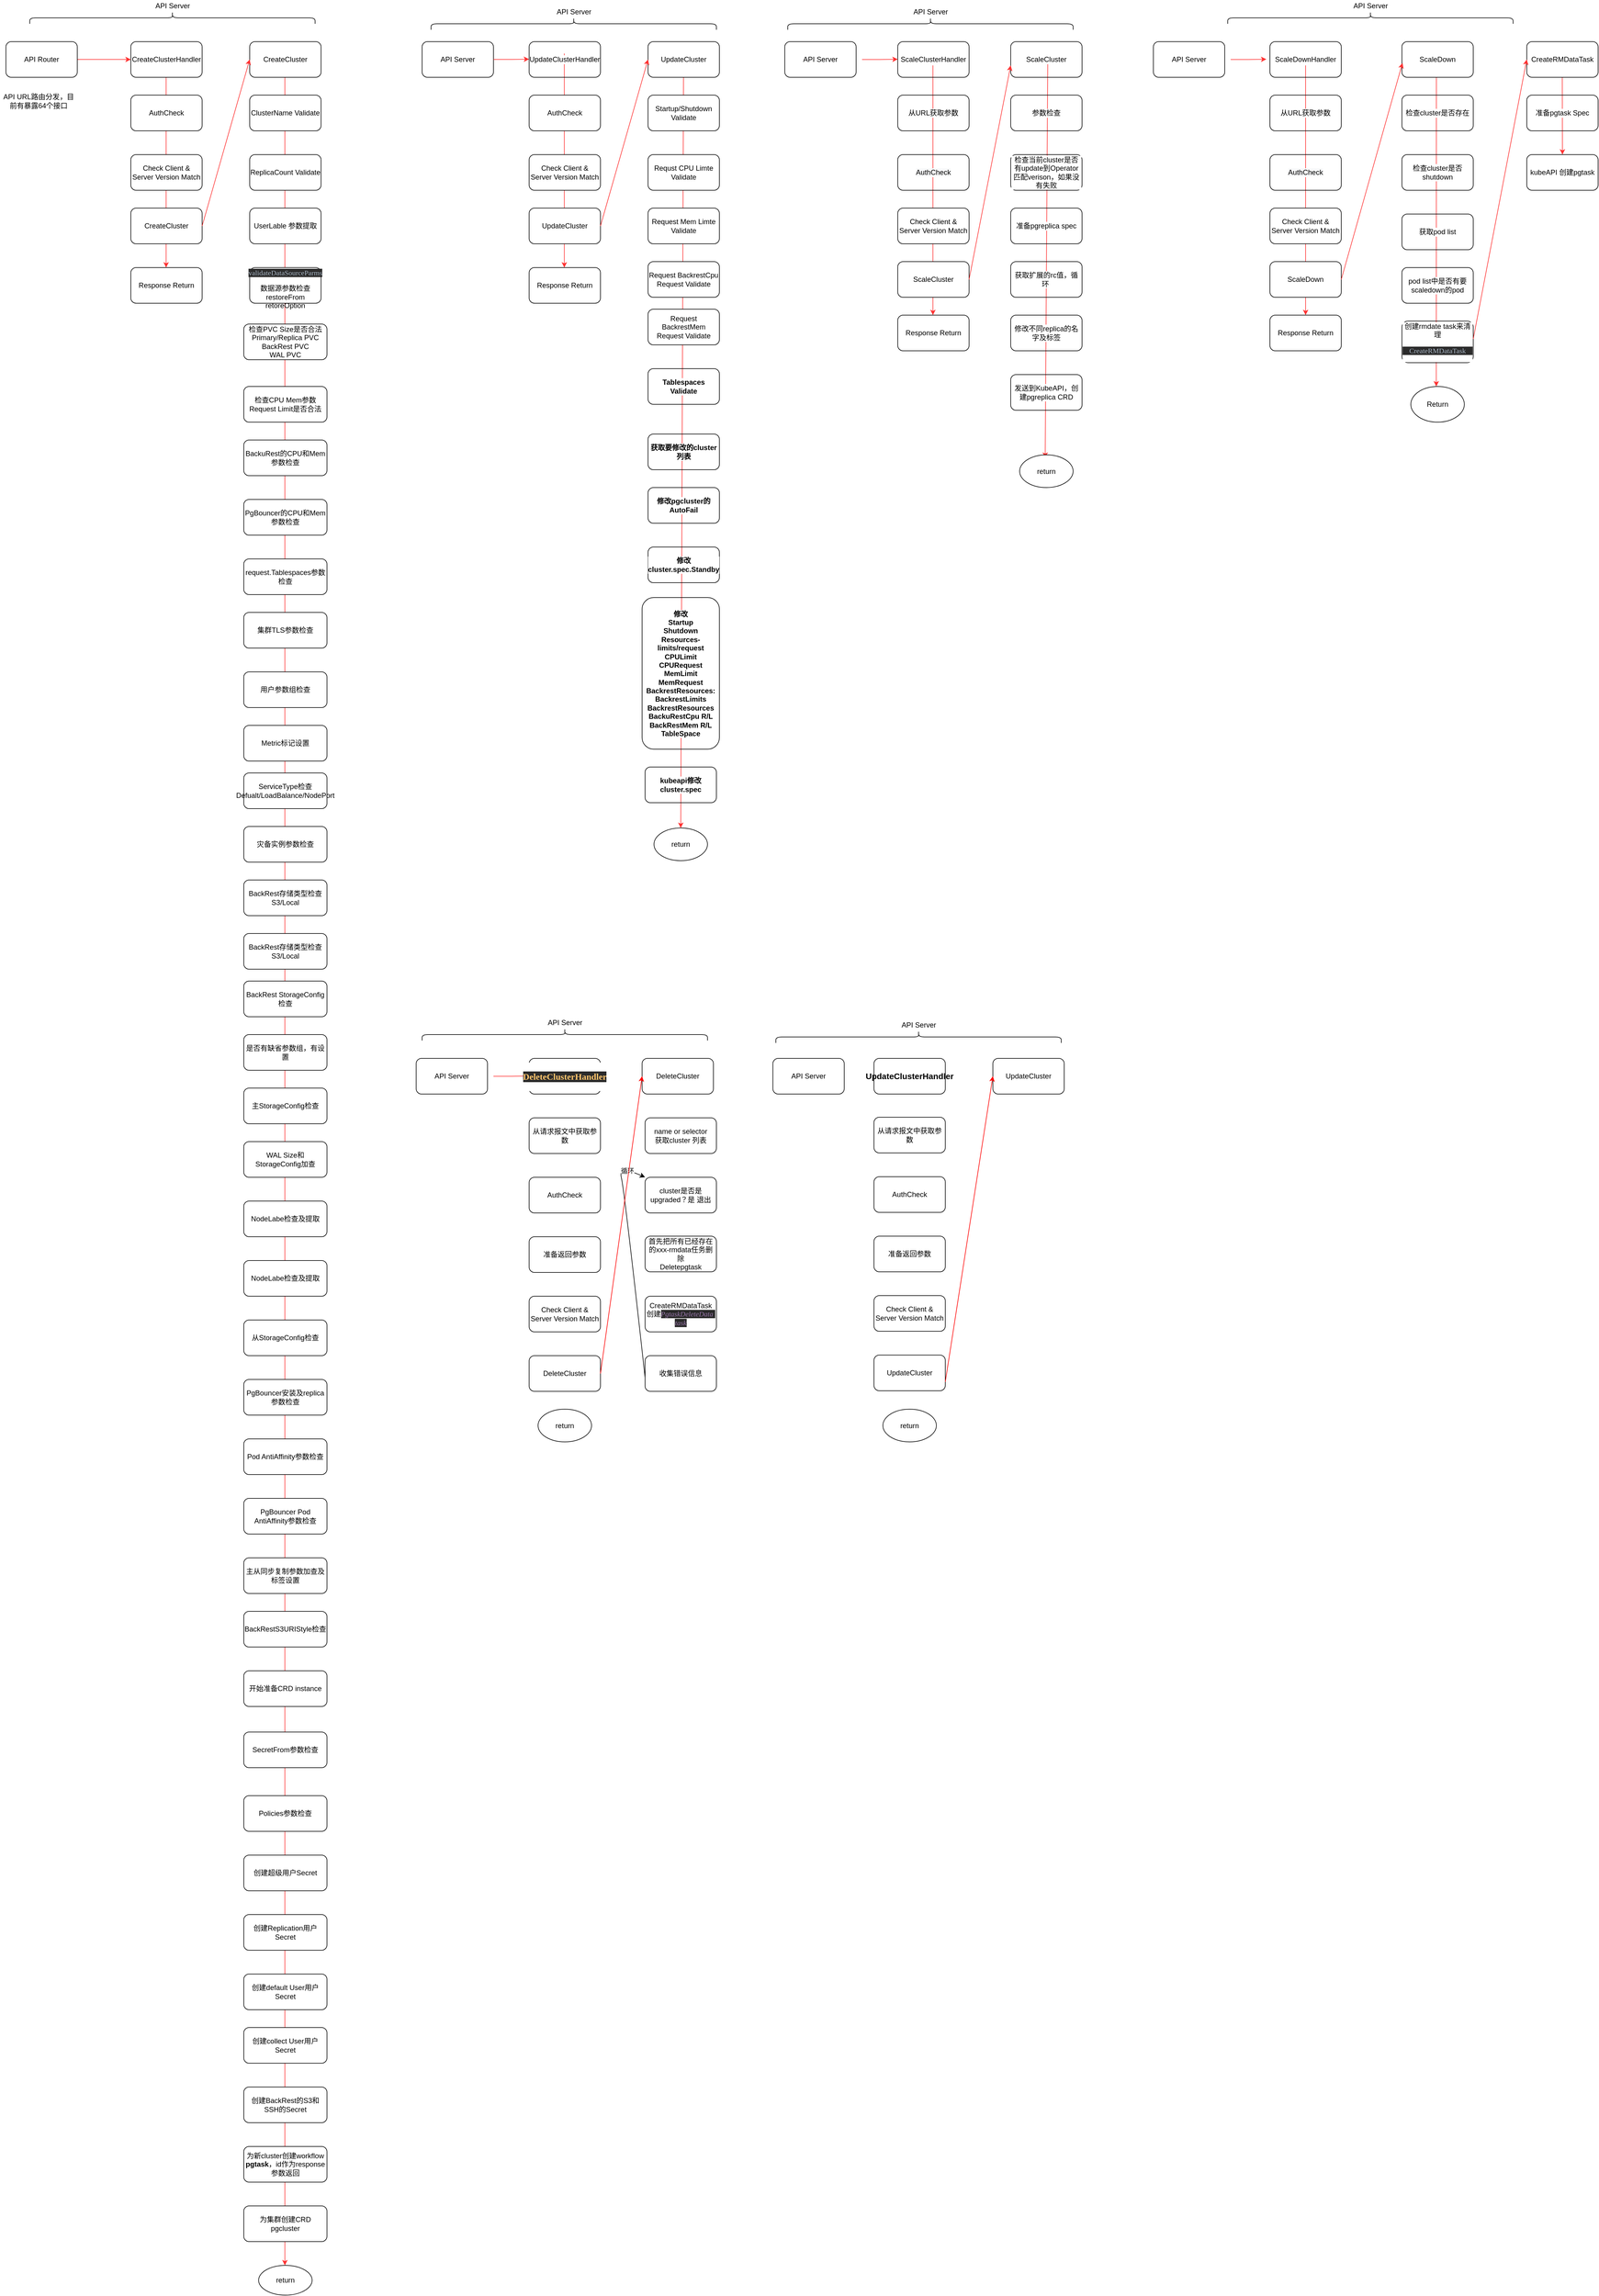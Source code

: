 <mxfile version="13.7.3" type="github" pages="7">
  <diagram id="e6y-2lSQlXqC9P7j0iec" name="Cluster-APIServer">
    <mxGraphModel dx="2363" dy="1310" grid="1" gridSize="10" guides="1" tooltips="1" connect="1" arrows="1" fold="1" page="1" pageScale="1" pageWidth="827" pageHeight="1169" math="0" shadow="0">
      <root>
        <mxCell id="0" />
        <mxCell id="1" parent="0" />
        <mxCell id="7w1u605gqGHNuReGMgkZ-7" value="" style="endArrow=classic;html=1;strokeColor=#FF3333;entryX=0.5;entryY=0;entryDx=0;entryDy=0;" edge="1" parent="1" target="fJSiDYDz8LOzyxK8Tw9L-40">
          <mxGeometry width="50" height="50" relative="1" as="geometry">
            <mxPoint x="2667.71" y="140" as="sourcePoint" />
            <mxPoint x="2667.71" y="560" as="targetPoint" />
          </mxGeometry>
        </mxCell>
        <mxCell id="lLvjYXcaRu5LYzyhH6YC-6" value="" style="endArrow=classic;html=1;strokeColor=#FF3333;" parent="1" edge="1">
          <mxGeometry width="50" height="50" relative="1" as="geometry">
            <mxPoint x="2236.0" y="120" as="sourcePoint" />
            <mxPoint x="2236.0" y="540" as="targetPoint" />
          </mxGeometry>
        </mxCell>
        <mxCell id="7w1u605gqGHNuReGMgkZ-3" value="" style="endArrow=classic;html=1;strokeColor=#FF3333;" edge="1" parent="1">
          <mxGeometry width="50" height="50" relative="1" as="geometry">
            <mxPoint x="2456" y="130" as="sourcePoint" />
            <mxPoint x="2455.82" y="660" as="targetPoint" />
          </mxGeometry>
        </mxCell>
        <mxCell id="7w1u605gqGHNuReGMgkZ-2" value="" style="endArrow=classic;html=1;strokeColor=#FF3333;" edge="1" parent="1">
          <mxGeometry width="50" height="50" relative="1" as="geometry">
            <mxPoint x="1802.35" y="110" as="sourcePoint" />
            <mxPoint x="1798" y="780" as="targetPoint" />
          </mxGeometry>
        </mxCell>
        <mxCell id="lLvjYXcaRu5LYzyhH6YC-4" value="" style="endArrow=classic;html=1;strokeColor=#FF3333;" parent="1" edge="1">
          <mxGeometry width="50" height="50" relative="1" as="geometry">
            <mxPoint x="1609.17" y="120" as="sourcePoint" />
            <mxPoint x="1609.17" y="540" as="targetPoint" />
          </mxGeometry>
        </mxCell>
        <mxCell id="lLvjYXcaRu5LYzyhH6YC-3" value="" style="endArrow=classic;html=1;strokeColor=#FF3333;" parent="1" edge="1">
          <mxGeometry width="50" height="50" relative="1" as="geometry">
            <mxPoint x="989.17" y="100" as="sourcePoint" />
            <mxPoint x="989.17" y="460" as="targetPoint" />
          </mxGeometry>
        </mxCell>
        <mxCell id="fJSiDYDz8LOzyxK8Tw9L-2" value="" style="endArrow=classic;html=1;strokeColor=#FF3333;entryX=0.5;entryY=0;entryDx=0;entryDy=0;" parent="1" target="fJSiDYDz8LOzyxK8Tw9L-23" edge="1">
          <mxGeometry width="50" height="50" relative="1" as="geometry">
            <mxPoint x="1189.71" y="120" as="sourcePoint" />
            <mxPoint x="1189.71" y="3860" as="targetPoint" />
          </mxGeometry>
        </mxCell>
        <mxCell id="yWhdLjkU5JAQqWD6CEfC-57" value="" style="endArrow=classic;html=1;strokeColor=#FF3333;" parent="1" edge="1">
          <mxGeometry width="50" height="50" relative="1" as="geometry">
            <mxPoint x="319.41" y="100" as="sourcePoint" />
            <mxPoint x="319.41" y="460" as="targetPoint" />
          </mxGeometry>
        </mxCell>
        <mxCell id="yWhdLjkU5JAQqWD6CEfC-56" value="" style="endArrow=classic;html=1;strokeColor=#FF3333;" parent="1" edge="1">
          <mxGeometry width="50" height="50" relative="1" as="geometry">
            <mxPoint x="519.17" y="80" as="sourcePoint" />
            <mxPoint x="519.17" y="3820" as="targetPoint" />
          </mxGeometry>
        </mxCell>
        <mxCell id="yWhdLjkU5JAQqWD6CEfC-3" value="API URL路由分发，目前有暴露64个接口" style="text;html=1;strokeColor=none;fillColor=none;align=center;verticalAlign=middle;whiteSpace=wrap;rounded=0;" parent="1" vertex="1">
          <mxGeometry x="40" y="170" width="130" height="20" as="geometry" />
        </mxCell>
        <mxCell id="yWhdLjkU5JAQqWD6CEfC-6" value="CreateClusterHandler" style="rounded=1;whiteSpace=wrap;html=1;" parent="1" vertex="1">
          <mxGeometry x="260" y="80" width="120" height="60" as="geometry" />
        </mxCell>
        <mxCell id="yWhdLjkU5JAQqWD6CEfC-7" value="AuthCheck" style="rounded=1;whiteSpace=wrap;html=1;" parent="1" vertex="1">
          <mxGeometry x="260" y="170" width="120" height="60" as="geometry" />
        </mxCell>
        <mxCell id="yWhdLjkU5JAQqWD6CEfC-8" value="Check Client &amp;amp; Server Version Match" style="rounded=1;whiteSpace=wrap;html=1;" parent="1" vertex="1">
          <mxGeometry x="260" y="270" width="120" height="60" as="geometry" />
        </mxCell>
        <mxCell id="yWhdLjkU5JAQqWD6CEfC-9" value="CreateCluster" style="rounded=1;whiteSpace=wrap;html=1;" parent="1" vertex="1">
          <mxGeometry x="260" y="360" width="120" height="60" as="geometry" />
        </mxCell>
        <mxCell id="yWhdLjkU5JAQqWD6CEfC-11" value="Response Return" style="rounded=1;whiteSpace=wrap;html=1;" parent="1" vertex="1">
          <mxGeometry x="260" y="460" width="120" height="60" as="geometry" />
        </mxCell>
        <mxCell id="yWhdLjkU5JAQqWD6CEfC-13" value="CreateCluster" style="rounded=1;whiteSpace=wrap;html=1;" parent="1" vertex="1">
          <mxGeometry x="460" y="80" width="120" height="60" as="geometry" />
        </mxCell>
        <mxCell id="yWhdLjkU5JAQqWD6CEfC-14" value="ClusterName Validate" style="rounded=1;whiteSpace=wrap;html=1;" parent="1" vertex="1">
          <mxGeometry x="460" y="170" width="120" height="60" as="geometry" />
        </mxCell>
        <mxCell id="yWhdLjkU5JAQqWD6CEfC-15" value="ReplicaCount Validate" style="rounded=1;whiteSpace=wrap;html=1;" parent="1" vertex="1">
          <mxGeometry x="460" y="270" width="120" height="60" as="geometry" />
        </mxCell>
        <mxCell id="yWhdLjkU5JAQqWD6CEfC-16" value="UserLable 参数提取" style="rounded=1;whiteSpace=wrap;html=1;" parent="1" vertex="1">
          <mxGeometry x="460" y="360" width="120" height="60" as="geometry" />
        </mxCell>
        <mxCell id="yWhdLjkU5JAQqWD6CEfC-17" value="&lt;pre style=&quot;background-color: #2b2b2b ; color: #a9b7c6 ; font-family: &amp;#34;menlo&amp;#34; ; font-size: 9.0pt&quot;&gt;validateDataSourceParms&lt;/pre&gt;数据源参数检查&lt;br&gt;restoreFrom&lt;br&gt;retoreOption" style="rounded=1;whiteSpace=wrap;html=1;" parent="1" vertex="1">
          <mxGeometry x="460" y="460" width="120" height="60" as="geometry" />
        </mxCell>
        <mxCell id="yWhdLjkU5JAQqWD6CEfC-20" value="检查PVC Size是否合法&lt;br&gt;Primary/Replica PVC&lt;br&gt;BackRest PVC&lt;br&gt;WAL PVC" style="rounded=1;whiteSpace=wrap;html=1;" parent="1" vertex="1">
          <mxGeometry x="450" y="555" width="140" height="60" as="geometry" />
        </mxCell>
        <mxCell id="yWhdLjkU5JAQqWD6CEfC-21" value="检查CPU Mem参数Request Limit是否合法" style="rounded=1;whiteSpace=wrap;html=1;" parent="1" vertex="1">
          <mxGeometry x="450" y="660" width="140" height="60" as="geometry" />
        </mxCell>
        <mxCell id="yWhdLjkU5JAQqWD6CEfC-22" value="BackuRest的CPU和Mem参数检查" style="rounded=1;whiteSpace=wrap;html=1;" parent="1" vertex="1">
          <mxGeometry x="450" y="750" width="140" height="60" as="geometry" />
        </mxCell>
        <mxCell id="yWhdLjkU5JAQqWD6CEfC-23" value="PgBouncer的CPU和Mem参数检查" style="rounded=1;whiteSpace=wrap;html=1;" parent="1" vertex="1">
          <mxGeometry x="450" y="850" width="140" height="60" as="geometry" />
        </mxCell>
        <mxCell id="yWhdLjkU5JAQqWD6CEfC-24" value="request.Tablespaces参数检查" style="rounded=1;whiteSpace=wrap;html=1;" parent="1" vertex="1">
          <mxGeometry x="450" y="950" width="140" height="60" as="geometry" />
        </mxCell>
        <mxCell id="yWhdLjkU5JAQqWD6CEfC-25" value="集群TLS参数检查" style="rounded=1;whiteSpace=wrap;html=1;" parent="1" vertex="1">
          <mxGeometry x="450" y="1040" width="140" height="60" as="geometry" />
        </mxCell>
        <mxCell id="yWhdLjkU5JAQqWD6CEfC-26" value="用户参数组检查" style="rounded=1;whiteSpace=wrap;html=1;" parent="1" vertex="1">
          <mxGeometry x="450" y="1140" width="140" height="60" as="geometry" />
        </mxCell>
        <mxCell id="yWhdLjkU5JAQqWD6CEfC-27" value="Metric标记设置" style="rounded=1;whiteSpace=wrap;html=1;" parent="1" vertex="1">
          <mxGeometry x="450" y="1230" width="140" height="60" as="geometry" />
        </mxCell>
        <mxCell id="yWhdLjkU5JAQqWD6CEfC-28" value="ServiceType检查&lt;br&gt;Defualt/LoadBalance/NodePort" style="rounded=1;whiteSpace=wrap;html=1;" parent="1" vertex="1">
          <mxGeometry x="450" y="1310" width="140" height="60" as="geometry" />
        </mxCell>
        <mxCell id="yWhdLjkU5JAQqWD6CEfC-29" value="灾备实例参数检查" style="rounded=1;whiteSpace=wrap;html=1;" parent="1" vertex="1">
          <mxGeometry x="450" y="1400" width="140" height="60" as="geometry" />
        </mxCell>
        <mxCell id="yWhdLjkU5JAQqWD6CEfC-30" value="BackRest存储类型检查&lt;br&gt;S3/Local" style="rounded=1;whiteSpace=wrap;html=1;" parent="1" vertex="1">
          <mxGeometry x="450" y="1490" width="140" height="60" as="geometry" />
        </mxCell>
        <mxCell id="yWhdLjkU5JAQqWD6CEfC-31" value="BackRest存储类型检查&lt;br&gt;S3/Local" style="rounded=1;whiteSpace=wrap;html=1;" parent="1" vertex="1">
          <mxGeometry x="450" y="1580" width="140" height="60" as="geometry" />
        </mxCell>
        <mxCell id="yWhdLjkU5JAQqWD6CEfC-32" value="BackRest StorageConfig&lt;br&gt;检查" style="rounded=1;whiteSpace=wrap;html=1;" parent="1" vertex="1">
          <mxGeometry x="450" y="1660" width="140" height="60" as="geometry" />
        </mxCell>
        <mxCell id="yWhdLjkU5JAQqWD6CEfC-33" value="是否有缺省参数组，有设置" style="rounded=1;whiteSpace=wrap;html=1;" parent="1" vertex="1">
          <mxGeometry x="450" y="1750" width="140" height="60" as="geometry" />
        </mxCell>
        <mxCell id="yWhdLjkU5JAQqWD6CEfC-34" value="主StorageConfig检查" style="rounded=1;whiteSpace=wrap;html=1;" parent="1" vertex="1">
          <mxGeometry x="450" y="1840" width="140" height="60" as="geometry" />
        </mxCell>
        <mxCell id="yWhdLjkU5JAQqWD6CEfC-35" value="WAL Size和StorageConfig加查" style="rounded=1;whiteSpace=wrap;html=1;" parent="1" vertex="1">
          <mxGeometry x="450" y="1930" width="140" height="60" as="geometry" />
        </mxCell>
        <mxCell id="yWhdLjkU5JAQqWD6CEfC-36" value="NodeLabe检查及提取" style="rounded=1;whiteSpace=wrap;html=1;" parent="1" vertex="1">
          <mxGeometry x="450" y="2030" width="140" height="60" as="geometry" />
        </mxCell>
        <mxCell id="yWhdLjkU5JAQqWD6CEfC-37" value="NodeLabe检查及提取" style="rounded=1;whiteSpace=wrap;html=1;" parent="1" vertex="1">
          <mxGeometry x="450" y="2130" width="140" height="60" as="geometry" />
        </mxCell>
        <mxCell id="yWhdLjkU5JAQqWD6CEfC-38" value="从StorageConfig检查" style="rounded=1;whiteSpace=wrap;html=1;" parent="1" vertex="1">
          <mxGeometry x="450" y="2230" width="140" height="60" as="geometry" />
        </mxCell>
        <mxCell id="yWhdLjkU5JAQqWD6CEfC-39" value="PgBouncer安装及replica&lt;br&gt;参数检查" style="rounded=1;whiteSpace=wrap;html=1;" parent="1" vertex="1">
          <mxGeometry x="450" y="2330" width="140" height="60" as="geometry" />
        </mxCell>
        <mxCell id="yWhdLjkU5JAQqWD6CEfC-40" value="Pod AntiAffinity参数检查" style="rounded=1;whiteSpace=wrap;html=1;" parent="1" vertex="1">
          <mxGeometry x="450" y="2430" width="140" height="60" as="geometry" />
        </mxCell>
        <mxCell id="yWhdLjkU5JAQqWD6CEfC-41" value="PgBouncer Pod AntiAffinity参数检查" style="rounded=1;whiteSpace=wrap;html=1;" parent="1" vertex="1">
          <mxGeometry x="450" y="2530" width="140" height="60" as="geometry" />
        </mxCell>
        <mxCell id="yWhdLjkU5JAQqWD6CEfC-42" value="主从同步复制参数加查及&lt;br&gt;标签设置" style="rounded=1;whiteSpace=wrap;html=1;" parent="1" vertex="1">
          <mxGeometry x="450" y="2630" width="140" height="60" as="geometry" />
        </mxCell>
        <mxCell id="yWhdLjkU5JAQqWD6CEfC-43" value="BackRestS3URIStyle检查" style="rounded=1;whiteSpace=wrap;html=1;" parent="1" vertex="1">
          <mxGeometry x="450" y="2720" width="140" height="60" as="geometry" />
        </mxCell>
        <mxCell id="yWhdLjkU5JAQqWD6CEfC-44" value="开始准备CRD instance" style="rounded=1;whiteSpace=wrap;html=1;" parent="1" vertex="1">
          <mxGeometry x="450" y="2820" width="140" height="60" as="geometry" />
        </mxCell>
        <mxCell id="yWhdLjkU5JAQqWD6CEfC-45" value="SecretFrom参数检查" style="rounded=1;whiteSpace=wrap;html=1;" parent="1" vertex="1">
          <mxGeometry x="450" y="2923" width="140" height="60" as="geometry" />
        </mxCell>
        <mxCell id="yWhdLjkU5JAQqWD6CEfC-46" value="Policies参数检查" style="rounded=1;whiteSpace=wrap;html=1;" parent="1" vertex="1">
          <mxGeometry x="450" y="3030" width="140" height="60" as="geometry" />
        </mxCell>
        <mxCell id="yWhdLjkU5JAQqWD6CEfC-47" value="创建超级用户Secret" style="rounded=1;whiteSpace=wrap;html=1;" parent="1" vertex="1">
          <mxGeometry x="450" y="3130" width="140" height="60" as="geometry" />
        </mxCell>
        <mxCell id="yWhdLjkU5JAQqWD6CEfC-48" value="创建Replication用户Secret" style="rounded=1;whiteSpace=wrap;html=1;" parent="1" vertex="1">
          <mxGeometry x="450" y="3230" width="140" height="60" as="geometry" />
        </mxCell>
        <mxCell id="yWhdLjkU5JAQqWD6CEfC-49" value="创建default User用户Secret" style="rounded=1;whiteSpace=wrap;html=1;" parent="1" vertex="1">
          <mxGeometry x="450" y="3330" width="140" height="60" as="geometry" />
        </mxCell>
        <mxCell id="yWhdLjkU5JAQqWD6CEfC-50" value="创建collect User用户Secret" style="rounded=1;whiteSpace=wrap;html=1;" parent="1" vertex="1">
          <mxGeometry x="450" y="3420" width="140" height="60" as="geometry" />
        </mxCell>
        <mxCell id="yWhdLjkU5JAQqWD6CEfC-51" value="创建BackRest的S3和SSH的Secret" style="rounded=1;whiteSpace=wrap;html=1;" parent="1" vertex="1">
          <mxGeometry x="450" y="3520" width="140" height="60" as="geometry" />
        </mxCell>
        <mxCell id="yWhdLjkU5JAQqWD6CEfC-52" value="为新cluster创建workflow &lt;b&gt;pgtask&lt;/b&gt;，id作为response参数返回" style="rounded=1;whiteSpace=wrap;html=1;" parent="1" vertex="1">
          <mxGeometry x="450" y="3620" width="140" height="60" as="geometry" />
        </mxCell>
        <mxCell id="yWhdLjkU5JAQqWD6CEfC-53" value="为集群创建CRD&lt;br&gt;pgcluster" style="rounded=1;whiteSpace=wrap;html=1;" parent="1" vertex="1">
          <mxGeometry x="450" y="3720" width="140" height="60" as="geometry" />
        </mxCell>
        <mxCell id="yWhdLjkU5JAQqWD6CEfC-54" value="return" style="ellipse;whiteSpace=wrap;html=1;" parent="1" vertex="1">
          <mxGeometry x="475" y="3820" width="90" height="50" as="geometry" />
        </mxCell>
        <mxCell id="yWhdLjkU5JAQqWD6CEfC-58" style="edgeStyle=entityRelationEdgeStyle;rounded=0;orthogonalLoop=1;jettySize=auto;html=1;exitX=1;exitY=0.5;exitDx=0;exitDy=0;entryX=0;entryY=0.5;entryDx=0;entryDy=0;strokeColor=#FF3333;" parent="1" source="yWhdLjkU5JAQqWD6CEfC-55" target="yWhdLjkU5JAQqWD6CEfC-6" edge="1">
          <mxGeometry relative="1" as="geometry" />
        </mxCell>
        <mxCell id="yWhdLjkU5JAQqWD6CEfC-55" value="&lt;span&gt;API Router&lt;/span&gt;" style="rounded=1;whiteSpace=wrap;html=1;" parent="1" vertex="1">
          <mxGeometry x="50" y="80" width="120" height="60" as="geometry" />
        </mxCell>
        <mxCell id="yWhdLjkU5JAQqWD6CEfC-59" value="" style="endArrow=classic;html=1;strokeColor=#FF3333;entryX=0;entryY=0.5;entryDx=0;entryDy=0;exitX=1;exitY=0.5;exitDx=0;exitDy=0;" parent="1" source="yWhdLjkU5JAQqWD6CEfC-9" target="yWhdLjkU5JAQqWD6CEfC-13" edge="1">
          <mxGeometry width="50" height="50" relative="1" as="geometry">
            <mxPoint x="200" y="200" as="sourcePoint" />
            <mxPoint x="250" y="150" as="targetPoint" />
          </mxGeometry>
        </mxCell>
        <mxCell id="yWhdLjkU5JAQqWD6CEfC-62" value="" style="shape=curlyBracket;whiteSpace=wrap;html=1;rounded=1;strokeWidth=1;rotation=90;" parent="1" vertex="1">
          <mxGeometry x="320" y="-200" width="20" height="480" as="geometry" />
        </mxCell>
        <mxCell id="2" value="API Server" style="text;html=1;align=center;verticalAlign=middle;resizable=0;points=[];autosize=1;" parent="1" vertex="1">
          <mxGeometry x="295" y="10" width="70" height="20" as="geometry" />
        </mxCell>
        <mxCell id="i99rFXXE6MLXXWbWUxIi-2" value="&lt;font color=&quot;#000000&quot;&gt;API Server&lt;br&gt;&lt;/font&gt;" style="rounded=1;whiteSpace=wrap;html=1;labelBackgroundColor=#FFFFFF;strokeWidth=1;fillColor=none;gradientColor=none;fontColor=#FFFFFF;align=center;" parent="1" vertex="1">
          <mxGeometry x="750" y="80" width="120" height="60" as="geometry" />
        </mxCell>
        <mxCell id="i99rFXXE6MLXXWbWUxIi-3" value="&lt;font color=&quot;#000000&quot;&gt;UpdateClusterHandler&lt;br&gt;&lt;/font&gt;" style="rounded=1;whiteSpace=wrap;html=1;labelBackgroundColor=#FFFFFF;strokeWidth=1;fillColor=none;gradientColor=none;fontColor=#FFFFFF;align=center;" parent="1" vertex="1">
          <mxGeometry x="930" y="80" width="120" height="60" as="geometry" />
        </mxCell>
        <mxCell id="i99rFXXE6MLXXWbWUxIi-4" value="AuthCheck" style="rounded=1;whiteSpace=wrap;html=1;" parent="1" vertex="1">
          <mxGeometry x="930" y="170" width="120" height="60" as="geometry" />
        </mxCell>
        <mxCell id="i99rFXXE6MLXXWbWUxIi-5" value="Check Client &amp;amp; Server Version Match" style="rounded=1;whiteSpace=wrap;html=1;" parent="1" vertex="1">
          <mxGeometry x="930" y="270" width="120" height="60" as="geometry" />
        </mxCell>
        <mxCell id="i99rFXXE6MLXXWbWUxIi-6" value="UpdateCluster" style="rounded=1;whiteSpace=wrap;html=1;" parent="1" vertex="1">
          <mxGeometry x="930" y="360" width="120" height="60" as="geometry" />
        </mxCell>
        <mxCell id="i99rFXXE6MLXXWbWUxIi-7" value="Response Return" style="rounded=1;whiteSpace=wrap;html=1;" parent="1" vertex="1">
          <mxGeometry x="930" y="460" width="120" height="60" as="geometry" />
        </mxCell>
        <mxCell id="i99rFXXE6MLXXWbWUxIi-8" value="UpdateCluster" style="rounded=1;whiteSpace=wrap;html=1;" parent="1" vertex="1">
          <mxGeometry x="1130" y="80" width="120" height="60" as="geometry" />
        </mxCell>
        <mxCell id="i99rFXXE6MLXXWbWUxIi-9" value="Startup/Shutdown Validate" style="rounded=1;whiteSpace=wrap;html=1;" parent="1" vertex="1">
          <mxGeometry x="1130" y="170" width="120" height="60" as="geometry" />
        </mxCell>
        <mxCell id="i99rFXXE6MLXXWbWUxIi-10" value="Requst CPU Limte Validate" style="rounded=1;whiteSpace=wrap;html=1;" parent="1" vertex="1">
          <mxGeometry x="1130" y="270" width="120" height="60" as="geometry" />
        </mxCell>
        <mxCell id="i99rFXXE6MLXXWbWUxIi-11" value="Request Mem Limte Validate" style="rounded=1;whiteSpace=wrap;html=1;" parent="1" vertex="1">
          <mxGeometry x="1130" y="360" width="120" height="60" as="geometry" />
        </mxCell>
        <mxCell id="i99rFXXE6MLXXWbWUxIi-12" value="Request BackrestCpu Request Validate" style="rounded=1;whiteSpace=wrap;html=1;" parent="1" vertex="1">
          <mxGeometry x="1130" y="450" width="120" height="60" as="geometry" />
        </mxCell>
        <mxCell id="i99rFXXE6MLXXWbWUxIi-13" value="Request BackrestMem Request Validate" style="rounded=1;whiteSpace=wrap;html=1;" parent="1" vertex="1">
          <mxGeometry x="1130" y="530" width="120" height="60" as="geometry" />
        </mxCell>
        <mxCell id="i99rFXXE6MLXXWbWUxIi-15" value="&lt;font color=&quot;#000000&quot;&gt;&lt;b&gt;获取要修改的cluster列表&lt;/b&gt;&lt;/font&gt;" style="rounded=1;whiteSpace=wrap;html=1;labelBackgroundColor=#FFFFFF;strokeWidth=1;fillColor=none;gradientColor=none;fontColor=#FFFFFF;align=center;" parent="1" vertex="1">
          <mxGeometry x="1130" y="740" width="120" height="60" as="geometry" />
        </mxCell>
        <mxCell id="i99rFXXE6MLXXWbWUxIi-16" value="&lt;font color=&quot;#000000&quot;&gt;&lt;b&gt;修改pgcluster的AutoFail&lt;/b&gt;&lt;/font&gt;" style="rounded=1;whiteSpace=wrap;html=1;labelBackgroundColor=#FFFFFF;strokeWidth=1;fillColor=none;gradientColor=none;fontColor=#FFFFFF;align=center;" parent="1" vertex="1">
          <mxGeometry x="1130" y="830" width="120" height="60" as="geometry" />
        </mxCell>
        <mxCell id="i99rFXXE6MLXXWbWUxIi-17" value="&lt;font color=&quot;#000000&quot;&gt;&lt;b&gt;修改&lt;br&gt;cluster.spec.Standby&lt;br&gt;&lt;/b&gt;&lt;/font&gt;" style="rounded=1;whiteSpace=wrap;html=1;labelBackgroundColor=#FFFFFF;strokeWidth=1;fillColor=none;gradientColor=none;fontColor=#FFFFFF;align=center;" parent="1" vertex="1">
          <mxGeometry x="1130" y="930" width="120" height="60" as="geometry" />
        </mxCell>
        <mxCell id="i99rFXXE6MLXXWbWUxIi-20" value="&lt;font color=&quot;#000000&quot;&gt;&lt;b&gt;修改&lt;br&gt;Startup&lt;br&gt;Shutdown&lt;br&gt;Resources-limits/request&lt;br&gt;CPULimit&lt;br&gt;CPURequest&lt;br&gt;MemLimit&lt;br&gt;MemRequest&lt;br&gt;BackrestResources:&lt;br&gt;BackrestLimits&lt;br&gt;BackrestResources&lt;br&gt;BackuRestCpu R/L&lt;br&gt;BackRestMem R/L&lt;br&gt;TableSpace&lt;br&gt;&lt;/b&gt;&lt;/font&gt;" style="rounded=1;whiteSpace=wrap;html=1;labelBackgroundColor=#FFFFFF;strokeWidth=1;fillColor=none;gradientColor=none;fontColor=#FFFFFF;align=center;" parent="1" vertex="1">
          <mxGeometry x="1120" y="1015" width="130" height="255" as="geometry" />
        </mxCell>
        <mxCell id="i99rFXXE6MLXXWbWUxIi-21" value="&lt;font color=&quot;#000000&quot;&gt;&lt;b&gt;kubeapi修改cluster.spec&lt;br&gt;&lt;/b&gt;&lt;/font&gt;" style="rounded=1;whiteSpace=wrap;html=1;labelBackgroundColor=#FFFFFF;strokeWidth=1;fillColor=none;gradientColor=none;fontColor=#FFFFFF;align=center;" parent="1" vertex="1">
          <mxGeometry x="1125" y="1300" width="120" height="60" as="geometry" />
        </mxCell>
        <mxCell id="i99rFXXE6MLXXWbWUxIi-14" value="&lt;font color=&quot;#000000&quot;&gt;&lt;b&gt;Tablespaces Validate&lt;/b&gt;&lt;/font&gt;" style="rounded=1;whiteSpace=wrap;html=1;labelBackgroundColor=#FFFFFF;strokeWidth=1;fillColor=none;gradientColor=none;fontColor=#FFFFFF;align=center;" parent="1" vertex="1">
          <mxGeometry x="1130" y="630" width="120" height="60" as="geometry" />
        </mxCell>
        <mxCell id="fJSiDYDz8LOzyxK8Tw9L-4" value="" style="endArrow=classic;html=1;strokeColor=#FF3333;entryX=0;entryY=0.5;entryDx=0;entryDy=0;exitX=1;exitY=0.5;exitDx=0;exitDy=0;" parent="1" edge="1">
          <mxGeometry width="50" height="50" relative="1" as="geometry">
            <mxPoint x="1050" y="390" as="sourcePoint" />
            <mxPoint x="1130" y="110" as="targetPoint" />
          </mxGeometry>
        </mxCell>
        <mxCell id="fJSiDYDz8LOzyxK8Tw9L-5" style="edgeStyle=entityRelationEdgeStyle;rounded=0;orthogonalLoop=1;jettySize=auto;html=1;entryX=0;entryY=0.5;entryDx=0;entryDy=0;strokeColor=#FF3333;exitX=1;exitY=0.5;exitDx=0;exitDy=0;" parent="1" source="i99rFXXE6MLXXWbWUxIi-2" edge="1">
          <mxGeometry relative="1" as="geometry">
            <mxPoint x="880" y="110" as="sourcePoint" />
            <mxPoint x="930" y="109.5" as="targetPoint" />
          </mxGeometry>
        </mxCell>
        <mxCell id="fJSiDYDz8LOzyxK8Tw9L-6" value="&lt;font color=&quot;#000000&quot;&gt;API Server&lt;br&gt;&lt;/font&gt;" style="rounded=1;whiteSpace=wrap;html=1;labelBackgroundColor=#FFFFFF;strokeWidth=1;fillColor=none;gradientColor=none;fontColor=#FFFFFF;align=center;" parent="1" vertex="1">
          <mxGeometry x="1360" y="80" width="120" height="60" as="geometry" />
        </mxCell>
        <mxCell id="fJSiDYDz8LOzyxK8Tw9L-7" value="&lt;font color=&quot;#000000&quot;&gt;ScaleClusterHandler&lt;br&gt;&lt;/font&gt;" style="rounded=1;whiteSpace=wrap;html=1;labelBackgroundColor=#FFFFFF;strokeWidth=1;fillColor=none;gradientColor=none;fontColor=#FFFFFF;align=center;" parent="1" vertex="1">
          <mxGeometry x="1550" y="80" width="120" height="60" as="geometry" />
        </mxCell>
        <mxCell id="fJSiDYDz8LOzyxK8Tw9L-8" value="&lt;font color=&quot;#000000&quot;&gt;ScaleCluster&lt;br&gt;&lt;/font&gt;" style="rounded=1;whiteSpace=wrap;html=1;labelBackgroundColor=#FFFFFF;strokeWidth=1;fillColor=none;gradientColor=none;fontColor=#FFFFFF;align=center;" parent="1" vertex="1">
          <mxGeometry x="1740" y="80" width="120" height="60" as="geometry" />
        </mxCell>
        <mxCell id="fJSiDYDz8LOzyxK8Tw9L-9" value="&lt;font color=&quot;#000000&quot;&gt;从URL获取参数&lt;br&gt;&lt;/font&gt;" style="rounded=1;whiteSpace=wrap;html=1;labelBackgroundColor=#FFFFFF;strokeWidth=1;fillColor=none;gradientColor=none;fontColor=#FFFFFF;align=center;" parent="1" vertex="1">
          <mxGeometry x="1550" y="170" width="120" height="60" as="geometry" />
        </mxCell>
        <mxCell id="fJSiDYDz8LOzyxK8Tw9L-10" value="&lt;span style=&quot;color: rgb(0 , 0 , 0) ; background-color: rgb(248 , 249 , 250)&quot;&gt;AuthCheck&lt;/span&gt;&lt;font color=&quot;#000000&quot;&gt;&lt;br&gt;&lt;/font&gt;" style="rounded=1;whiteSpace=wrap;html=1;labelBackgroundColor=#FFFFFF;strokeWidth=1;fillColor=none;gradientColor=none;fontColor=#FFFFFF;align=center;" parent="1" vertex="1">
          <mxGeometry x="1550" y="270" width="120" height="60" as="geometry" />
        </mxCell>
        <mxCell id="fJSiDYDz8LOzyxK8Tw9L-11" value="Check Client &amp;amp; Server Version Match" style="rounded=1;whiteSpace=wrap;html=1;" parent="1" vertex="1">
          <mxGeometry x="1550" y="360" width="120" height="60" as="geometry" />
        </mxCell>
        <mxCell id="fJSiDYDz8LOzyxK8Tw9L-12" value="ScaleCluster" style="rounded=1;whiteSpace=wrap;html=1;" parent="1" vertex="1">
          <mxGeometry x="1550" y="450" width="120" height="60" as="geometry" />
        </mxCell>
        <mxCell id="fJSiDYDz8LOzyxK8Tw9L-13" value="Response Return" style="rounded=1;whiteSpace=wrap;html=1;" parent="1" vertex="1">
          <mxGeometry x="1550" y="540" width="120" height="60" as="geometry" />
        </mxCell>
        <mxCell id="fJSiDYDz8LOzyxK8Tw9L-14" value="&lt;font color=&quot;#000000&quot;&gt;参数检查&lt;br&gt;&lt;/font&gt;" style="rounded=1;whiteSpace=wrap;html=1;labelBackgroundColor=#FFFFFF;strokeWidth=1;fillColor=none;gradientColor=none;fontColor=#FFFFFF;align=center;" parent="1" vertex="1">
          <mxGeometry x="1740" y="170" width="120" height="60" as="geometry" />
        </mxCell>
        <mxCell id="fJSiDYDz8LOzyxK8Tw9L-15" value="&lt;font color=&quot;#000000&quot;&gt;检查当前cluster是否有update到Operator匹配verison，如果没有失败&lt;br&gt;&lt;/font&gt;" style="rounded=1;whiteSpace=wrap;html=1;labelBackgroundColor=#FFFFFF;strokeWidth=1;fillColor=none;gradientColor=none;fontColor=#FFFFFF;align=center;" parent="1" vertex="1">
          <mxGeometry x="1740" y="270" width="120" height="60" as="geometry" />
        </mxCell>
        <mxCell id="fJSiDYDz8LOzyxK8Tw9L-16" value="&lt;font color=&quot;#000000&quot;&gt;准备pgreplica spec&lt;br&gt;&lt;/font&gt;" style="rounded=1;whiteSpace=wrap;html=1;labelBackgroundColor=#FFFFFF;strokeWidth=1;fillColor=none;gradientColor=none;fontColor=#FFFFFF;align=center;" parent="1" vertex="1">
          <mxGeometry x="1740" y="360" width="120" height="60" as="geometry" />
        </mxCell>
        <mxCell id="fJSiDYDz8LOzyxK8Tw9L-17" value="&lt;font color=&quot;#000000&quot;&gt;获取扩展的rc值，循环&amp;nbsp;&lt;br&gt;&lt;/font&gt;" style="rounded=1;whiteSpace=wrap;html=1;labelBackgroundColor=#FFFFFF;strokeWidth=1;fillColor=none;gradientColor=none;fontColor=#FFFFFF;align=center;" parent="1" vertex="1">
          <mxGeometry x="1740" y="450" width="120" height="60" as="geometry" />
        </mxCell>
        <mxCell id="fJSiDYDz8LOzyxK8Tw9L-18" value="&lt;font color=&quot;#000000&quot;&gt;修改不同replica的名字及标签&lt;br&gt;&lt;/font&gt;" style="rounded=1;whiteSpace=wrap;html=1;labelBackgroundColor=#FFFFFF;strokeWidth=1;fillColor=none;gradientColor=none;fontColor=#FFFFFF;align=center;" parent="1" vertex="1">
          <mxGeometry x="1740" y="540" width="120" height="60" as="geometry" />
        </mxCell>
        <mxCell id="fJSiDYDz8LOzyxK8Tw9L-21" value="&lt;font color=&quot;#000000&quot;&gt;发送到KubeAPI，创建pgreplica CRD&lt;/font&gt;" style="rounded=1;whiteSpace=wrap;html=1;labelBackgroundColor=#FFFFFF;strokeWidth=1;fillColor=none;gradientColor=none;fontColor=#FFFFFF;align=center;" parent="1" vertex="1">
          <mxGeometry x="1740" y="640" width="120" height="60" as="geometry" />
        </mxCell>
        <mxCell id="fJSiDYDz8LOzyxK8Tw9L-22" value="" style="endArrow=classic;html=1;strokeColor=#FF3333;entryX=0;entryY=0.5;entryDx=0;entryDy=0;exitX=1;exitY=0.5;exitDx=0;exitDy=0;" parent="1" source="fJSiDYDz8LOzyxK8Tw9L-12" edge="1">
          <mxGeometry width="50" height="50" relative="1" as="geometry">
            <mxPoint x="1660.0" y="400.0" as="sourcePoint" />
            <mxPoint x="1740" y="120" as="targetPoint" />
          </mxGeometry>
        </mxCell>
        <mxCell id="fJSiDYDz8LOzyxK8Tw9L-23" value="return" style="ellipse;whiteSpace=wrap;html=1;" parent="1" vertex="1">
          <mxGeometry x="1140" y="1402.5" width="90" height="55" as="geometry" />
        </mxCell>
        <mxCell id="fJSiDYDz8LOzyxK8Tw9L-24" value="return" style="ellipse;whiteSpace=wrap;html=1;" parent="1" vertex="1">
          <mxGeometry x="1755" y="775" width="90" height="55" as="geometry" />
        </mxCell>
        <mxCell id="fJSiDYDz8LOzyxK8Tw9L-25" value="&lt;font color=&quot;#000000&quot;&gt;ScaleDownHandler&lt;br&gt;&lt;/font&gt;" style="rounded=1;whiteSpace=wrap;html=1;labelBackgroundColor=#FFFFFF;strokeWidth=1;fillColor=none;gradientColor=none;fontColor=#FFFFFF;align=center;" parent="1" vertex="1">
          <mxGeometry x="2176" y="80" width="120" height="60" as="geometry" />
        </mxCell>
        <mxCell id="fJSiDYDz8LOzyxK8Tw9L-26" value="&lt;font color=&quot;#000000&quot;&gt;从URL获取参数&lt;br&gt;&lt;/font&gt;" style="rounded=1;whiteSpace=wrap;html=1;labelBackgroundColor=#FFFFFF;strokeWidth=1;fillColor=none;gradientColor=none;fontColor=#FFFFFF;align=center;" parent="1" vertex="1">
          <mxGeometry x="2176" y="170" width="120" height="60" as="geometry" />
        </mxCell>
        <mxCell id="fJSiDYDz8LOzyxK8Tw9L-27" value="&lt;span style=&quot;color: rgb(0 , 0 , 0) ; background-color: rgb(248 , 249 , 250)&quot;&gt;AuthCheck&lt;/span&gt;&lt;font color=&quot;#000000&quot;&gt;&lt;br&gt;&lt;/font&gt;" style="rounded=1;whiteSpace=wrap;html=1;labelBackgroundColor=#FFFFFF;strokeWidth=1;fillColor=none;gradientColor=none;fontColor=#FFFFFF;align=center;" parent="1" vertex="1">
          <mxGeometry x="2176" y="270" width="120" height="60" as="geometry" />
        </mxCell>
        <mxCell id="fJSiDYDz8LOzyxK8Tw9L-28" value="Check Client &amp;amp; Server Version Match" style="rounded=1;whiteSpace=wrap;html=1;" parent="1" vertex="1">
          <mxGeometry x="2176" y="360" width="120" height="60" as="geometry" />
        </mxCell>
        <mxCell id="fJSiDYDz8LOzyxK8Tw9L-29" value="ScaleDown" style="rounded=1;whiteSpace=wrap;html=1;" parent="1" vertex="1">
          <mxGeometry x="2176" y="450" width="120" height="60" as="geometry" />
        </mxCell>
        <mxCell id="fJSiDYDz8LOzyxK8Tw9L-30" value="Response Return" style="rounded=1;whiteSpace=wrap;html=1;" parent="1" vertex="1">
          <mxGeometry x="2176" y="540" width="120" height="60" as="geometry" />
        </mxCell>
        <mxCell id="fJSiDYDz8LOzyxK8Tw9L-31" value="ScaleDown" style="rounded=1;whiteSpace=wrap;html=1;" parent="1" vertex="1">
          <mxGeometry x="2398" y="80" width="120" height="60" as="geometry" />
        </mxCell>
        <mxCell id="fJSiDYDz8LOzyxK8Tw9L-32" value="&lt;font color=&quot;#000000&quot;&gt;检查cluster是否存在&lt;br&gt;&lt;/font&gt;" style="rounded=1;whiteSpace=wrap;html=1;labelBackgroundColor=#FFFFFF;strokeWidth=1;fillColor=none;gradientColor=none;fontColor=#FFFFFF;align=center;" parent="1" vertex="1">
          <mxGeometry x="2398" y="170" width="120" height="60" as="geometry" />
        </mxCell>
        <mxCell id="fJSiDYDz8LOzyxK8Tw9L-33" value="&lt;font color=&quot;#000000&quot;&gt;检查cluster是否shutdown&lt;br&gt;&lt;/font&gt;" style="rounded=1;whiteSpace=wrap;html=1;labelBackgroundColor=#FFFFFF;strokeWidth=1;fillColor=none;gradientColor=none;fontColor=#FFFFFF;align=center;" parent="1" vertex="1">
          <mxGeometry x="2398" y="270" width="120" height="60" as="geometry" />
        </mxCell>
        <mxCell id="fJSiDYDz8LOzyxK8Tw9L-34" value="&lt;font color=&quot;#000000&quot;&gt;获取pod list&lt;br&gt;&lt;/font&gt;" style="rounded=1;whiteSpace=wrap;html=1;labelBackgroundColor=#FFFFFF;strokeWidth=1;fillColor=none;gradientColor=none;fontColor=#FFFFFF;align=center;" parent="1" vertex="1">
          <mxGeometry x="2398" y="370" width="120" height="60" as="geometry" />
        </mxCell>
        <mxCell id="fJSiDYDz8LOzyxK8Tw9L-35" value="&lt;font color=&quot;#000000&quot;&gt;pod list中是否有要scaledown的pod&lt;br&gt;&lt;/font&gt;" style="rounded=1;whiteSpace=wrap;html=1;labelBackgroundColor=#FFFFFF;strokeWidth=1;fillColor=none;gradientColor=none;fontColor=#FFFFFF;align=center;" parent="1" vertex="1">
          <mxGeometry x="2398" y="460" width="120" height="60" as="geometry" />
        </mxCell>
        <mxCell id="fJSiDYDz8LOzyxK8Tw9L-36" value="&lt;font color=&quot;#000000&quot;&gt;创建rmdate task来清理&lt;br&gt;&lt;/font&gt;&lt;pre style=&quot;background-color: #2b2b2b ; color: #a9b7c6 ; font-family: &amp;#34;menlo&amp;#34; ; font-size: 9.0pt&quot;&gt;CreateRMDataTask&lt;/pre&gt;" style="rounded=1;whiteSpace=wrap;html=1;labelBackgroundColor=#FFFFFF;strokeWidth=1;fillColor=none;gradientColor=none;fontColor=#FFFFFF;align=center;" parent="1" vertex="1">
          <mxGeometry x="2398" y="550" width="120" height="70" as="geometry" />
        </mxCell>
        <mxCell id="fJSiDYDz8LOzyxK8Tw9L-37" value="CreateRMDataTask" style="rounded=1;whiteSpace=wrap;html=1;" parent="1" vertex="1">
          <mxGeometry x="2608" y="80" width="120" height="60" as="geometry" />
        </mxCell>
        <mxCell id="fJSiDYDz8LOzyxK8Tw9L-38" value="&lt;font color=&quot;#000000&quot;&gt;Return&lt;/font&gt;" style="ellipse;whiteSpace=wrap;html=1;rounded=1;labelBackgroundColor=#FFFFFF;strokeWidth=1;fillColor=none;gradientColor=none;fontColor=#FFFFFF;align=center;" parent="1" vertex="1">
          <mxGeometry x="2413" y="660" width="90" height="60" as="geometry" />
        </mxCell>
        <mxCell id="fJSiDYDz8LOzyxK8Tw9L-39" value="&lt;font color=&quot;#000000&quot;&gt;准备pgtask Spec&lt;br&gt;&lt;/font&gt;" style="rounded=1;whiteSpace=wrap;html=1;labelBackgroundColor=#FFFFFF;strokeWidth=1;fillColor=none;gradientColor=none;fontColor=#FFFFFF;align=center;" parent="1" vertex="1">
          <mxGeometry x="2608" y="170" width="120" height="60" as="geometry" />
        </mxCell>
        <mxCell id="fJSiDYDz8LOzyxK8Tw9L-40" value="&lt;font color=&quot;#000000&quot;&gt;kubeAPI 创建pgtask&lt;br&gt;&lt;/font&gt;" style="rounded=1;whiteSpace=wrap;html=1;labelBackgroundColor=#FFFFFF;strokeWidth=1;fillColor=none;gradientColor=none;fontColor=#FFFFFF;align=center;" parent="1" vertex="1">
          <mxGeometry x="2608" y="270" width="120" height="60" as="geometry" />
        </mxCell>
        <mxCell id="fJSiDYDz8LOzyxK8Tw9L-41" value="" style="endArrow=classic;html=1;strokeColor=#FF3333;entryX=0;entryY=0.5;entryDx=0;entryDy=0;exitX=1;exitY=0.5;exitDx=0;exitDy=0;" parent="1" target="fJSiDYDz8LOzyxK8Tw9L-37" edge="1">
          <mxGeometry width="50" height="50" relative="1" as="geometry">
            <mxPoint x="2518" y="580" as="sourcePoint" />
            <mxPoint x="2588" y="220" as="targetPoint" />
          </mxGeometry>
        </mxCell>
        <mxCell id="7w1u605gqGHNuReGMgkZ-5" style="edgeStyle=entityRelationEdgeStyle;rounded=0;orthogonalLoop=1;jettySize=auto;html=1;entryX=0;entryY=0.5;entryDx=0;entryDy=0;strokeColor=#FF3333;exitX=1;exitY=0.5;exitDx=0;exitDy=0;" edge="1" parent="1">
          <mxGeometry relative="1" as="geometry">
            <mxPoint x="1490" y="110.16" as="sourcePoint" />
            <mxPoint x="1550" y="109.66" as="targetPoint" />
          </mxGeometry>
        </mxCell>
        <mxCell id="7w1u605gqGHNuReGMgkZ-6" value="" style="endArrow=classic;html=1;strokeColor=#FF3333;entryX=0.008;entryY=0.599;entryDx=0;entryDy=0;exitX=1;exitY=0.5;exitDx=0;exitDy=0;entryPerimeter=0;" edge="1" parent="1" source="fJSiDYDz8LOzyxK8Tw9L-29" target="fJSiDYDz8LOzyxK8Tw9L-31">
          <mxGeometry width="50" height="50" relative="1" as="geometry">
            <mxPoint x="1848" y="490.0" as="sourcePoint" />
            <mxPoint x="1918" y="130" as="targetPoint" />
          </mxGeometry>
        </mxCell>
        <mxCell id="7w1u605gqGHNuReGMgkZ-8" value="&lt;font color=&quot;#000000&quot;&gt;API Server&lt;br&gt;&lt;/font&gt;" style="rounded=1;whiteSpace=wrap;html=1;labelBackgroundColor=#FFFFFF;strokeWidth=1;fillColor=none;gradientColor=none;fontColor=#FFFFFF;align=center;" vertex="1" parent="1">
          <mxGeometry x="1980" y="80" width="120" height="60" as="geometry" />
        </mxCell>
        <mxCell id="7w1u605gqGHNuReGMgkZ-9" style="edgeStyle=entityRelationEdgeStyle;rounded=0;orthogonalLoop=1;jettySize=auto;html=1;entryX=0;entryY=0.5;entryDx=0;entryDy=0;strokeColor=#FF3333;exitX=1;exitY=0.5;exitDx=0;exitDy=0;" edge="1" parent="1">
          <mxGeometry relative="1" as="geometry">
            <mxPoint x="2110" y="110.16" as="sourcePoint" />
            <mxPoint x="2170" y="109.66" as="targetPoint" />
          </mxGeometry>
        </mxCell>
        <mxCell id="7w1u605gqGHNuReGMgkZ-10" value="" style="shape=curlyBracket;whiteSpace=wrap;html=1;rounded=1;strokeWidth=1;rotation=90;" vertex="1" parent="1">
          <mxGeometry x="995" y="-190" width="20" height="480" as="geometry" />
        </mxCell>
        <mxCell id="7w1u605gqGHNuReGMgkZ-11" value="API Server" style="text;html=1;align=center;verticalAlign=middle;resizable=0;points=[];autosize=1;" vertex="1" parent="1">
          <mxGeometry x="970" y="20" width="70" height="20" as="geometry" />
        </mxCell>
        <mxCell id="7w1u605gqGHNuReGMgkZ-15" value="" style="shape=curlyBracket;whiteSpace=wrap;html=1;rounded=1;strokeWidth=1;rotation=90;" vertex="1" parent="1">
          <mxGeometry x="1595" y="-190" width="20" height="480" as="geometry" />
        </mxCell>
        <mxCell id="7w1u605gqGHNuReGMgkZ-16" value="API Server" style="text;html=1;align=center;verticalAlign=middle;resizable=0;points=[];autosize=1;" vertex="1" parent="1">
          <mxGeometry x="1570" y="20" width="70" height="20" as="geometry" />
        </mxCell>
        <mxCell id="7w1u605gqGHNuReGMgkZ-17" value="" style="shape=curlyBracket;whiteSpace=wrap;html=1;rounded=1;strokeWidth=1;rotation=90;" vertex="1" parent="1">
          <mxGeometry x="2335" y="-200" width="20" height="480" as="geometry" />
        </mxCell>
        <mxCell id="7w1u605gqGHNuReGMgkZ-18" value="API Server" style="text;html=1;align=center;verticalAlign=middle;resizable=0;points=[];autosize=1;" vertex="1" parent="1">
          <mxGeometry x="2310" y="10" width="70" height="20" as="geometry" />
        </mxCell>
        <mxCell id="7w1u605gqGHNuReGMgkZ-19" value="&lt;font color=&quot;#000000&quot;&gt;API Server&lt;br&gt;&lt;/font&gt;" style="rounded=1;whiteSpace=wrap;html=1;labelBackgroundColor=#FFFFFF;strokeWidth=1;fillColor=none;gradientColor=none;fontColor=#FFFFFF;align=center;" vertex="1" parent="1">
          <mxGeometry x="740" y="1790" width="120" height="60" as="geometry" />
        </mxCell>
        <mxCell id="7w1u605gqGHNuReGMgkZ-20" style="edgeStyle=entityRelationEdgeStyle;rounded=0;orthogonalLoop=1;jettySize=auto;html=1;entryX=0;entryY=0.5;entryDx=0;entryDy=0;strokeColor=#FF3333;exitX=1;exitY=0.5;exitDx=0;exitDy=0;" edge="1" parent="1">
          <mxGeometry relative="1" as="geometry">
            <mxPoint x="870" y="1820.16" as="sourcePoint" />
            <mxPoint x="930" y="1819.66" as="targetPoint" />
          </mxGeometry>
        </mxCell>
        <mxCell id="7w1u605gqGHNuReGMgkZ-21" value="&lt;pre style=&quot;background-color: rgb(43, 43, 43); color: rgb(169, 183, 198); font-family: menlo; font-size: 15px;&quot;&gt;&lt;span style=&quot;color: rgb(255, 198, 109); font-size: 15px;&quot;&gt;DeleteClusterHandler&lt;/span&gt;&lt;/pre&gt;" style="rounded=1;whiteSpace=wrap;html=1;labelBackgroundColor=#FFFFFF;strokeWidth=1;align=center;fontStyle=1;fontSize=15;" vertex="1" parent="1">
          <mxGeometry x="930" y="1790" width="120" height="60" as="geometry" />
        </mxCell>
        <mxCell id="7w1u605gqGHNuReGMgkZ-22" value="AuthCheck" style="rounded=1;whiteSpace=wrap;html=1;" vertex="1" parent="1">
          <mxGeometry x="930" y="1990" width="120" height="60" as="geometry" />
        </mxCell>
        <mxCell id="7w1u605gqGHNuReGMgkZ-23" value="从请求报文中获取参数" style="rounded=1;whiteSpace=wrap;html=1;" vertex="1" parent="1">
          <mxGeometry x="930" y="1890" width="120" height="60" as="geometry" />
        </mxCell>
        <mxCell id="7w1u605gqGHNuReGMgkZ-24" value="准备返回参数" style="rounded=1;whiteSpace=wrap;html=1;" vertex="1" parent="1">
          <mxGeometry x="930" y="2090" width="120" height="60" as="geometry" />
        </mxCell>
        <mxCell id="7w1u605gqGHNuReGMgkZ-26" value="Check Client &amp;amp; Server Version Match" style="rounded=1;whiteSpace=wrap;html=1;" vertex="1" parent="1">
          <mxGeometry x="930" y="2190" width="120" height="60" as="geometry" />
        </mxCell>
        <mxCell id="7w1u605gqGHNuReGMgkZ-27" value="DeleteCluster" style="rounded=1;whiteSpace=wrap;html=1;" vertex="1" parent="1">
          <mxGeometry x="930" y="2290" width="120" height="60" as="geometry" />
        </mxCell>
        <mxCell id="7w1u605gqGHNuReGMgkZ-28" value="return" style="ellipse;whiteSpace=wrap;html=1;" vertex="1" parent="1">
          <mxGeometry x="945" y="2380" width="90" height="55" as="geometry" />
        </mxCell>
        <mxCell id="7w1u605gqGHNuReGMgkZ-29" value="DeleteCluster" style="rounded=1;whiteSpace=wrap;html=1;" vertex="1" parent="1">
          <mxGeometry x="1120" y="1790" width="120" height="60" as="geometry" />
        </mxCell>
        <mxCell id="7w1u605gqGHNuReGMgkZ-30" value="name or selector&lt;br&gt;获取cluster 列表" style="rounded=1;whiteSpace=wrap;html=1;" vertex="1" parent="1">
          <mxGeometry x="1125" y="1890" width="120" height="60" as="geometry" />
        </mxCell>
        <mxCell id="7w1u605gqGHNuReGMgkZ-31" value="cluster是否是upgraded？是 退出" style="rounded=1;whiteSpace=wrap;html=1;" vertex="1" parent="1">
          <mxGeometry x="1125" y="1990" width="120" height="60" as="geometry" />
        </mxCell>
        <mxCell id="7w1u605gqGHNuReGMgkZ-32" value="首先把所有已经存在的xxx-rmdata任务删除&lt;br&gt;Deletepgtask" style="rounded=1;whiteSpace=wrap;html=1;" vertex="1" parent="1">
          <mxGeometry x="1125" y="2089" width="120" height="60" as="geometry" />
        </mxCell>
        <mxCell id="7w1u605gqGHNuReGMgkZ-33" value="CreateRMDataTask&lt;br&gt;创建&lt;span style=&quot;color: rgb(152 , 118 , 170) ; font-style: italic ; background-color: rgb(43 , 43 , 43) ; font-family: &amp;#34;menlo&amp;#34; ; font-size: 9pt&quot;&gt;PgtaskDeleteData&amp;nbsp;&lt;br&gt;task&lt;br&gt;&lt;/span&gt;" style="rounded=1;whiteSpace=wrap;html=1;" vertex="1" parent="1">
          <mxGeometry x="1125" y="2190" width="120" height="60" as="geometry" />
        </mxCell>
        <mxCell id="7w1u605gqGHNuReGMgkZ-34" value="" style="curved=1;endArrow=classic;html=1;exitX=0;exitY=0.611;exitDx=0;exitDy=0;exitPerimeter=0;" edge="1" parent="1" source="7w1u605gqGHNuReGMgkZ-35" target="7w1u605gqGHNuReGMgkZ-31">
          <mxGeometry width="50" height="50" relative="1" as="geometry">
            <mxPoint x="1090" y="2281.333" as="sourcePoint" />
            <mxPoint x="1130" y="1970" as="targetPoint" />
            <Array as="points">
              <mxPoint x="1090" y="2010" />
              <mxPoint x="1080" y="1970" />
              <mxPoint x="1125" y="1990" />
            </Array>
          </mxGeometry>
        </mxCell>
        <mxCell id="7w1u605gqGHNuReGMgkZ-36" value="循环" style="edgeLabel;html=1;align=center;verticalAlign=middle;resizable=0;points=[];" vertex="1" connectable="0" parent="7w1u605gqGHNuReGMgkZ-34">
          <mxGeometry x="0.841" y="-2" relative="1" as="geometry">
            <mxPoint as="offset" />
          </mxGeometry>
        </mxCell>
        <mxCell id="7w1u605gqGHNuReGMgkZ-35" value="收集错误信息" style="rounded=1;whiteSpace=wrap;html=1;" vertex="1" parent="1">
          <mxGeometry x="1125" y="2290" width="120" height="60" as="geometry" />
        </mxCell>
        <mxCell id="7w1u605gqGHNuReGMgkZ-37" value="" style="shape=curlyBracket;whiteSpace=wrap;html=1;rounded=1;strokeWidth=1;rotation=90;" vertex="1" parent="1">
          <mxGeometry x="980" y="1510" width="20" height="480" as="geometry" />
        </mxCell>
        <mxCell id="7w1u605gqGHNuReGMgkZ-38" value="API Server" style="text;html=1;align=center;verticalAlign=middle;resizable=0;points=[];autosize=1;" vertex="1" parent="1">
          <mxGeometry x="955" y="1720" width="70" height="20" as="geometry" />
        </mxCell>
        <mxCell id="eULdPivSgUm90FJHOyYH-2" value="&lt;b&gt;&lt;font style=&quot;font-size: 14px&quot;&gt;UpdateClusterHandler&lt;/font&gt;&lt;/b&gt;" style="rounded=1;whiteSpace=wrap;html=1;" vertex="1" parent="1">
          <mxGeometry x="1510" y="1790" width="120" height="60" as="geometry" />
        </mxCell>
        <mxCell id="eULdPivSgUm90FJHOyYH-3" value="&lt;font color=&quot;#000000&quot;&gt;API Server&lt;br&gt;&lt;/font&gt;" style="rounded=1;whiteSpace=wrap;html=1;labelBackgroundColor=#FFFFFF;strokeWidth=1;fillColor=none;gradientColor=none;fontColor=#FFFFFF;align=center;" vertex="1" parent="1">
          <mxGeometry x="1340" y="1790" width="120" height="60" as="geometry" />
        </mxCell>
        <mxCell id="eULdPivSgUm90FJHOyYH-4" value="从请求报文中获取参数" style="rounded=1;whiteSpace=wrap;html=1;" vertex="1" parent="1">
          <mxGeometry x="1510" y="1889" width="120" height="60" as="geometry" />
        </mxCell>
        <mxCell id="eULdPivSgUm90FJHOyYH-5" value="AuthCheck" style="rounded=1;whiteSpace=wrap;html=1;" vertex="1" parent="1">
          <mxGeometry x="1510" y="1989" width="120" height="60" as="geometry" />
        </mxCell>
        <mxCell id="eULdPivSgUm90FJHOyYH-6" value="准备返回参数" style="rounded=1;whiteSpace=wrap;html=1;" vertex="1" parent="1">
          <mxGeometry x="1510" y="2089" width="120" height="60" as="geometry" />
        </mxCell>
        <mxCell id="eULdPivSgUm90FJHOyYH-7" value="Check Client &amp;amp; Server Version Match" style="rounded=1;whiteSpace=wrap;html=1;" vertex="1" parent="1">
          <mxGeometry x="1510" y="2189" width="120" height="60" as="geometry" />
        </mxCell>
        <mxCell id="eULdPivSgUm90FJHOyYH-8" value="UpdateCluster" style="rounded=1;whiteSpace=wrap;html=1;" vertex="1" parent="1">
          <mxGeometry x="1510" y="2289" width="120" height="60" as="geometry" />
        </mxCell>
        <mxCell id="eULdPivSgUm90FJHOyYH-9" value="UpdateCluster" style="rounded=1;whiteSpace=wrap;html=1;" vertex="1" parent="1">
          <mxGeometry x="1710" y="1790" width="120" height="60" as="geometry" />
        </mxCell>
        <mxCell id="eULdPivSgUm90FJHOyYH-10" value="" style="endArrow=classic;html=1;labelBackgroundColor=#FFFFFF;strokeColor=#FF0000;fontColor=none;entryX=0;entryY=0.5;entryDx=0;entryDy=0;exitX=1;exitY=0.5;exitDx=0;exitDy=0;" edge="1" parent="1" source="7w1u605gqGHNuReGMgkZ-27" target="7w1u605gqGHNuReGMgkZ-29">
          <mxGeometry width="50" height="50" relative="1" as="geometry">
            <mxPoint x="1950" y="2090" as="sourcePoint" />
            <mxPoint x="2000" y="2040" as="targetPoint" />
          </mxGeometry>
        </mxCell>
        <mxCell id="eULdPivSgUm90FJHOyYH-11" value="return" style="ellipse;whiteSpace=wrap;html=1;" vertex="1" parent="1">
          <mxGeometry x="1525" y="2380" width="90" height="55" as="geometry" />
        </mxCell>
        <mxCell id="eULdPivSgUm90FJHOyYH-12" value="" style="endArrow=classic;html=1;labelBackgroundColor=#FFFFFF;strokeColor=#FF0000;fontColor=none;entryX=0;entryY=0.5;entryDx=0;entryDy=0;exitX=1;exitY=0.75;exitDx=0;exitDy=0;" edge="1" parent="1" source="eULdPivSgUm90FJHOyYH-8" target="eULdPivSgUm90FJHOyYH-9">
          <mxGeometry width="50" height="50" relative="1" as="geometry">
            <mxPoint x="1950" y="2090" as="sourcePoint" />
            <mxPoint x="2000" y="2040" as="targetPoint" />
          </mxGeometry>
        </mxCell>
        <mxCell id="eULdPivSgUm90FJHOyYH-13" value="" style="shape=curlyBracket;whiteSpace=wrap;html=1;rounded=1;strokeWidth=1;rotation=90;" vertex="1" parent="1">
          <mxGeometry x="1575" y="1514" width="20" height="480" as="geometry" />
        </mxCell>
        <mxCell id="eULdPivSgUm90FJHOyYH-14" value="API Server" style="text;html=1;align=center;verticalAlign=middle;resizable=0;points=[];autosize=1;" vertex="1" parent="1">
          <mxGeometry x="1550" y="1724" width="70" height="20" as="geometry" />
        </mxCell>
      </root>
    </mxGraphModel>
  </diagram>
  <diagram id="2LHnsUQI_TxQHrFFFeV_" name="Operator Arch">
    <mxGraphModel dx="1418" dy="786" grid="1" gridSize="10" guides="1" tooltips="1" connect="1" arrows="1" fold="1" page="1" pageScale="1" pageWidth="827" pageHeight="1169" math="0" shadow="0">
      <root>
        <mxCell id="5SKbVsiYGQw5b-h0bSiV-0" />
        <mxCell id="5SKbVsiYGQw5b-h0bSiV-1" parent="5SKbVsiYGQw5b-h0bSiV-0" />
        <mxCell id="5SKbVsiYGQw5b-h0bSiV-16" value="" style="endArrow=classic;html=1;strokeColor=#FF3333;exitX=0.5;exitY=1;exitDx=0;exitDy=0;entryX=0.1;entryY=0.5;entryDx=0;entryDy=0;entryPerimeter=0;" parent="5SKbVsiYGQw5b-h0bSiV-1" source="5SKbVsiYGQw5b-h0bSiV-18" target="5SKbVsiYGQw5b-h0bSiV-15" edge="1">
          <mxGeometry width="50" height="50" relative="1" as="geometry">
            <mxPoint x="870" y="530" as="sourcePoint" />
            <mxPoint x="920" y="480" as="targetPoint" />
          </mxGeometry>
        </mxCell>
        <mxCell id="5SKbVsiYGQw5b-h0bSiV-2" value="pgtaskController" style="rounded=1;whiteSpace=wrap;html=1;strokeWidth=1;" parent="5SKbVsiYGQw5b-h0bSiV-1" vertex="1">
          <mxGeometry x="250" y="530" width="120" height="60" as="geometry" />
        </mxCell>
        <mxCell id="5SKbVsiYGQw5b-h0bSiV-3" value="pgclusterController" style="rounded=1;whiteSpace=wrap;html=1;strokeWidth=1;" parent="5SKbVsiYGQw5b-h0bSiV-1" vertex="1">
          <mxGeometry x="440" y="530" width="120" height="60" as="geometry" />
        </mxCell>
        <mxCell id="5SKbVsiYGQw5b-h0bSiV-4" value="pgreplicaController" style="rounded=1;whiteSpace=wrap;html=1;strokeWidth=1;" parent="5SKbVsiYGQw5b-h0bSiV-1" vertex="1">
          <mxGeometry x="630" y="530" width="120" height="60" as="geometry" />
        </mxCell>
        <mxCell id="5SKbVsiYGQw5b-h0bSiV-5" value="pgpolicyController" style="rounded=1;whiteSpace=wrap;html=1;strokeWidth=1;" parent="5SKbVsiYGQw5b-h0bSiV-1" vertex="1">
          <mxGeometry x="820" y="530" width="120" height="60" as="geometry" />
        </mxCell>
        <mxCell id="5SKbVsiYGQw5b-h0bSiV-6" value="podControl&lt;span style=&quot;color: rgba(0 , 0 , 0 , 0) ; font-family: monospace ; font-size: 0px&quot;&gt;%3CmxGraphModel%3E%3Croot%3E%3CmxCell%20id%3D%220%22%2F%3E%3CmxCell%20id%3D%221%22%20parent%3D%220%22%2F%3E%3CmxCell%20id%3D%222%22%20value%3D%22pgpolicyController%22%20style%3D%22rounded%3D1%3BwhiteSpace%3Dwrap%3Bhtml%3D1%3BstrokeWidth%3D1%3B%22%20vertex%3D%221%22%20parent%3D%221%22%3E%3CmxGeometry%20x%3D%22390%22%20y%3D%22340%22%20width%3D%22120%22%20height%3D%2260%22%20as%3D%22geometry%22%2F%3E%3C%2FmxCell%3E%3C%2Froot%3E%3C%2FmxGraphModel%3E&lt;/span&gt;ler" style="rounded=1;whiteSpace=wrap;html=1;strokeWidth=1;" parent="5SKbVsiYGQw5b-h0bSiV-1" vertex="1">
          <mxGeometry x="1000" y="530" width="100" height="60" as="geometry" />
        </mxCell>
        <mxCell id="5SKbVsiYGQw5b-h0bSiV-7" value="jobControl&lt;span style=&quot;color: rgba(0 , 0 , 0 , 0) ; font-family: monospace ; font-size: 0px&quot;&gt;%3CmxGraphModel%3E%3Croot%3E%3CmxCell%20id%3D%220%22%2F%3E%3CmxCell%20id%3D%221%22%20parent%3D%220%22%2F%3E%3CmxCell%20id%3D%222%22%20value%3D%22pgpolicyController%22%20style%3D%22rounded%3D1%3BwhiteSpace%3Dwrap%3Bhtml%3D1%3BstrokeWidth%3D1%3B%22%20vertex%3D%221%22%20parent%3D%221%22%3E%3CmxGeometry%20x%3D%22390%22%20y%3D%22340%22%20width%3D%22120%22%20height%3D%2260%22%20as%3D%22geometry%22%2F%3E%3C%2FmxCell%3E%3C%2Froot%3E%3C%2FmxGraphModel%3E&lt;/span&gt;ler" style="rounded=1;whiteSpace=wrap;html=1;strokeWidth=1;" parent="5SKbVsiYGQw5b-h0bSiV-1" vertex="1">
          <mxGeometry x="1170" y="530" width="120" height="60" as="geometry" />
        </mxCell>
        <mxCell id="5SKbVsiYGQw5b-h0bSiV-8" value="&lt;span&gt;onAdd&lt;/span&gt;&lt;br&gt;&lt;span&gt;onUpdate&lt;/span&gt;&lt;br&gt;&lt;div&gt;&lt;span&gt;onDelete&lt;/span&gt;&lt;/div&gt;" style="rounded=1;whiteSpace=wrap;html=1;strokeWidth=1;align=left;" parent="5SKbVsiYGQw5b-h0bSiV-1" vertex="1">
          <mxGeometry x="270" y="610" width="70" height="60" as="geometry" />
        </mxCell>
        <mxCell id="5SKbVsiYGQw5b-h0bSiV-9" value="&lt;span&gt;onAdd&lt;/span&gt;&lt;br&gt;&lt;span&gt;onUpdate&lt;/span&gt;&lt;br&gt;&lt;div&gt;&lt;span&gt;onDelete&lt;/span&gt;&lt;/div&gt;&lt;div&gt;&lt;span&gt;RunWorker&lt;/span&gt;&lt;/div&gt;" style="rounded=1;whiteSpace=wrap;html=1;strokeWidth=1;align=left;" parent="5SKbVsiYGQw5b-h0bSiV-1" vertex="1">
          <mxGeometry x="470" y="610" width="70" height="60" as="geometry" />
        </mxCell>
        <mxCell id="5SKbVsiYGQw5b-h0bSiV-10" value="&lt;span&gt;onAdd&lt;/span&gt;&lt;br&gt;&lt;span&gt;onUpdate&lt;/span&gt;&lt;br&gt;&lt;div&gt;&lt;span&gt;onDelete&lt;/span&gt;&lt;/div&gt;" style="rounded=1;whiteSpace=wrap;html=1;strokeWidth=1;align=left;" parent="5SKbVsiYGQw5b-h0bSiV-1" vertex="1">
          <mxGeometry x="660" y="610" width="70" height="60" as="geometry" />
        </mxCell>
        <mxCell id="5SKbVsiYGQw5b-h0bSiV-11" value="&lt;span&gt;onAdd&lt;/span&gt;&lt;br&gt;&lt;span&gt;onUpdate&lt;/span&gt;&lt;br&gt;&lt;div&gt;&lt;span&gt;onDelete&lt;/span&gt;&lt;/div&gt;" style="rounded=1;whiteSpace=wrap;html=1;strokeWidth=1;align=left;" parent="5SKbVsiYGQw5b-h0bSiV-1" vertex="1">
          <mxGeometry x="850" y="610" width="70" height="60" as="geometry" />
        </mxCell>
        <mxCell id="5SKbVsiYGQw5b-h0bSiV-12" value="&lt;span&gt;onAdd&lt;/span&gt;&lt;br&gt;&lt;span&gt;onUpdate&lt;/span&gt;&lt;br&gt;&lt;div&gt;&lt;span&gt;onDelete&lt;/span&gt;&lt;/div&gt;" style="rounded=1;whiteSpace=wrap;html=1;strokeWidth=1;align=left;" parent="5SKbVsiYGQw5b-h0bSiV-1" vertex="1">
          <mxGeometry x="1027" y="610" width="70" height="60" as="geometry" />
        </mxCell>
        <mxCell id="5SKbVsiYGQw5b-h0bSiV-13" value="&lt;span&gt;onAdd&lt;/span&gt;&lt;br&gt;&lt;span&gt;onUpdate&lt;/span&gt;&lt;br&gt;&lt;div&gt;&lt;span&gt;onDelete&lt;/span&gt;&lt;/div&gt;" style="rounded=1;whiteSpace=wrap;html=1;strokeWidth=1;align=left;" parent="5SKbVsiYGQw5b-h0bSiV-1" vertex="1">
          <mxGeometry x="1195" y="610" width="70" height="60" as="geometry" />
        </mxCell>
        <mxCell id="5SKbVsiYGQw5b-h0bSiV-14" value="&lt;pre style=&quot;background-color: #2b2b2b ; color: #a9b7c6 ; font-family: &amp;#34;menlo&amp;#34; ; font-size: 9.0pt&quot;&gt;&lt;span style=&quot;color: #ffc66d&quot;&gt;addControllerGroup&lt;/span&gt;&lt;/pre&gt;" style="rounded=1;whiteSpace=wrap;html=1;strokeWidth=1;" parent="5SKbVsiYGQw5b-h0bSiV-1" vertex="1">
          <mxGeometry x="720" y="370" width="120" height="60" as="geometry" />
        </mxCell>
        <mxCell id="5SKbVsiYGQw5b-h0bSiV-15" value="" style="shape=curlyBracket;whiteSpace=wrap;html=1;rounded=1;strokeWidth=1;rotation=90;" parent="5SKbVsiYGQw5b-h0bSiV-1" vertex="1">
          <mxGeometry x="769.93" y="2.5" width="20" height="980" as="geometry" />
        </mxCell>
        <mxCell id="5SKbVsiYGQw5b-h0bSiV-17" value="&lt;pre style=&quot;background-color: #2b2b2b ; color: #a9b7c6 ; font-family: &amp;#34;menlo&amp;#34; ; font-size: 9.0pt&quot;&gt;NewControllerManager&lt;/pre&gt;" style="rounded=1;whiteSpace=wrap;html=1;strokeWidth=1;" parent="5SKbVsiYGQw5b-h0bSiV-1" vertex="1">
          <mxGeometry x="720" y="180" width="120" height="60" as="geometry" />
        </mxCell>
        <mxCell id="5SKbVsiYGQw5b-h0bSiV-18" value="Main" style="rounded=1;whiteSpace=wrap;html=1;strokeWidth=1;" parent="5SKbVsiYGQw5b-h0bSiV-1" vertex="1">
          <mxGeometry x="720" y="90" width="120" height="60" as="geometry" />
        </mxCell>
        <mxCell id="5SKbVsiYGQw5b-h0bSiV-19" value="&lt;pre style=&quot;background-color: #2b2b2b ; color: #a9b7c6 ; font-family: &amp;#34;menlo&amp;#34; ; font-size: 9.0pt&quot;&gt;controllerManager.AddGroup&lt;/pre&gt;" style="rounded=1;whiteSpace=wrap;html=1;strokeWidth=1;" parent="5SKbVsiYGQw5b-h0bSiV-1" vertex="1">
          <mxGeometry x="720.0" y="260" width="120" height="60" as="geometry" />
        </mxCell>
      </root>
    </mxGraphModel>
  </diagram>
  <diagram id="xMILbbspwZ0wlmzrvvVz" name="pgcluster Operator">
    <mxGraphModel dx="1418" dy="786" grid="1" gridSize="10" guides="1" tooltips="1" connect="1" arrows="1" fold="1" page="0" pageScale="1" pageWidth="827" pageHeight="1169" math="0" shadow="0">
      <root>
        <mxCell id="Tet4A5Ykn7ojSv5wKa61-0" />
        <mxCell id="Tet4A5Ykn7ojSv5wKa61-1" parent="Tet4A5Ykn7ojSv5wKa61-0" />
        <mxCell id="WuodhJGJsOka3TGEAUCe-1" value="获取cluster，查看状态如果为 processed不处理" style="rounded=1;whiteSpace=wrap;html=1;strokeWidth=1;" parent="Tet4A5Ykn7ojSv5wKa61-1" vertex="1">
          <mxGeometry x="250" y="330" width="120" height="60" as="geometry" />
        </mxCell>
        <mxCell id="WuodhJGJsOka3TGEAUCe-2" value="将cluster obj放入队列" style="rounded=1;whiteSpace=wrap;html=1;strokeWidth=1;" parent="Tet4A5Ykn7ojSv5wKa61-1" vertex="1">
          <mxGeometry x="250" y="420" width="120" height="60" as="geometry" />
        </mxCell>
        <mxCell id="WuodhJGJsOka3TGEAUCe-3" value="onAdd" style="ellipse;whiteSpace=wrap;html=1;strokeWidth=1;" parent="Tet4A5Ykn7ojSv5wKa61-1" vertex="1">
          <mxGeometry x="250" y="230" width="120" height="80" as="geometry" />
        </mxCell>
        <mxCell id="WuodhJGJsOka3TGEAUCe-4" value="onDelete" style="ellipse;whiteSpace=wrap;html=1;strokeWidth=1;" parent="Tet4A5Ykn7ojSv5wKa61-1" vertex="1">
          <mxGeometry x="450" y="230" width="120" height="80" as="geometry" />
        </mxCell>
        <mxCell id="WuodhJGJsOka3TGEAUCe-5" value="onUpdate" style="ellipse;whiteSpace=wrap;html=1;strokeWidth=1;" parent="Tet4A5Ykn7ojSv5wKa61-1" vertex="1">
          <mxGeometry x="660" y="230" width="120" height="80" as="geometry" />
        </mxCell>
        <mxCell id="WuodhJGJsOka3TGEAUCe-6" value="RunWorker" style="ellipse;whiteSpace=wrap;html=1;strokeWidth=1;" parent="Tet4A5Ykn7ojSv5wKa61-1" vertex="1">
          <mxGeometry x="850" y="230" width="120" height="80" as="geometry" />
        </mxCell>
        <mxCell id="WuodhJGJsOka3TGEAUCe-7" value="&lt;pre style=&quot;background-color: #2b2b2b ; color: #a9b7c6 ; font-family: &amp;#34;menlo&amp;#34; ; font-size: 9.0pt&quot;&gt;&lt;span style=&quot;color: #ffc66d&quot;&gt;waitForShutdown&lt;/span&gt;&lt;/pre&gt;判定是否接受到stop信号，是则标记退出" style="rounded=1;whiteSpace=wrap;html=1;strokeWidth=1;" parent="Tet4A5Ykn7ojSv5wKa61-1" vertex="1">
          <mxGeometry x="850" y="330" width="120" height="60" as="geometry" />
        </mxCell>
        <mxCell id="WuodhJGJsOka3TGEAUCe-8" value="&lt;span style=&quot;background-color: rgb(43 , 43 , 43) ; color: rgb(169 , 183 , 198) ; font-family: &amp;#34;menlo&amp;#34; ; font-size: 9pt&quot;&gt;processNextItem&lt;br&gt;&lt;/span&gt;循环处理新增的Item" style="rounded=1;whiteSpace=wrap;html=1;strokeWidth=1;" parent="Tet4A5Ykn7ojSv5wKa61-1" vertex="1">
          <mxGeometry x="850" y="420" width="120" height="60" as="geometry" />
        </mxCell>
        <mxCell id="2" value="&lt;div&gt;RunWorker是一个长时间运行的函数，它将连续调用&lt;/div&gt;&lt;div&gt;processNextWorkItem函数用于读取和处理消息&lt;span&gt;工作队列。&lt;/span&gt;&lt;/div&gt;" style="text;html=1;align=center;verticalAlign=middle;resizable=0;points=[];autosize=1;" parent="Tet4A5Ykn7ojSv5wKa61-1" vertex="1">
          <mxGeometry x="745" y="180" width="330" height="30" as="geometry" />
        </mxCell>
        <mxCell id="WuodhJGJsOka3TGEAUCe-9" value="&lt;pre style=&quot;background-color: #2b2b2b ; color: #a9b7c6 ; font-family: &amp;#34;menlo&amp;#34; ; font-size: 9.0pt&quot;&gt;&lt;span style=&quot;color: #ffc66d&quot;&gt;processNextItem&lt;/span&gt;&lt;/pre&gt;" style="ellipse;whiteSpace=wrap;html=1;strokeWidth=1;" parent="Tet4A5Ykn7ojSv5wKa61-1" vertex="1">
          <mxGeometry x="1060" y="230" width="120" height="80" as="geometry" />
        </mxCell>
        <mxCell id="WuodhJGJsOka3TGEAUCe-10" value="检查是否标记退出，是则退出循环" style="rounded=1;whiteSpace=wrap;html=1;strokeWidth=1;" parent="Tet4A5Ykn7ojSv5wKa61-1" vertex="1">
          <mxGeometry x="1060" y="330" width="120" height="60" as="geometry" />
        </mxCell>
        <mxCell id="WuodhJGJsOka3TGEAUCe-11" value="判定pgcluster相关的Deployment是否已经创建，是则退出不处理；" style="rounded=1;whiteSpace=wrap;html=1;strokeWidth=1;" parent="Tet4A5Ykn7ojSv5wKa61-1" vertex="1">
          <mxGeometry x="1060" y="420" width="120" height="60" as="geometry" />
        </mxCell>
        <mxCell id="WuodhJGJsOka3TGEAUCe-12" value="判定pgcluster是否已经创建，否则退出不处理；重试" style="rounded=1;whiteSpace=wrap;html=1;strokeWidth=1;" parent="Tet4A5Ykn7ojSv5wKa61-1" vertex="1">
          <mxGeometry x="1060" y="510" width="120" height="60" as="geometry" />
        </mxCell>
        <mxCell id="OV9-m6dmQ-1NdaY5KtbN-7" style="edgeStyle=orthogonalEdgeStyle;rounded=0;orthogonalLoop=1;jettySize=auto;html=1;exitX=0;exitY=0.5;exitDx=0;exitDy=0;entryX=0;entryY=0.5;entryDx=0;entryDy=0;strokeColor=#FF3333;" parent="Tet4A5Ykn7ojSv5wKa61-1" source="WuodhJGJsOka3TGEAUCe-15" target="WuodhJGJsOka3TGEAUCe-47" edge="1">
          <mxGeometry relative="1" as="geometry" />
        </mxCell>
        <mxCell id="WuodhJGJsOka3TGEAUCe-15" value="RestoreFrom！=“”&lt;br&gt;是备份恢复" style="rhombus;whiteSpace=wrap;html=1;strokeWidth=1;" parent="Tet4A5Ykn7ojSv5wKa61-1" vertex="1">
          <mxGeometry x="1060" y="610" width="120" height="80" as="geometry" />
        </mxCell>
        <mxCell id="WuodhJGJsOka3TGEAUCe-16" value="&lt;pre style=&quot;background-color: #2b2b2b ; color: #a9b7c6 ; font-family: &amp;#34;menlo&amp;#34; ; font-size: 9.0pt&quot;&gt;&lt;span style=&quot;color: #ffc66d&quot;&gt;AddBootstrapRepo&lt;/span&gt;&lt;/pre&gt;创建BackRestRepo的Deployment" style="rounded=1;whiteSpace=wrap;html=1;strokeWidth=1;fillColor=#ffe6cc;strokeColor=#d79b00;" parent="Tet4A5Ykn7ojSv5wKa61-1" vertex="1">
          <mxGeometry x="1060" y="720" width="120" height="60" as="geometry" />
        </mxCell>
        <mxCell id="WuodhJGJsOka3TGEAUCe-17" value="&lt;pre style=&quot;background-color: #2b2b2b ; color: #a9b7c6 ; font-family: &amp;#34;menlo&amp;#34; ; font-size: 9.0pt&quot;&gt;&lt;span style=&quot;color: #ffc66d&quot;&gt;AddBootstrapRepo&lt;/span&gt;&lt;/pre&gt;" style="ellipse;whiteSpace=wrap;html=1;strokeWidth=1;fillColor=#ffe6cc;strokeColor=#d79b00;" parent="Tet4A5Ykn7ojSv5wKa61-1" vertex="1">
          <mxGeometry x="1250" y="230" width="120" height="80" as="geometry" />
        </mxCell>
        <mxCell id="WuodhJGJsOka3TGEAUCe-18" value="判定restoreFrom的cluster的BackRest是否创建" style="rounded=1;whiteSpace=wrap;html=1;strokeWidth=1;" parent="Tet4A5Ykn7ojSv5wKa61-1" vertex="1">
          <mxGeometry x="1250" y="330" width="120" height="60" as="geometry" />
        </mxCell>
        <mxCell id="WuodhJGJsOka3TGEAUCe-19" value="&lt;span style=&quot;background-color: rgb(43 , 43 , 43) ; color: rgb(169 , 183 , 198) ; font-family: &amp;#34;menlo&amp;#34; ; font-size: 9pt&quot;&gt;CreateRepoDeployment&lt;br&gt;&lt;/span&gt;创建Repo Deployment" style="rounded=1;whiteSpace=wrap;html=1;strokeWidth=1;" parent="Tet4A5Ykn7ojSv5wKa61-1" vertex="1">
          <mxGeometry x="1250" y="420" width="120" height="60" as="geometry" />
        </mxCell>
        <mxCell id="WuodhJGJsOka3TGEAUCe-20" value="&lt;pre style=&quot;background-color: #2b2b2b ; color: #a9b7c6 ; font-family: &amp;#34;menlo&amp;#34; ; font-size: 9.0pt&quot;&gt;AddClusterBootstrap&lt;/pre&gt;处理bootstrapping" style="rounded=1;whiteSpace=wrap;html=1;strokeWidth=1;fillColor=#f8cecc;strokeColor=#b85450;" parent="Tet4A5Ykn7ojSv5wKa61-1" vertex="1">
          <mxGeometry x="1060" y="820" width="120" height="60" as="geometry" />
        </mxCell>
        <mxCell id="WuodhJGJsOka3TGEAUCe-21" value="&lt;pre style=&quot;background-color: #2b2b2b ; color: #a9b7c6 ; font-family: &amp;#34;menlo&amp;#34; ; font-size: 9.0pt&quot;&gt;AddClusterBootstrap&lt;/pre&gt;" style="ellipse;whiteSpace=wrap;html=1;strokeWidth=1;" parent="Tet4A5Ykn7ojSv5wKa61-1" vertex="1">
          <mxGeometry x="1520" y="235" width="120" height="80" as="geometry" />
        </mxCell>
        <mxCell id="WuodhJGJsOka3TGEAUCe-22" value="创建PGHAConfigMap" style="rounded=1;whiteSpace=wrap;html=1;strokeWidth=1;" parent="Tet4A5Ykn7ojSv5wKa61-1" vertex="1">
          <mxGeometry x="1520" y="335" width="120" height="60" as="geometry" />
        </mxCell>
        <mxCell id="WuodhJGJsOka3TGEAUCe-23" value="&lt;pre style=&quot;background-color: rgb(43 , 43 , 43) ; font-family: &amp;#34;menlo&amp;#34; ; font-size: 9pt&quot;&gt;&lt;font color=&quot;#ffd966&quot;&gt;CreateMissingPostgreSQLVolumes&lt;/font&gt;&lt;/pre&gt;&lt;pre style=&quot;font-family: &amp;#34;menlo&amp;#34; ; font-size: 9pt&quot;&gt;&lt;span style=&quot;background-color: rgb(255 , 255 , 255)&quot;&gt;创建pvc dataVolume walVolume tablespaceVolume&lt;/span&gt;&lt;/pre&gt;" style="rounded=1;whiteSpace=wrap;html=1;strokeWidth=1;" parent="Tet4A5Ykn7ojSv5wKa61-1" vertex="1">
          <mxGeometry x="1520" y="425" width="120" height="60" as="geometry" />
        </mxCell>
        <mxCell id="WuodhJGJsOka3TGEAUCe-24" value="添加BootstrapJob&lt;br&gt;&lt;pre style=&quot;background-color: #2b2b2b ; color: #a9b7c6 ; font-family: &amp;#34;menlo&amp;#34; ; font-size: 9.0pt&quot;&gt;addClusterBootstrapJob&lt;/pre&gt;" style="rounded=1;whiteSpace=wrap;html=1;strokeWidth=1;" parent="Tet4A5Ykn7ojSv5wKa61-1" vertex="1">
          <mxGeometry x="1520" y="515" width="120" height="60" as="geometry" />
        </mxCell>
        <mxCell id="WuodhJGJsOka3TGEAUCe-25" value="设置cluster的状态为&lt;br&gt;&lt;pre style=&quot;background-color: #2b2b2b ; color: #a9b7c6 ; font-family: &amp;#34;menlo&amp;#34; ; font-size: 9.0pt&quot;&gt;&lt;span style=&quot;color: #9876aa ; font-style: italic&quot;&gt;PgclusterStateBootstrapping&lt;/span&gt;&lt;/pre&gt;" style="rounded=1;whiteSpace=wrap;html=1;strokeWidth=1;" parent="Tet4A5Ykn7ojSv5wKa61-1" vertex="1">
          <mxGeometry x="1520" y="605" width="120" height="60" as="geometry" />
        </mxCell>
        <mxCell id="WuodhJGJsOka3TGEAUCe-26" value="" style="endArrow=classic;html=1;strokeColor=#FF3333;exitX=1;exitY=0.25;exitDx=0;exitDy=0;entryX=-0.017;entryY=0.663;entryDx=0;entryDy=0;entryPerimeter=0;" parent="Tet4A5Ykn7ojSv5wKa61-1" source="WuodhJGJsOka3TGEAUCe-16" target="WuodhJGJsOka3TGEAUCe-17" edge="1">
          <mxGeometry width="50" height="50" relative="1" as="geometry">
            <mxPoint x="1290" y="661" as="sourcePoint" />
            <mxPoint x="1380" y="450" as="targetPoint" />
          </mxGeometry>
        </mxCell>
        <mxCell id="WuodhJGJsOka3TGEAUCe-27" value="" style="endArrow=classic;html=1;strokeColor=#FF3333;exitX=1;exitY=0.25;exitDx=0;exitDy=0;entryX=-0.033;entryY=0.625;entryDx=0;entryDy=0;entryPerimeter=0;" parent="Tet4A5Ykn7ojSv5wKa61-1" source="WuodhJGJsOka3TGEAUCe-20" target="WuodhJGJsOka3TGEAUCe-21" edge="1">
          <mxGeometry width="50" height="50" relative="1" as="geometry">
            <mxPoint x="1330" y="530" as="sourcePoint" />
            <mxPoint x="1380" y="480" as="targetPoint" />
          </mxGeometry>
        </mxCell>
        <mxCell id="WuodhJGJsOka3TGEAUCe-28" value="&lt;pre style=&quot;background-color: #2b2b2b ; color: #a9b7c6 ; font-family: &amp;#34;menlo&amp;#34; ; font-size: 9.0pt&quot;&gt;&lt;span style=&quot;color: #ffc66d&quot;&gt;addClusterBootstrapJob&lt;/span&gt;&lt;/pre&gt;" style="ellipse;whiteSpace=wrap;html=1;strokeWidth=1;" parent="Tet4A5Ykn7ojSv5wKa61-1" vertex="1">
          <mxGeometry x="1790" y="235" width="120" height="80" as="geometry" />
        </mxCell>
        <mxCell id="WuodhJGJsOka3TGEAUCe-29" value="创建Bootstrap的Job Spec&lt;br&gt;&lt;pre style=&quot;background-color: #2b2b2b ; color: #a9b7c6 ; font-family: &amp;#34;menlo&amp;#34; ; font-size: 9.0pt&quot;&gt;&lt;span style=&quot;color: #ffc66d&quot;&gt;getBootstrapJobFields&lt;/span&gt;&lt;/pre&gt;" style="rounded=1;whiteSpace=wrap;html=1;strokeWidth=1;" parent="Tet4A5Ykn7ojSv5wKa61-1" vertex="1">
          <mxGeometry x="1790" y="340" width="120" height="60" as="geometry" />
        </mxCell>
        <mxCell id="WuodhJGJsOka3TGEAUCe-30" value="如果WAL stroragetype设置，&lt;br&gt;&lt;pre style=&quot;background-color: #2b2b2b ; color: #a9b7c6 ; font-family: &amp;#34;menlo&amp;#34; ; font-size: 9.0pt&quot;&gt;AddWALVolumeAndMountsToPostgreSQL&lt;/pre&gt;" style="rounded=1;whiteSpace=wrap;html=1;strokeWidth=1;" parent="Tet4A5Ykn7ojSv5wKa61-1" vertex="1">
          <mxGeometry x="1790" y="425" width="120" height="60" as="geometry" />
        </mxCell>
        <mxCell id="WuodhJGJsOka3TGEAUCe-31" value="重置容器镜像" style="rounded=1;whiteSpace=wrap;html=1;strokeWidth=1;" parent="Tet4A5Ykn7ojSv5wKa61-1" vertex="1">
          <mxGeometry x="1790" y="515" width="120" height="60" as="geometry" />
        </mxCell>
        <mxCell id="WuodhJGJsOka3TGEAUCe-34" value="发送给kubeAPI创建Job" style="rounded=1;whiteSpace=wrap;html=1;strokeWidth=1;" parent="Tet4A5Ykn7ojSv5wKa61-1" vertex="1">
          <mxGeometry x="1790" y="610" width="120" height="60" as="geometry" />
        </mxCell>
        <mxCell id="WuodhJGJsOka3TGEAUCe-37" value="" style="endArrow=classic;html=1;strokeColor=#FF3333;entryX=0;entryY=1;entryDx=0;entryDy=0;exitX=1;exitY=0.25;exitDx=0;exitDy=0;" parent="Tet4A5Ykn7ojSv5wKa61-1" source="WuodhJGJsOka3TGEAUCe-24" target="WuodhJGJsOka3TGEAUCe-28" edge="1">
          <mxGeometry width="50" height="50" relative="1" as="geometry">
            <mxPoint x="1120" y="510" as="sourcePoint" />
            <mxPoint x="1170" y="460" as="targetPoint" />
          </mxGeometry>
        </mxCell>
        <mxCell id="WuodhJGJsOka3TGEAUCe-38" value="&lt;pre style=&quot;background-color: #2b2b2b ; color: #a9b7c6 ; font-family: &amp;#34;menlo&amp;#34; ; font-size: 9.0pt&quot;&gt;&lt;span style=&quot;color: #ffc66d&quot;&gt;getBootstrapJobFields&lt;/span&gt;&lt;/pre&gt;" style="ellipse;whiteSpace=wrap;html=1;strokeWidth=1;" parent="Tet4A5Ykn7ojSv5wKa61-1" vertex="1">
          <mxGeometry x="2020" y="235" width="120" height="80" as="geometry" />
        </mxCell>
        <mxCell id="WuodhJGJsOka3TGEAUCe-39" value="&lt;pre style=&quot;background-color: #2b2b2b ; color: #a9b7c6 ; font-family: &amp;#34;menlo&amp;#34; ; font-size: 9.0pt&quot;&gt;getClusterDeploymentFields&lt;/pre&gt;&lt;pre style=&quot;background-color: #2b2b2b ; color: #a9b7c6 ; font-family: &amp;#34;menlo&amp;#34; ; font-size: 9.0pt&quot;&gt;准备BootstrapFiles&lt;/pre&gt;" style="rounded=1;whiteSpace=wrap;html=1;strokeWidth=1;" parent="Tet4A5Ykn7ojSv5wKa61-1" vertex="1">
          <mxGeometry x="2020" y="340" width="120" height="60" as="geometry" />
        </mxCell>
        <mxCell id="WuodhJGJsOka3TGEAUCe-40" value="&lt;pre style=&quot;background-color: #2b2b2b ; color: #a9b7c6 ; font-family: &amp;#34;menlo&amp;#34; ; font-size: 9.0pt&quot;&gt;getClusterDeploymentFields&lt;/pre&gt;" style="ellipse;whiteSpace=wrap;html=1;strokeWidth=1;" parent="Tet4A5Ykn7ojSv5wKa61-1" vertex="1">
          <mxGeometry x="2240" y="235" width="120" height="80" as="geometry" />
        </mxCell>
        <mxCell id="WuodhJGJsOka3TGEAUCe-41" value="" style="endArrow=classic;html=1;strokeColor=#FF3333;" parent="Tet4A5Ykn7ojSv5wKa61-1" source="WuodhJGJsOka3TGEAUCe-29" target="WuodhJGJsOka3TGEAUCe-38" edge="1">
          <mxGeometry width="50" height="50" relative="1" as="geometry">
            <mxPoint x="1910" y="430" as="sourcePoint" />
            <mxPoint x="1960" y="380" as="targetPoint" />
          </mxGeometry>
        </mxCell>
        <mxCell id="WuodhJGJsOka3TGEAUCe-42" value="" style="endArrow=classic;html=1;strokeColor=#FF3333;" parent="Tet4A5Ykn7ojSv5wKa61-1" edge="1">
          <mxGeometry width="50" height="50" relative="1" as="geometry">
            <mxPoint x="2130" y="339.996" as="sourcePoint" />
            <mxPoint x="2248.992" y="290.843" as="targetPoint" />
          </mxGeometry>
        </mxCell>
        <mxCell id="WuodhJGJsOka3TGEAUCe-43" value="获取restore opts参数&lt;br&gt;调整" style="rounded=1;whiteSpace=wrap;html=1;strokeWidth=1;" parent="Tet4A5Ykn7ojSv5wKa61-1" vertex="1">
          <mxGeometry x="2020" y="425" width="120" height="60" as="geometry" />
        </mxCell>
        <mxCell id="WuodhJGJsOka3TGEAUCe-44" value="判定源Cluster是否存在，及状态是否是shutdown" style="rounded=1;whiteSpace=wrap;html=1;strokeWidth=1;" parent="Tet4A5Ykn7ojSv5wKa61-1" vertex="1">
          <mxGeometry x="2020" y="515" width="120" height="60" as="geometry" />
        </mxCell>
        <mxCell id="WuodhJGJsOka3TGEAUCe-45" value="准备环境变量" style="rounded=1;whiteSpace=wrap;html=1;strokeWidth=1;" parent="Tet4A5Ykn7ojSv5wKa61-1" vertex="1">
          <mxGeometry x="2020" y="610" width="120" height="60" as="geometry" />
        </mxCell>
        <mxCell id="WuodhJGJsOka3TGEAUCe-46" value="如果是S3上恢复，准备S3环境变量" style="rounded=1;whiteSpace=wrap;html=1;strokeWidth=1;" parent="Tet4A5Ykn7ojSv5wKa61-1" vertex="1">
          <mxGeometry x="2020" y="700" width="120" height="60" as="geometry" />
        </mxCell>
        <mxCell id="WuodhJGJsOka3TGEAUCe-47" value="设置pgcluter的状态为&lt;br&gt;pgClusterStateProcessed" style="rounded=1;whiteSpace=wrap;html=1;strokeWidth=1;" parent="Tet4A5Ykn7ojSv5wKa61-1" vertex="1">
          <mxGeometry x="1060" y="940" width="120" height="60" as="geometry" />
        </mxCell>
        <mxCell id="WuodhJGJsOka3TGEAUCe-48" value="AddClusterBase" style="rounded=1;whiteSpace=wrap;html=1;strokeWidth=1;fillColor=#d80073;strokeColor=#A50040;fontColor=#ffffff;" parent="Tet4A5Ykn7ojSv5wKa61-1" vertex="1">
          <mxGeometry x="1060" y="1050" width="120" height="60" as="geometry" />
        </mxCell>
        <mxCell id="WuodhJGJsOka3TGEAUCe-49" value="AddClusterBase" style="ellipse;whiteSpace=wrap;html=1;strokeWidth=1;fillColor=#d80073;strokeColor=#A50040;fontColor=#ffffff;" parent="Tet4A5Ykn7ojSv5wKa61-1" vertex="1">
          <mxGeometry x="1460" y="860" width="120" height="80" as="geometry" />
        </mxCell>
        <mxCell id="WuodhJGJsOka3TGEAUCe-52" value="" style="edgeStyle=orthogonalEdgeStyle;curved=1;rounded=0;orthogonalLoop=1;jettySize=auto;html=1;strokeColor=#FF3333;" parent="Tet4A5Ykn7ojSv5wKa61-1" source="WuodhJGJsOka3TGEAUCe-50" target="WuodhJGJsOka3TGEAUCe-51" edge="1">
          <mxGeometry relative="1" as="geometry" />
        </mxCell>
        <mxCell id="WuodhJGJsOka3TGEAUCe-50" value="&lt;br&gt;&lt;span style=&quot;background-color: rgb(43 , 43 , 43) ; color: rgb(169 , 183 , 198) ; font-family: &amp;#34;menlo&amp;#34; ; font-size: 9pt&quot;&gt;CreateMissingPostgreSQLVolumes&lt;br&gt;&lt;/span&gt;创建PVC" style="rounded=1;whiteSpace=wrap;html=1;strokeWidth=1;" parent="Tet4A5Ykn7ojSv5wKa61-1" vertex="1">
          <mxGeometry x="1460" y="970" width="120" height="60" as="geometry" />
        </mxCell>
        <mxCell id="WuodhJGJsOka3TGEAUCe-51" value="&lt;span style=&quot;background-color: rgb(43 , 43 , 43) ; color: rgb(169 , 183 , 198) ; font-family: &amp;#34;menlo&amp;#34; ; font-size: 9pt&quot;&gt;addClusterCreateMissingService&lt;/span&gt;建Service" style="rounded=1;whiteSpace=wrap;html=1;strokeWidth=1;" parent="Tet4A5Ykn7ojSv5wKa61-1" vertex="1">
          <mxGeometry x="1460" y="1078" width="120" height="60" as="geometry" />
        </mxCell>
        <mxCell id="WuodhJGJsOka3TGEAUCe-53" value="&lt;pre style=&quot;background-color: #2b2b2b ; color: #a9b7c6 ; font-family: &amp;#34;menlo&amp;#34; ; font-size: 9.0pt&quot;&gt;CreatePGHAConfigMap&lt;/pre&gt;" style="rounded=1;whiteSpace=wrap;html=1;strokeWidth=1;" parent="Tet4A5Ykn7ojSv5wKa61-1" vertex="1">
          <mxGeometry x="1460" y="1180" width="120" height="60" as="geometry" />
        </mxCell>
        <mxCell id="WuodhJGJsOka3TGEAUCe-54" value="&lt;pre style=&quot;background-color: #2b2b2b ; color: #a9b7c6 ; font-family: &amp;#34;menlo&amp;#34; ; font-size: 9.0pt&quot;&gt;annotateBackrestSecret&lt;/pre&gt;" style="rounded=1;whiteSpace=wrap;html=1;strokeWidth=1;" parent="Tet4A5Ykn7ojSv5wKa61-1" vertex="1">
          <mxGeometry x="1460" y="1290" width="120" height="60" as="geometry" />
        </mxCell>
        <mxCell id="WuodhJGJsOka3TGEAUCe-55" value="&lt;pre style=&quot;background-color: #2b2b2b ; color: #a9b7c6 ; font-family: &amp;#34;menlo&amp;#34; ; font-size: 9.0pt&quot;&gt;addClusterDeployments&lt;/pre&gt;" style="rounded=1;whiteSpace=wrap;html=1;strokeWidth=1;" parent="Tet4A5Ykn7ojSv5wKa61-1" vertex="1">
          <mxGeometry x="1460" y="1410" width="120" height="60" as="geometry" />
        </mxCell>
        <mxCell id="WuodhJGJsOka3TGEAUCe-56" value="&lt;pre style=&quot;background-color: #2b2b2b ; color: #a9b7c6 ; font-family: &amp;#34;menlo&amp;#34; ; font-size: 9.0pt&quot;&gt;ScaleClusterDeployments&lt;/pre&gt;" style="rounded=1;whiteSpace=wrap;html=1;strokeWidth=1;" parent="Tet4A5Ykn7ojSv5wKa61-1" vertex="1">
          <mxGeometry x="1460" y="1530" width="120" height="60" as="geometry" />
        </mxCell>
        <mxCell id="OV9-m6dmQ-1NdaY5KtbN-2" value="EventClusterCreate&lt;br&gt;发送ClusterCreate事件" style="rounded=1;whiteSpace=wrap;html=1;strokeWidth=1;" parent="Tet4A5Ykn7ojSv5wKa61-1" vertex="1">
          <mxGeometry x="1460" y="1610" width="120" height="60" as="geometry" />
        </mxCell>
        <mxCell id="OV9-m6dmQ-1NdaY5KtbN-3" value="spec.Replicas !=&quot;&quot;&lt;br&gt;创建replica" style="rounded=1;whiteSpace=wrap;html=1;strokeWidth=1;" parent="Tet4A5Ykn7ojSv5wKa61-1" vertex="1">
          <mxGeometry x="1460" y="1710" width="120" height="60" as="geometry" />
        </mxCell>
        <mxCell id="OV9-m6dmQ-1NdaY5KtbN-4" value="为每一个Replicas创建一个CRD，准备spec" style="rounded=1;whiteSpace=wrap;html=1;strokeWidth=1;" parent="Tet4A5Ykn7ojSv5wKa61-1" vertex="1">
          <mxGeometry x="1460" y="1800" width="120" height="60" as="geometry" />
        </mxCell>
        <mxCell id="OV9-m6dmQ-1NdaY5KtbN-5" value="发送给KubeAPI创建" style="rounded=1;whiteSpace=wrap;html=1;strokeWidth=1;" parent="Tet4A5Ykn7ojSv5wKa61-1" vertex="1">
          <mxGeometry x="1460" y="1890" width="120" height="60" as="geometry" />
        </mxCell>
        <mxCell id="OV9-m6dmQ-1NdaY5KtbN-6" value="准备ClusterSpec的结构&lt;br&gt;IsInit = True" style="rounded=1;whiteSpace=wrap;html=1;strokeWidth=1;" parent="Tet4A5Ykn7ojSv5wKa61-1" vertex="1">
          <mxGeometry x="2240" y="340" width="120" height="60" as="geometry" />
        </mxCell>
        <mxCell id="OV9-m6dmQ-1NdaY5KtbN-8" value="&lt;div&gt;AddClusterBase为集群创建所有部署(以及各种其他支持)&lt;/div&gt;&lt;div&gt;资源，比如Service,ConfigMap,Secret等等)，但是将它们缩放为0。这&lt;/div&gt;&lt;div&gt;. 确保在需要时存在所有部署，以正确编排初始化&lt;/div&gt;&lt;div&gt;/cluster，例如，我们需要确保主DB部署资源已经创建&lt;/div&gt;&lt;div&gt;使repo部署变成online，因为这将使主数据库Online需使用。&lt;/div&gt;" style="text;html=1;align=left;verticalAlign=middle;resizable=0;points=[];autosize=1;" parent="Tet4A5Ykn7ojSv5wKa61-1" vertex="1">
          <mxGeometry x="1350" y="760" width="380" height="80" as="geometry" />
        </mxCell>
        <mxCell id="OV9-m6dmQ-1NdaY5KtbN-9" value="判定cluster State ==&amp;nbsp;&lt;br&gt;&lt;span style=&quot;color: rgb(152 , 118 , 170) ; font-style: italic ; background-color: rgb(43 , 43 , 43) ; font-family: &amp;#34;menlo&amp;#34; ; font-size: 9pt&quot;&gt;PgclusterStateBootstrapped&lt;/span&gt;" style="rhombus;whiteSpace=wrap;html=1;strokeWidth=1;align=center;" parent="Tet4A5Ykn7ojSv5wKa61-1" vertex="1">
          <mxGeometry x="640" y="345" width="160" height="80" as="geometry" />
        </mxCell>
        <mxCell id="OV9-m6dmQ-1NdaY5KtbN-12" value="AddClusterBase" style="rounded=1;whiteSpace=wrap;html=1;strokeWidth=1;fillColor=#d80073;strokeColor=#A50040;fontColor=#ffffff;" parent="Tet4A5Ykn7ojSv5wKa61-1" vertex="1">
          <mxGeometry x="660" y="480" width="120" height="60" as="geometry" />
        </mxCell>
        <mxCell id="OV9-m6dmQ-1NdaY5KtbN-13" value="True" style="endArrow=classic;html=1;strokeColor=#FF3333;exitX=0.5;exitY=1;exitDx=0;exitDy=0;entryX=0.5;entryY=0;entryDx=0;entryDy=0;" parent="Tet4A5Ykn7ojSv5wKa61-1" source="OV9-m6dmQ-1NdaY5KtbN-9" target="OV9-m6dmQ-1NdaY5KtbN-12" edge="1">
          <mxGeometry width="50" height="50" relative="1" as="geometry">
            <mxPoint x="790" y="560" as="sourcePoint" />
            <mxPoint x="840" y="510" as="targetPoint" />
          </mxGeometry>
        </mxCell>
        <mxCell id="OV9-m6dmQ-1NdaY5KtbN-14" value="&lt;span&gt;需要shutdown？&lt;br&gt;&lt;br&gt;&lt;/span&gt;" style="rhombus;whiteSpace=wrap;html=1;strokeWidth=1;align=center;" parent="Tet4A5Ykn7ojSv5wKa61-1" vertex="1">
          <mxGeometry x="640" y="585" width="160" height="65" as="geometry" />
        </mxCell>
        <mxCell id="OV9-m6dmQ-1NdaY5KtbN-15" value="&lt;pre style=&quot;background-color: #2b2b2b ; color: #a9b7c6 ; font-family: &amp;#34;menlo&amp;#34; ; font-size: 9.0pt&quot;&gt;ShutdownCluster&lt;/pre&gt;" style="rounded=1;whiteSpace=wrap;html=1;strokeWidth=1;align=center;" parent="Tet4A5Ykn7ojSv5wKa61-1" vertex="1">
          <mxGeometry x="660" y="680" width="120" height="60" as="geometry" />
        </mxCell>
        <mxCell id="OV9-m6dmQ-1NdaY5KtbN-16" value="&lt;span&gt;需要startup？&lt;br&gt;&lt;br&gt;&lt;/span&gt;" style="rhombus;whiteSpace=wrap;html=1;strokeWidth=1;align=center;" parent="Tet4A5Ykn7ojSv5wKa61-1" vertex="1">
          <mxGeometry x="640" y="780" width="160" height="65" as="geometry" />
        </mxCell>
        <mxCell id="OV9-m6dmQ-1NdaY5KtbN-17" value="&lt;pre style=&quot;background-color: #2b2b2b ; color: #a9b7c6 ; font-family: &amp;#34;menlo&amp;#34; ; font-size: 9.0pt&quot;&gt;&lt;pre style=&quot;font-family: &amp;#34;menlo&amp;#34; ; font-size: 9pt&quot;&gt;StartupCluster&lt;/pre&gt;&lt;/pre&gt;" style="rounded=1;whiteSpace=wrap;html=1;strokeWidth=1;align=center;" parent="Tet4A5Ykn7ojSv5wKa61-1" vertex="1">
          <mxGeometry x="660" y="880" width="120" height="60" as="geometry" />
        </mxCell>
        <mxCell id="OV9-m6dmQ-1NdaY5KtbN-18" value="&lt;span&gt;autofail 标记改变&lt;br&gt;&lt;/span&gt;" style="rhombus;whiteSpace=wrap;html=1;strokeWidth=1;align=center;" parent="Tet4A5Ykn7ojSv5wKa61-1" vertex="1">
          <mxGeometry x="640" y="970" width="160" height="65" as="geometry" />
        </mxCell>
        <mxCell id="OV9-m6dmQ-1NdaY5KtbN-21" value="&lt;font color=&quot;#000000&quot;&gt;修改autofail标记&lt;br&gt;ToogleAutoFailover&lt;br&gt;&lt;/font&gt;" style="rounded=1;whiteSpace=wrap;html=1;labelBackgroundColor=#FFFFFF;strokeWidth=1;fillColor=none;gradientColor=none;fontColor=#FFFFFF;align=center;" parent="Tet4A5Ykn7ojSv5wKa61-1" vertex="1">
          <mxGeometry x="660" y="1078" width="120" height="60" as="geometry" />
        </mxCell>
        <mxCell id="OV9-m6dmQ-1NdaY5KtbN-22" value="&lt;span&gt;Standby状态修改&lt;br&gt;&lt;/span&gt;" style="rhombus;whiteSpace=wrap;html=1;strokeWidth=1;align=center;" parent="Tet4A5Ykn7ojSv5wKa61-1" vertex="1">
          <mxGeometry x="640" y="1170" width="160" height="65" as="geometry" />
        </mxCell>
        <mxCell id="OV9-m6dmQ-1NdaY5KtbN-23" value="&lt;font color=&quot;#000000&quot;&gt;disable or enable&lt;br&gt;Standby&lt;br&gt;&lt;/font&gt;" style="rounded=1;whiteSpace=wrap;html=1;labelBackgroundColor=#FFFFFF;strokeWidth=1;fillColor=none;gradientColor=none;fontColor=#FFFFFF;align=center;" parent="Tet4A5Ykn7ojSv5wKa61-1" vertex="1">
          <mxGeometry x="660" y="1260" width="120" height="60" as="geometry" />
        </mxCell>
        <mxCell id="OV9-m6dmQ-1NdaY5KtbN-24" value="&lt;span&gt;deepEqual查看其它字段是否&lt;br&gt;修改&lt;br&gt;如resource，limites等&lt;br&gt;&lt;/span&gt;" style="rhombus;whiteSpace=wrap;html=1;strokeWidth=1;align=center;" parent="Tet4A5Ykn7ojSv5wKa61-1" vertex="1">
          <mxGeometry x="640" y="1350" width="160" height="65" as="geometry" />
        </mxCell>
        <mxCell id="OV9-m6dmQ-1NdaY5KtbN-25" value="&lt;font color=&quot;#000000&quot;&gt;修改Resource&lt;br&gt;&lt;/font&gt;" style="rounded=1;whiteSpace=wrap;html=1;labelBackgroundColor=#FFFFFF;strokeWidth=1;fillColor=none;gradientColor=none;fontColor=#FFFFFF;align=center;" parent="Tet4A5Ykn7ojSv5wKa61-1" vertex="1">
          <mxGeometry x="660" y="1440" width="120" height="60" as="geometry" />
        </mxCell>
        <mxCell id="OV9-m6dmQ-1NdaY5KtbN-26" value="&lt;span&gt;deepEqual查看其它字段是否&lt;br&gt;修改&lt;br&gt;如pgbackrest resource，limites等&lt;br&gt;&lt;/span&gt;" style="rhombus;whiteSpace=wrap;html=1;strokeWidth=1;align=center;" parent="Tet4A5Ykn7ojSv5wKa61-1" vertex="1">
          <mxGeometry x="640" y="1525" width="160" height="65" as="geometry" />
        </mxCell>
        <mxCell id="OV9-m6dmQ-1NdaY5KtbN-27" value="&lt;font color=&quot;#000000&quot;&gt;修改pgbackrest Resource&lt;br&gt;&lt;/font&gt;" style="rounded=1;whiteSpace=wrap;html=1;labelBackgroundColor=#FFFFFF;strokeWidth=1;fillColor=none;gradientColor=none;fontColor=#FFFFFF;align=center;" parent="Tet4A5Ykn7ojSv5wKa61-1" vertex="1">
          <mxGeometry x="660" y="1630" width="120" height="60" as="geometry" />
        </mxCell>
        <mxCell id="OV9-m6dmQ-1NdaY5KtbN-28" value="&lt;span&gt;deepEqual查看其它字段是否&lt;br&gt;修改&lt;br&gt;如pgBancer等&lt;br&gt;&lt;/span&gt;" style="rhombus;whiteSpace=wrap;html=1;strokeWidth=1;align=center;" parent="Tet4A5Ykn7ojSv5wKa61-1" vertex="1">
          <mxGeometry x="640" y="1730" width="160" height="65" as="geometry" />
        </mxCell>
        <mxCell id="OV9-m6dmQ-1NdaY5KtbN-29" value="&lt;pre style=&quot;background-color: #2b2b2b ; color: #a9b7c6 ; font-family: &amp;#34;menlo&amp;#34; ; font-size: 9.0pt&quot;&gt;updatePgBouncer&lt;/pre&gt;" style="rounded=1;whiteSpace=wrap;html=1;labelBackgroundColor=#FFFFFF;strokeWidth=1;fillColor=none;gradientColor=none;fontColor=#FFFFFF;align=center;" parent="Tet4A5Ykn7ojSv5wKa61-1" vertex="1">
          <mxGeometry x="660" y="1850" width="120" height="60" as="geometry" />
        </mxCell>
        <mxCell id="OV9-m6dmQ-1NdaY5KtbN-30" value="&lt;span&gt;deepEqual查看其它字段是否&lt;br&gt;修改&lt;br&gt;如TablespaceMounts等&lt;br&gt;&lt;/span&gt;" style="rhombus;whiteSpace=wrap;html=1;strokeWidth=1;align=center;" parent="Tet4A5Ykn7ojSv5wKa61-1" vertex="1">
          <mxGeometry x="640" y="1940" width="160" height="65" as="geometry" />
        </mxCell>
        <mxCell id="OV9-m6dmQ-1NdaY5KtbN-31" value="&lt;pre style=&quot;background-color: #2b2b2b ; color: #a9b7c6 ; font-family: &amp;#34;menlo&amp;#34; ; font-size: 9.0pt&quot;&gt;updateTablespaces&lt;/pre&gt;" style="rounded=1;whiteSpace=wrap;html=1;labelBackgroundColor=#FFFFFF;strokeWidth=1;fillColor=none;gradientColor=none;fontColor=#FFFFFF;align=center;" parent="Tet4A5Ykn7ojSv5wKa61-1" vertex="1">
          <mxGeometry x="660" y="2040" width="120" height="60" as="geometry" />
        </mxCell>
      </root>
    </mxGraphModel>
  </diagram>
  <diagram id="DfO7OO4ywRAmhcDevog4" name="pgreplica Operator">
    <mxGraphModel dx="1418" dy="786" grid="1" gridSize="10" guides="1" tooltips="1" connect="1" arrows="1" fold="1" page="1" pageScale="1" pageWidth="827" pageHeight="1169" math="0" shadow="0">
      <root>
        <mxCell id="mUrVFgba5sf7J21noUTQ-0" />
        <mxCell id="mUrVFgba5sf7J21noUTQ-1" parent="mUrVFgba5sf7J21noUTQ-0" />
        <mxCell id="_7EaxUCzknMLurAeMBWq-0" value="获取Replica，查看状态如果为 processed不处理" style="rounded=1;whiteSpace=wrap;html=1;strokeWidth=1;" parent="mUrVFgba5sf7J21noUTQ-1" vertex="1">
          <mxGeometry x="250" y="330" width="120" height="60" as="geometry" />
        </mxCell>
        <mxCell id="_7EaxUCzknMLurAeMBWq-1" value="将Replicas obj放入队列" style="rounded=1;whiteSpace=wrap;html=1;strokeWidth=1;" parent="mUrVFgba5sf7J21noUTQ-1" vertex="1">
          <mxGeometry x="250" y="420" width="120" height="60" as="geometry" />
        </mxCell>
        <mxCell id="_7EaxUCzknMLurAeMBWq-2" value="onAdd" style="ellipse;whiteSpace=wrap;html=1;strokeWidth=1;" parent="mUrVFgba5sf7J21noUTQ-1" vertex="1">
          <mxGeometry x="250" y="230" width="120" height="80" as="geometry" />
        </mxCell>
        <mxCell id="_7EaxUCzknMLurAeMBWq-3" value="onDelete" style="ellipse;whiteSpace=wrap;html=1;strokeWidth=1;" parent="mUrVFgba5sf7J21noUTQ-1" vertex="1">
          <mxGeometry x="450" y="230" width="120" height="80" as="geometry" />
        </mxCell>
        <mxCell id="XQ4_ay6HoJbuj6jF-wA3-0" value="onUpdate" style="ellipse;whiteSpace=wrap;html=1;strokeWidth=1;" parent="mUrVFgba5sf7J21noUTQ-1" vertex="1">
          <mxGeometry x="660" y="230" width="120" height="80" as="geometry" />
        </mxCell>
        <mxCell id="XQ4_ay6HoJbuj6jF-wA3-1" value="RunWorker" style="ellipse;whiteSpace=wrap;html=1;strokeWidth=1;" parent="mUrVFgba5sf7J21noUTQ-1" vertex="1">
          <mxGeometry x="850" y="230" width="120" height="80" as="geometry" />
        </mxCell>
        <mxCell id="XQ4_ay6HoJbuj6jF-wA3-2" value="&lt;pre style=&quot;background-color: #2b2b2b ; color: #a9b7c6 ; font-family: &amp;#34;menlo&amp;#34; ; font-size: 9.0pt&quot;&gt;&lt;span style=&quot;color: #ffc66d&quot;&gt;processNextItem&lt;/span&gt;&lt;/pre&gt;" style="ellipse;whiteSpace=wrap;html=1;strokeWidth=1;" parent="mUrVFgba5sf7J21noUTQ-1" vertex="1">
          <mxGeometry x="1060" y="230" width="120" height="80" as="geometry" />
        </mxCell>
      </root>
    </mxGraphModel>
  </diagram>
  <diagram id="F1ze-gBwSKeawxmxo4Qc" name="pgtask Operator">
    <mxGraphModel dx="1668" dy="925" grid="1" gridSize="10" guides="1" tooltips="1" connect="1" arrows="1" fold="1" page="1" pageScale="1" pageWidth="827" pageHeight="1169" math="0" shadow="0">
      <root>
        <mxCell id="qcJI7E0Aq2EKTSZtyW2Y-0" />
        <mxCell id="qcJI7E0Aq2EKTSZtyW2Y-1" parent="qcJI7E0Aq2EKTSZtyW2Y-0" />
        <mxCell id="lpakV_ToNmtd2w5FKSgh-11" value="" style="rounded=0;whiteSpace=wrap;html=1;labelBackgroundColor=#FFFFFF;dashed=1;strokeColor=#b85450;fillColor=#f8cecc;" vertex="1" parent="qcJI7E0Aq2EKTSZtyW2Y-1">
          <mxGeometry x="1020" y="340" width="630" height="420" as="geometry" />
        </mxCell>
        <mxCell id="lpakV_ToNmtd2w5FKSgh-10" value="" style="endArrow=classic;html=1;labelBackgroundColor=#FFFFFF;fontColor=#000000;exitX=0.5;exitY=1;exitDx=0;exitDy=0;strokeColor=#FF0000;" edge="1" parent="qcJI7E0Aq2EKTSZtyW2Y-1" source="lpakV_ToNmtd2w5FKSgh-5" target="lpakV_ToNmtd2w5FKSgh-8">
          <mxGeometry width="50" height="50" relative="1" as="geometry">
            <mxPoint x="1430" y="610" as="sourcePoint" />
            <mxPoint x="1510" y="810" as="targetPoint" />
          </mxGeometry>
        </mxCell>
        <mxCell id="3ye-nWwi0U054c5yJO7_-0" value="获取task，查看状态如果为 processed不处理" style="rounded=1;whiteSpace=wrap;html=1;strokeWidth=1;labelBackgroundColor=#FFFFFF;" parent="qcJI7E0Aq2EKTSZtyW2Y-1" vertex="1">
          <mxGeometry x="250" y="330" width="120" height="60" as="geometry" />
        </mxCell>
        <mxCell id="3ye-nWwi0U054c5yJO7_-1" value="将task obj放入队列" style="rounded=1;whiteSpace=wrap;html=1;strokeWidth=1;labelBackgroundColor=#FFFFFF;" parent="qcJI7E0Aq2EKTSZtyW2Y-1" vertex="1">
          <mxGeometry x="250" y="420" width="120" height="60" as="geometry" />
        </mxCell>
        <mxCell id="3ye-nWwi0U054c5yJO7_-2" value="onAdd" style="ellipse;whiteSpace=wrap;html=1;strokeWidth=1;labelBackgroundColor=#FFFFFF;" parent="qcJI7E0Aq2EKTSZtyW2Y-1" vertex="1">
          <mxGeometry x="250" y="230" width="120" height="80" as="geometry" />
        </mxCell>
        <mxCell id="3ye-nWwi0U054c5yJO7_-3" value="onDelete" style="ellipse;whiteSpace=wrap;html=1;strokeWidth=1;labelBackgroundColor=#FFFFFF;" parent="qcJI7E0Aq2EKTSZtyW2Y-1" vertex="1">
          <mxGeometry x="450" y="230" width="120" height="80" as="geometry" />
        </mxCell>
        <mxCell id="3ye-nWwi0U054c5yJO7_-4" value="onUpdate" style="ellipse;whiteSpace=wrap;html=1;strokeWidth=1;labelBackgroundColor=#FFFFFF;" parent="qcJI7E0Aq2EKTSZtyW2Y-1" vertex="1">
          <mxGeometry x="660" y="230" width="120" height="80" as="geometry" />
        </mxCell>
        <mxCell id="3ye-nWwi0U054c5yJO7_-5" value="RunWorker" style="ellipse;whiteSpace=wrap;html=1;strokeWidth=1;labelBackgroundColor=#FFFFFF;" parent="qcJI7E0Aq2EKTSZtyW2Y-1" vertex="1">
          <mxGeometry x="850" y="230" width="120" height="80" as="geometry" />
        </mxCell>
        <mxCell id="3ye-nWwi0U054c5yJO7_-6" value="&lt;pre style=&quot;font-family: menlo; font-size: 9pt;&quot;&gt;&lt;span style=&quot;&quot;&gt;processNextItem&lt;/span&gt;&lt;/pre&gt;" style="ellipse;whiteSpace=wrap;html=1;strokeWidth=1;labelBackgroundColor=#FFFFFF;" parent="qcJI7E0Aq2EKTSZtyW2Y-1" vertex="1">
          <mxGeometry x="1060" y="230" width="120" height="80" as="geometry" />
        </mxCell>
        <mxCell id="lpakV_ToNmtd2w5FKSgh-0" value="CheckTask Duplicate&lt;br&gt;and skip" style="rounded=1;whiteSpace=wrap;html=1;strokeWidth=1;labelBackgroundColor=#FFFFFF;" vertex="1" parent="qcJI7E0Aq2EKTSZtyW2Y-1">
          <mxGeometry x="1270" y="410" width="120" height="60" as="geometry" />
        </mxCell>
        <mxCell id="lpakV_ToNmtd2w5FKSgh-1" value="&lt;pre style=&quot;font-family: menlo; font-size: 9pt;&quot;&gt;taskoperator.RemoveData&lt;/pre&gt;" style="rounded=1;whiteSpace=wrap;html=1;strokeWidth=1;labelBackgroundColor=#FFFFFF;" vertex="1" parent="qcJI7E0Aq2EKTSZtyW2Y-1">
          <mxGeometry x="1270" y="500" width="120" height="60" as="geometry" />
        </mxCell>
        <mxCell id="lpakV_ToNmtd2w5FKSgh-2" value="&lt;pre style=&quot;font-family: menlo; font-size: 9pt;&quot;&gt;crv1.&lt;span style=&quot;font-style: italic;&quot;&gt;PgtaskDeleteData&lt;/span&gt;&lt;/pre&gt;" style="rhombus;whiteSpace=wrap;html=1;labelBackgroundColor=#FFFFFF;" vertex="1" parent="qcJI7E0Aq2EKTSZtyW2Y-1">
          <mxGeometry x="1080" y="380" width="80" height="80" as="geometry" />
        </mxCell>
        <mxCell id="lpakV_ToNmtd2w5FKSgh-3" value="" style="endArrow=classic;html=1;labelBackgroundColor=#FFFFFF;" edge="1" parent="qcJI7E0Aq2EKTSZtyW2Y-1" source="3ye-nWwi0U054c5yJO7_-6" target="lpakV_ToNmtd2w5FKSgh-2">
          <mxGeometry width="50" height="50" relative="1" as="geometry">
            <mxPoint x="1100" y="510" as="sourcePoint" />
            <mxPoint x="1150" y="460" as="targetPoint" />
          </mxGeometry>
        </mxCell>
        <mxCell id="lpakV_ToNmtd2w5FKSgh-4" value="Yes" style="endArrow=classic;html=1;entryX=0;entryY=0.117;entryDx=0;entryDy=0;entryPerimeter=0;labelBackgroundColor=#FFFFFF;" edge="1" parent="qcJI7E0Aq2EKTSZtyW2Y-1" source="lpakV_ToNmtd2w5FKSgh-2" target="lpakV_ToNmtd2w5FKSgh-0">
          <mxGeometry width="50" height="50" relative="1" as="geometry">
            <mxPoint x="1100" y="510" as="sourcePoint" />
            <mxPoint x="1150" y="460" as="targetPoint" />
          </mxGeometry>
        </mxCell>
        <mxCell id="lpakV_ToNmtd2w5FKSgh-5" value="&lt;pre style=&quot;font-family: menlo; font-size: 9pt;&quot;&gt;RemoveData&lt;/pre&gt;" style="rounded=1;whiteSpace=wrap;html=1;strokeWidth=1;labelBackgroundColor=#FFFFFF;" vertex="1" parent="qcJI7E0Aq2EKTSZtyW2Y-1">
          <mxGeometry x="1480" y="410" width="120" height="60" as="geometry" />
        </mxCell>
        <mxCell id="lpakV_ToNmtd2w5FKSgh-6" value="&lt;pre style=&quot;font-family: menlo; font-size: 9pt;&quot;&gt;&lt;pre style=&quot;font-family: &amp;quot;menlo&amp;quot; ; font-size: 9pt&quot;&gt;PatchpgtaskDeleteDataStatus&lt;/pre&gt;&lt;/pre&gt;" style="rounded=1;whiteSpace=wrap;html=1;strokeWidth=1;labelBackgroundColor=#FFFFFF;" vertex="1" parent="qcJI7E0Aq2EKTSZtyW2Y-1">
          <mxGeometry x="1480" y="500" width="120" height="60" as="geometry" />
        </mxCell>
        <mxCell id="lpakV_ToNmtd2w5FKSgh-7" value="创建Job来remove data" style="rounded=1;whiteSpace=wrap;html=1;strokeWidth=1;labelBackgroundColor=#FFFFFF;" vertex="1" parent="qcJI7E0Aq2EKTSZtyW2Y-1">
          <mxGeometry x="1480" y="585" width="120" height="60" as="geometry" />
        </mxCell>
        <mxCell id="lpakV_ToNmtd2w5FKSgh-8" value="&lt;pre style=&quot;font-family: menlo; font-size: 9pt;&quot;&gt;publishDeleteCluster&lt;/pre&gt;&lt;pre style=&quot;font-family: menlo; font-size: 9pt;&quot;&gt;发送EventDeleteCluster消息&lt;/pre&gt;" style="rounded=1;whiteSpace=wrap;html=1;strokeWidth=1;labelBackgroundColor=#FFFFFF;labelBorderColor=#000000;" vertex="1" parent="qcJI7E0Aq2EKTSZtyW2Y-1">
          <mxGeometry x="1480" y="680" width="120" height="60" as="geometry" />
        </mxCell>
        <mxCell id="lpakV_ToNmtd2w5FKSgh-9" value="" style="endArrow=classic;html=1;labelBackgroundColor=#FFFFFF;entryX=0;entryY=0.5;entryDx=0;entryDy=0;exitX=1;exitY=0.25;exitDx=0;exitDy=0;fontColor=#FF0000;strokeColor=#FF0000;" edge="1" parent="qcJI7E0Aq2EKTSZtyW2Y-1" source="lpakV_ToNmtd2w5FKSgh-1" target="lpakV_ToNmtd2w5FKSgh-5">
          <mxGeometry width="50" height="50" relative="1" as="geometry">
            <mxPoint x="1430" y="610" as="sourcePoint" />
            <mxPoint x="1480" y="560" as="targetPoint" />
          </mxGeometry>
        </mxCell>
      </root>
    </mxGraphModel>
  </diagram>
  <diagram id="1wsVWBvf2OMwq2McIXJo" name="Operater ansible installer">
    <mxGraphModel dx="1418" dy="786" grid="1" gridSize="10" guides="1" tooltips="1" connect="1" arrows="1" fold="1" page="1" pageScale="1" pageWidth="827" pageHeight="1169" math="0" shadow="0">
      <root>
        <mxCell id="2_bX3AumPz9R5QfefKsD-0" />
        <mxCell id="2_bX3AumPz9R5QfefKsD-1" parent="2_bX3AumPz9R5QfefKsD-0" />
      </root>
    </mxGraphModel>
  </diagram>
  <diagram id="b-SqA7Wx7fL02CaDULjZ" name="jobController">
    <mxGraphModel dx="2363" dy="1310" grid="1" gridSize="10" guides="1" tooltips="1" connect="1" arrows="1" fold="1" page="1" pageScale="1" pageWidth="827" pageHeight="1169" math="0" shadow="0">
      <root>
        <mxCell id="iMy7SZl4hCXhZ_G81ovo-0" />
        <mxCell id="iMy7SZl4hCXhZ_G81ovo-1" parent="iMy7SZl4hCXhZ_G81ovo-0" />
        <mxCell id="Ic3XdyH0V-WVmgo7VTaO-70" value="" style="endArrow=classic;html=1;labelBackgroundColor=#FFFFFF;strokeColor=#FF0000;fontColor=none;exitX=0.5;exitY=1;exitDx=0;exitDy=0;entryX=0.5;entryY=0;entryDx=0;entryDy=0;" edge="1" parent="iMy7SZl4hCXhZ_G81ovo-1" source="Ic3XdyH0V-WVmgo7VTaO-4" target="Ic3XdyH0V-WVmgo7VTaO-8">
          <mxGeometry width="50" height="50" relative="1" as="geometry">
            <mxPoint x="1400" y="370" as="sourcePoint" />
            <mxPoint x="1460" y="640" as="targetPoint" />
          </mxGeometry>
        </mxCell>
        <mxCell id="Ic3XdyH0V-WVmgo7VTaO-69" value="" style="endArrow=classic;html=1;labelBackgroundColor=#FFFFFF;strokeColor=#FF0000;fontColor=none;exitX=0.5;exitY=1;exitDx=0;exitDy=0;entryX=0.5;entryY=0;entryDx=0;entryDy=0;" edge="1" parent="iMy7SZl4hCXhZ_G81ovo-1" source="Ic3XdyH0V-WVmgo7VTaO-51" target="Ic3XdyH0V-WVmgo7VTaO-66">
          <mxGeometry width="50" height="50" relative="1" as="geometry">
            <mxPoint x="1580" y="1960" as="sourcePoint" />
            <mxPoint x="1480" y="2282" as="targetPoint" />
          </mxGeometry>
        </mxCell>
        <mxCell id="Ic3XdyH0V-WVmgo7VTaO-48" value="" style="endArrow=classic;html=1;labelBackgroundColor=#FFFFFF;strokeColor=#FF0000;fontColor=#000000;exitX=0.5;exitY=1;exitDx=0;exitDy=0;" edge="1" parent="iMy7SZl4hCXhZ_G81ovo-1" source="Ic3XdyH0V-WVmgo7VTaO-45">
          <mxGeometry width="50" height="50" relative="1" as="geometry">
            <mxPoint x="1260" y="1175" as="sourcePoint" />
            <mxPoint x="1930" y="975" as="targetPoint" />
          </mxGeometry>
        </mxCell>
        <mxCell id="Ic3XdyH0V-WVmgo7VTaO-42" value="" style="endArrow=classic;html=1;labelBackgroundColor=#FFFFFF;strokeColor=#FF0000;fontColor=#000000;exitX=0.5;exitY=1;exitDx=0;exitDy=0;entryX=0.5;entryY=0;entryDx=0;entryDy=0;" edge="1" parent="iMy7SZl4hCXhZ_G81ovo-1" source="Ic3XdyH0V-WVmgo7VTaO-36" target="Ic3XdyH0V-WVmgo7VTaO-41">
          <mxGeometry width="50" height="50" relative="1" as="geometry">
            <mxPoint x="1540" y="1490" as="sourcePoint" />
            <mxPoint x="1590" y="1440" as="targetPoint" />
          </mxGeometry>
        </mxCell>
        <mxCell id="Ic3XdyH0V-WVmgo7VTaO-44" value="Y" style="edgeLabel;html=1;align=center;verticalAlign=middle;resizable=0;points=[];fontColor=#000000;" vertex="1" connectable="0" parent="Ic3XdyH0V-WVmgo7VTaO-42">
          <mxGeometry x="-0.885" y="3" relative="1" as="geometry">
            <mxPoint as="offset" />
          </mxGeometry>
        </mxCell>
        <mxCell id="PUkJfZJdUHT1PMtPgLOj-0" value="onAdd" style="ellipse;whiteSpace=wrap;html=1;strokeWidth=1;labelBackgroundColor=#FFFFFF;" vertex="1" parent="iMy7SZl4hCXhZ_G81ovo-1">
          <mxGeometry x="250" y="230" width="120" height="80" as="geometry" />
        </mxCell>
        <mxCell id="PUkJfZJdUHT1PMtPgLOj-1" value="onDelete" style="ellipse;whiteSpace=wrap;html=1;strokeWidth=1;labelBackgroundColor=#FFFFFF;" vertex="1" parent="iMy7SZl4hCXhZ_G81ovo-1">
          <mxGeometry x="500" y="230" width="120" height="80" as="geometry" />
        </mxCell>
        <mxCell id="PUkJfZJdUHT1PMtPgLOj-2" value="onUpdate" style="ellipse;whiteSpace=wrap;html=1;strokeWidth=1;labelBackgroundColor=#FFFFFF;" vertex="1" parent="iMy7SZl4hCXhZ_G81ovo-1">
          <mxGeometry x="880" y="230" width="120" height="80" as="geometry" />
        </mxCell>
        <mxCell id="P13-VXwSB8W-PZeoCBbI-0" value="判定是否是LABEL_VENDOR=crunchydata" style="rounded=1;whiteSpace=wrap;html=1;strokeWidth=1;" vertex="1" parent="iMy7SZl4hCXhZ_G81ovo-1">
          <mxGeometry x="250" y="350" width="120" height="60" as="geometry" />
        </mxCell>
        <mxCell id="P13-VXwSB8W-PZeoCBbI-3" value="return" style="ellipse;whiteSpace=wrap;html=1;aspect=fixed;labelBackgroundColor=#FFFFFF;" vertex="1" parent="iMy7SZl4hCXhZ_G81ovo-1">
          <mxGeometry x="270" y="540" width="80" height="80" as="geometry" />
        </mxCell>
        <mxCell id="P13-VXwSB8W-PZeoCBbI-6" value="" style="endArrow=classic;html=1;labelBackgroundColor=#FFFFFF;strokeColor=#FF0000;fontColor=#000000;exitX=0.5;exitY=1;exitDx=0;exitDy=0;" edge="1" parent="iMy7SZl4hCXhZ_G81ovo-1" source="PUkJfZJdUHT1PMtPgLOj-0" target="P13-VXwSB8W-PZeoCBbI-0">
          <mxGeometry width="50" height="50" relative="1" as="geometry">
            <mxPoint x="470" y="390" as="sourcePoint" />
            <mxPoint x="520" y="340" as="targetPoint" />
          </mxGeometry>
        </mxCell>
        <mxCell id="P13-VXwSB8W-PZeoCBbI-7" value="判定是否是LABEL_VENDOR=crunchydata" style="rounded=1;whiteSpace=wrap;html=1;strokeWidth=1;" vertex="1" parent="iMy7SZl4hCXhZ_G81ovo-1">
          <mxGeometry x="880" y="340" width="120" height="60" as="geometry" />
        </mxCell>
        <mxCell id="P13-VXwSB8W-PZeoCBbI-8" value="return" style="ellipse;whiteSpace=wrap;html=1;aspect=fixed;labelBackgroundColor=#FFFFFF;" vertex="1" parent="iMy7SZl4hCXhZ_G81ovo-1">
          <mxGeometry x="730" y="330" width="80" height="80" as="geometry" />
        </mxCell>
        <mxCell id="P13-VXwSB8W-PZeoCBbI-9" value="" style="endArrow=classic;html=1;labelBackgroundColor=#FFFFFF;strokeColor=#FF0000;fontColor=#000000;entryX=1;entryY=0.5;entryDx=0;entryDy=0;exitX=0;exitY=0.5;exitDx=0;exitDy=0;" edge="1" parent="iMy7SZl4hCXhZ_G81ovo-1" source="P13-VXwSB8W-PZeoCBbI-7" target="P13-VXwSB8W-PZeoCBbI-8">
          <mxGeometry width="50" height="50" relative="1" as="geometry">
            <mxPoint x="890" y="490" as="sourcePoint" />
            <mxPoint x="940" y="440" as="targetPoint" />
          </mxGeometry>
        </mxCell>
        <mxCell id="P13-VXwSB8W-PZeoCBbI-10" value="不是" style="edgeLabel;html=1;align=center;verticalAlign=middle;resizable=0;points=[];fontColor=#000000;" vertex="1" connectable="0" parent="P13-VXwSB8W-PZeoCBbI-9">
          <mxGeometry x="-0.154" y="1" relative="1" as="geometry">
            <mxPoint as="offset" />
          </mxGeometry>
        </mxCell>
        <mxCell id="P13-VXwSB8W-PZeoCBbI-11" value="判定是否是LABEL_RMDATA=true" style="rounded=1;whiteSpace=wrap;html=1;strokeWidth=1;" vertex="1" parent="iMy7SZl4hCXhZ_G81ovo-1">
          <mxGeometry x="880" y="430" width="120" height="60" as="geometry" />
        </mxCell>
        <mxCell id="P13-VXwSB8W-PZeoCBbI-12" value="判定是否是LABEL_BACKREST_RESTORE=true" style="rounded=1;whiteSpace=wrap;html=1;strokeWidth=1;" vertex="1" parent="iMy7SZl4hCXhZ_G81ovo-1">
          <mxGeometry x="880" y="620" width="120" height="60" as="geometry" />
        </mxCell>
        <mxCell id="P13-VXwSB8W-PZeoCBbI-16" style="edgeStyle=orthogonalEdgeStyle;rounded=0;orthogonalLoop=1;jettySize=auto;html=1;exitX=0;exitY=0.5;exitDx=0;exitDy=0;entryX=0;entryY=0.5;entryDx=0;entryDy=0;labelBackgroundColor=#FFFFFF;strokeColor=#FF0000;fontColor=#000000;" edge="1" parent="iMy7SZl4hCXhZ_G81ovo-1" source="P13-VXwSB8W-PZeoCBbI-11" target="P13-VXwSB8W-PZeoCBbI-12">
          <mxGeometry relative="1" as="geometry" />
        </mxCell>
        <mxCell id="P13-VXwSB8W-PZeoCBbI-17" value="N" style="edgeLabel;html=1;align=center;verticalAlign=middle;resizable=0;points=[];fontColor=#000000;" vertex="1" connectable="0" parent="P13-VXwSB8W-PZeoCBbI-16">
          <mxGeometry x="-0.043" y="1" relative="1" as="geometry">
            <mxPoint as="offset" />
          </mxGeometry>
        </mxCell>
        <mxCell id="P13-VXwSB8W-PZeoCBbI-13" value="&lt;font color=&quot;#ff3333&quot;&gt;handleRMDataUpdate&lt;/font&gt;" style="rounded=1;whiteSpace=wrap;html=1;strokeWidth=1;strokeColor=#b85450;fillColor=#f8cecc;" vertex="1" parent="iMy7SZl4hCXhZ_G81ovo-1">
          <mxGeometry x="880" y="525" width="120" height="60" as="geometry" />
        </mxCell>
        <mxCell id="P13-VXwSB8W-PZeoCBbI-14" value="" style="endArrow=classic;html=1;labelBackgroundColor=#FFFFFF;strokeColor=#FF0000;fontColor=#000000;entryX=0.5;entryY=0;entryDx=0;entryDy=0;exitX=0.5;exitY=1;exitDx=0;exitDy=0;" edge="1" parent="iMy7SZl4hCXhZ_G81ovo-1" source="P13-VXwSB8W-PZeoCBbI-11" target="P13-VXwSB8W-PZeoCBbI-13">
          <mxGeometry width="50" height="50" relative="1" as="geometry">
            <mxPoint x="700" y="500" as="sourcePoint" />
            <mxPoint x="750" y="450" as="targetPoint" />
          </mxGeometry>
        </mxCell>
        <mxCell id="P13-VXwSB8W-PZeoCBbI-15" value="Y" style="edgeLabel;html=1;align=center;verticalAlign=middle;resizable=0;points=[];fontColor=#000000;" vertex="1" connectable="0" parent="P13-VXwSB8W-PZeoCBbI-14">
          <mxGeometry x="-0.314" y="-1" relative="1" as="geometry">
            <mxPoint as="offset" />
          </mxGeometry>
        </mxCell>
        <mxCell id="P13-VXwSB8W-PZeoCBbI-18" value="&lt;font color=&quot;#ff3333&quot;&gt;handleBackrestUpdate&lt;/font&gt;" style="rounded=1;whiteSpace=wrap;html=1;strokeWidth=1;strokeColor=#d6b656;fillColor=#fff2cc;" vertex="1" parent="iMy7SZl4hCXhZ_G81ovo-1">
          <mxGeometry x="880" y="720" width="120" height="60" as="geometry" />
        </mxCell>
        <mxCell id="P13-VXwSB8W-PZeoCBbI-19" value="判定是否是LABEL_BACKUP_TYPE_PGDUMP=true" style="rounded=1;whiteSpace=wrap;html=1;strokeWidth=1;" vertex="1" parent="iMy7SZl4hCXhZ_G81ovo-1">
          <mxGeometry x="880" y="820" width="120" height="60" as="geometry" />
        </mxCell>
        <mxCell id="P13-VXwSB8W-PZeoCBbI-20" value="&lt;font color=&quot;#ff3333&quot;&gt;handlePGDumpUpdate&lt;/font&gt;" style="rounded=1;whiteSpace=wrap;html=1;strokeWidth=1;strokeColor=#6c8ebf;fillColor=#dae8fc;" vertex="1" parent="iMy7SZl4hCXhZ_G81ovo-1">
          <mxGeometry x="880" y="930" width="120" height="60" as="geometry" />
        </mxCell>
        <mxCell id="P13-VXwSB8W-PZeoCBbI-21" value="判定是否是LABEL_RESTORE_TYPE_PGRESTORE=true" style="rounded=1;whiteSpace=wrap;html=1;strokeWidth=1;" vertex="1" parent="iMy7SZl4hCXhZ_G81ovo-1">
          <mxGeometry x="880" y="1030" width="120" height="60" as="geometry" />
        </mxCell>
        <mxCell id="P13-VXwSB8W-PZeoCBbI-22" value="&lt;font color=&quot;#ff3333&quot;&gt;handlePGRestoreUpdate&lt;/font&gt;" style="rounded=1;whiteSpace=wrap;html=1;strokeWidth=1;strokeColor=#82b366;fillColor=#d5e8d4;" vertex="1" parent="iMy7SZl4hCXhZ_G81ovo-1">
          <mxGeometry x="880" y="1130" width="120" height="60" as="geometry" />
        </mxCell>
        <mxCell id="P13-VXwSB8W-PZeoCBbI-23" value="判定是否是LABEL_PGO_LOAD=true" style="rounded=1;whiteSpace=wrap;html=1;strokeWidth=1;" vertex="1" parent="iMy7SZl4hCXhZ_G81ovo-1">
          <mxGeometry x="880" y="1230" width="120" height="60" as="geometry" />
        </mxCell>
        <mxCell id="P13-VXwSB8W-PZeoCBbI-24" value="&lt;font color=&quot;#ff3333&quot;&gt;handleLoadUpdate&lt;/font&gt;" style="rounded=1;whiteSpace=wrap;html=1;strokeWidth=1;strokeColor=#2D7600;fillColor=#60a917;fontColor=#ffffff;" vertex="1" parent="iMy7SZl4hCXhZ_G81ovo-1">
          <mxGeometry x="880" y="1340" width="120" height="60" as="geometry" />
        </mxCell>
        <mxCell id="P13-VXwSB8W-PZeoCBbI-25" value="判定是否是LABEL_PGO_CLONE_STEP_1=true" style="rounded=1;whiteSpace=wrap;html=1;strokeWidth=1;" vertex="1" parent="iMy7SZl4hCXhZ_G81ovo-1">
          <mxGeometry x="880" y="1450" width="120" height="60" as="geometry" />
        </mxCell>
        <mxCell id="P13-VXwSB8W-PZeoCBbI-26" value="&lt;font color=&quot;#ff3333&quot;&gt;handleRepoSyncUpdate&lt;/font&gt;" style="rounded=1;whiteSpace=wrap;html=1;strokeWidth=1;strokeColor=#006EAF;fillColor=#1ba1e2;fontColor=#ffffff;" vertex="1" parent="iMy7SZl4hCXhZ_G81ovo-1">
          <mxGeometry x="880" y="1560" width="120" height="60" as="geometry" />
        </mxCell>
        <mxCell id="P13-VXwSB8W-PZeoCBbI-27" value="判定是否是LABEL_PGHA_BOOTSTRAP" style="rounded=1;whiteSpace=wrap;html=1;strokeWidth=1;" vertex="1" parent="iMy7SZl4hCXhZ_G81ovo-1">
          <mxGeometry x="880" y="1670" width="120" height="60" as="geometry" />
        </mxCell>
        <mxCell id="P13-VXwSB8W-PZeoCBbI-28" value="&lt;font color=&quot;#ff3333&quot;&gt;handleBootstrapUpdate&lt;/font&gt;" style="rounded=1;whiteSpace=wrap;html=1;strokeWidth=1;strokeColor=#FF0000;" vertex="1" parent="iMy7SZl4hCXhZ_G81ovo-1">
          <mxGeometry x="880" y="1770" width="120" height="60" as="geometry" />
        </mxCell>
        <mxCell id="P13-VXwSB8W-PZeoCBbI-33" value="是记录信息" style="rounded=1;whiteSpace=wrap;html=1;strokeWidth=1;" vertex="1" parent="iMy7SZl4hCXhZ_G81ovo-1">
          <mxGeometry x="250" y="450" width="120" height="60" as="geometry" />
        </mxCell>
        <mxCell id="P13-VXwSB8W-PZeoCBbI-35" value="" style="endArrow=classic;html=1;labelBackgroundColor=#FFFFFF;strokeColor=#FF0000;fontColor=#000000;exitX=0.5;exitY=1;exitDx=0;exitDy=0;" edge="1" parent="iMy7SZl4hCXhZ_G81ovo-1" source="P13-VXwSB8W-PZeoCBbI-0" target="P13-VXwSB8W-PZeoCBbI-33">
          <mxGeometry width="50" height="50" relative="1" as="geometry">
            <mxPoint x="690" y="390" as="sourcePoint" />
            <mxPoint x="740" y="340" as="targetPoint" />
          </mxGeometry>
        </mxCell>
        <mxCell id="P13-VXwSB8W-PZeoCBbI-36" value="Y" style="edgeLabel;html=1;align=center;verticalAlign=middle;resizable=0;points=[];fontColor=#000000;" vertex="1" connectable="0" parent="P13-VXwSB8W-PZeoCBbI-35">
          <mxGeometry x="-0.15" y="-4" relative="1" as="geometry">
            <mxPoint as="offset" />
          </mxGeometry>
        </mxCell>
        <mxCell id="P13-VXwSB8W-PZeoCBbI-37" style="edgeStyle=orthogonalEdgeStyle;rounded=0;orthogonalLoop=1;jettySize=auto;html=1;exitX=0;exitY=0.5;exitDx=0;exitDy=0;entryX=0;entryY=0.5;entryDx=0;entryDy=0;labelBackgroundColor=#FFFFFF;strokeColor=#FF0000;fontColor=#000000;" edge="1" parent="iMy7SZl4hCXhZ_G81ovo-1" source="P13-VXwSB8W-PZeoCBbI-0" target="P13-VXwSB8W-PZeoCBbI-3">
          <mxGeometry relative="1" as="geometry">
            <mxPoint x="220" y="370" as="sourcePoint" />
            <mxPoint x="220" y="560" as="targetPoint" />
          </mxGeometry>
        </mxCell>
        <mxCell id="P13-VXwSB8W-PZeoCBbI-38" value="N" style="edgeLabel;html=1;align=center;verticalAlign=middle;resizable=0;points=[];fontColor=#000000;" vertex="1" connectable="0" parent="P13-VXwSB8W-PZeoCBbI-37">
          <mxGeometry x="-0.043" y="1" relative="1" as="geometry">
            <mxPoint as="offset" />
          </mxGeometry>
        </mxCell>
        <mxCell id="P13-VXwSB8W-PZeoCBbI-44" value="判定是否是LABEL_VENDOR=crunchydata" style="rounded=1;whiteSpace=wrap;html=1;strokeWidth=1;" vertex="1" parent="iMy7SZl4hCXhZ_G81ovo-1">
          <mxGeometry x="510" y="350" width="120" height="60" as="geometry" />
        </mxCell>
        <mxCell id="P13-VXwSB8W-PZeoCBbI-45" value="return" style="ellipse;whiteSpace=wrap;html=1;aspect=fixed;labelBackgroundColor=#FFFFFF;" vertex="1" parent="iMy7SZl4hCXhZ_G81ovo-1">
          <mxGeometry x="530" y="540" width="80" height="80" as="geometry" />
        </mxCell>
        <mxCell id="P13-VXwSB8W-PZeoCBbI-46" value="是记录信息" style="rounded=1;whiteSpace=wrap;html=1;strokeWidth=1;" vertex="1" parent="iMy7SZl4hCXhZ_G81ovo-1">
          <mxGeometry x="510" y="450" width="120" height="60" as="geometry" />
        </mxCell>
        <mxCell id="P13-VXwSB8W-PZeoCBbI-47" value="" style="endArrow=classic;html=1;labelBackgroundColor=#FFFFFF;strokeColor=#FF0000;fontColor=#000000;exitX=0.5;exitY=1;exitDx=0;exitDy=0;" edge="1" parent="iMy7SZl4hCXhZ_G81ovo-1" source="P13-VXwSB8W-PZeoCBbI-44" target="P13-VXwSB8W-PZeoCBbI-46">
          <mxGeometry width="50" height="50" relative="1" as="geometry">
            <mxPoint x="950" y="390" as="sourcePoint" />
            <mxPoint x="1000" y="340" as="targetPoint" />
          </mxGeometry>
        </mxCell>
        <mxCell id="P13-VXwSB8W-PZeoCBbI-48" value="Y" style="edgeLabel;html=1;align=center;verticalAlign=middle;resizable=0;points=[];fontColor=#000000;" vertex="1" connectable="0" parent="P13-VXwSB8W-PZeoCBbI-47">
          <mxGeometry x="-0.15" y="-4" relative="1" as="geometry">
            <mxPoint as="offset" />
          </mxGeometry>
        </mxCell>
        <mxCell id="P13-VXwSB8W-PZeoCBbI-49" style="edgeStyle=orthogonalEdgeStyle;rounded=0;orthogonalLoop=1;jettySize=auto;html=1;exitX=0;exitY=0.5;exitDx=0;exitDy=0;entryX=0;entryY=0.5;entryDx=0;entryDy=0;labelBackgroundColor=#FFFFFF;strokeColor=#FF0000;fontColor=#000000;" edge="1" parent="iMy7SZl4hCXhZ_G81ovo-1" source="P13-VXwSB8W-PZeoCBbI-44" target="P13-VXwSB8W-PZeoCBbI-45">
          <mxGeometry relative="1" as="geometry">
            <mxPoint x="480" y="370" as="sourcePoint" />
            <mxPoint x="480" y="560" as="targetPoint" />
          </mxGeometry>
        </mxCell>
        <mxCell id="P13-VXwSB8W-PZeoCBbI-50" value="N" style="edgeLabel;html=1;align=center;verticalAlign=middle;resizable=0;points=[];fontColor=#000000;" vertex="1" connectable="0" parent="P13-VXwSB8W-PZeoCBbI-49">
          <mxGeometry x="-0.043" y="1" relative="1" as="geometry">
            <mxPoint as="offset" />
          </mxGeometry>
        </mxCell>
        <mxCell id="P13-VXwSB8W-PZeoCBbI-51" value="&lt;font color=&quot;#ff3333&quot;&gt;handleRMDataUpdate&lt;/font&gt;" style="rounded=1;whiteSpace=wrap;html=1;strokeWidth=1;strokeColor=#b85450;fillColor=#f8cecc;" vertex="1" parent="iMy7SZl4hCXhZ_G81ovo-1">
          <mxGeometry x="1130" y="240" width="120" height="60" as="geometry" />
        </mxCell>
        <mxCell id="P13-VXwSB8W-PZeoCBbI-52" value="" style="endArrow=classic;html=1;labelBackgroundColor=#FFFFFF;strokeColor=#FF0000;fontColor=#000000;entryX=0;entryY=0.5;entryDx=0;entryDy=0;exitX=1;exitY=0.25;exitDx=0;exitDy=0;" edge="1" parent="iMy7SZl4hCXhZ_G81ovo-1" source="P13-VXwSB8W-PZeoCBbI-13" target="P13-VXwSB8W-PZeoCBbI-51">
          <mxGeometry width="50" height="50" relative="1" as="geometry">
            <mxPoint x="800" y="540" as="sourcePoint" />
            <mxPoint x="850" y="490" as="targetPoint" />
          </mxGeometry>
        </mxCell>
        <mxCell id="P13-VXwSB8W-PZeoCBbI-53" value="获取job的labels" style="rounded=1;whiteSpace=wrap;html=1;strokeWidth=1;" vertex="1" parent="iMy7SZl4hCXhZ_G81ovo-1">
          <mxGeometry x="1130" y="330" width="120" height="60" as="geometry" />
        </mxCell>
        <mxCell id="P13-VXwSB8W-PZeoCBbI-54" value="判定job是否successful" style="rounded=1;whiteSpace=wrap;html=1;strokeWidth=1;" vertex="1" parent="iMy7SZl4hCXhZ_G81ovo-1">
          <mxGeometry x="1130" y="420" width="120" height="60" as="geometry" />
        </mxCell>
        <mxCell id="P13-VXwSB8W-PZeoCBbI-55" value="return" style="ellipse;whiteSpace=wrap;html=1;aspect=fixed;labelBackgroundColor=#FFFFFF;" vertex="1" parent="iMy7SZl4hCXhZ_G81ovo-1">
          <mxGeometry x="1310" y="410" width="80" height="80" as="geometry" />
        </mxCell>
        <mxCell id="P13-VXwSB8W-PZeoCBbI-56" value="" style="endArrow=classic;html=1;labelBackgroundColor=#FFFFFF;strokeColor=#FF0000;fontColor=#000000;entryX=0;entryY=0.5;entryDx=0;entryDy=0;exitX=1;exitY=0.5;exitDx=0;exitDy=0;" edge="1" parent="iMy7SZl4hCXhZ_G81ovo-1" source="P13-VXwSB8W-PZeoCBbI-54" target="P13-VXwSB8W-PZeoCBbI-55">
          <mxGeometry width="50" height="50" relative="1" as="geometry">
            <mxPoint x="1140" y="470" as="sourcePoint" />
            <mxPoint x="1190" y="420" as="targetPoint" />
          </mxGeometry>
        </mxCell>
        <mxCell id="P13-VXwSB8W-PZeoCBbI-57" value="否" style="edgeLabel;html=1;align=center;verticalAlign=middle;resizable=0;points=[];fontColor=#000000;" vertex="1" connectable="0" parent="P13-VXwSB8W-PZeoCBbI-56">
          <mxGeometry x="-0.15" y="3" relative="1" as="geometry">
            <mxPoint as="offset" />
          </mxGeometry>
        </mxCell>
        <mxCell id="P13-VXwSB8W-PZeoCBbI-58" value="发送DeleteClusterComplete的event" style="rounded=1;whiteSpace=wrap;html=1;strokeWidth=1;" vertex="1" parent="iMy7SZl4hCXhZ_G81ovo-1">
          <mxGeometry x="1130" y="520" width="120" height="60" as="geometry" />
        </mxCell>
        <mxCell id="P13-VXwSB8W-PZeoCBbI-59" value="删除Job，循环等待 10次*5秒&lt;br&gt;参数：Foreground" style="rounded=1;whiteSpace=wrap;html=1;strokeWidth=1;" vertex="1" parent="iMy7SZl4hCXhZ_G81ovo-1">
          <mxGeometry x="1130" y="620" width="120" height="60" as="geometry" />
        </mxCell>
        <mxCell id="P13-VXwSB8W-PZeoCBbI-60" value="" style="endArrow=classic;html=1;labelBackgroundColor=#FFFFFF;strokeColor=#FF0000;fontColor=#000000;exitX=0.5;exitY=1;exitDx=0;exitDy=0;" edge="1" parent="iMy7SZl4hCXhZ_G81ovo-1">
          <mxGeometry width="50" height="50" relative="1" as="geometry">
            <mxPoint x="1189.58" y="480" as="sourcePoint" />
            <mxPoint x="1189.58" y="520" as="targetPoint" />
          </mxGeometry>
        </mxCell>
        <mxCell id="P13-VXwSB8W-PZeoCBbI-61" value="Y" style="edgeLabel;html=1;align=center;verticalAlign=middle;resizable=0;points=[];fontColor=#000000;" vertex="1" connectable="0" parent="P13-VXwSB8W-PZeoCBbI-60">
          <mxGeometry x="-0.15" y="-4" relative="1" as="geometry">
            <mxPoint as="offset" />
          </mxGeometry>
        </mxCell>
        <mxCell id="P13-VXwSB8W-PZeoCBbI-62" value="" style="endArrow=classic;html=1;labelBackgroundColor=#FFFFFF;strokeColor=#FF0000;fontColor=#000000;entryX=0.5;entryY=0;entryDx=0;entryDy=0;exitX=0.5;exitY=1;exitDx=0;exitDy=0;" edge="1" parent="iMy7SZl4hCXhZ_G81ovo-1" source="P13-VXwSB8W-PZeoCBbI-58" target="P13-VXwSB8W-PZeoCBbI-59">
          <mxGeometry width="50" height="50" relative="1" as="geometry">
            <mxPoint x="1140" y="480" as="sourcePoint" />
            <mxPoint x="1190" y="430" as="targetPoint" />
          </mxGeometry>
        </mxCell>
        <mxCell id="P13-VXwSB8W-PZeoCBbI-63" value="删除可能存在的pvc&lt;br&gt;clusterName+“-xlog”" style="rounded=1;whiteSpace=wrap;html=1;strokeWidth=1;" vertex="1" parent="iMy7SZl4hCXhZ_G81ovo-1">
          <mxGeometry x="1130" y="710" width="120" height="60" as="geometry" />
        </mxCell>
        <mxCell id="P13-VXwSB8W-PZeoCBbI-64" value="获取cluster相关的completed的job列表，循环清理" style="rounded=1;whiteSpace=wrap;html=1;strokeWidth=1;" vertex="1" parent="iMy7SZl4hCXhZ_G81ovo-1">
          <mxGeometry x="1130" y="800" width="120" height="60" as="geometry" />
        </mxCell>
        <mxCell id="P13-VXwSB8W-PZeoCBbI-65" value="return" style="ellipse;whiteSpace=wrap;html=1;aspect=fixed;labelBackgroundColor=#FFFFFF;" vertex="1" parent="iMy7SZl4hCXhZ_G81ovo-1">
          <mxGeometry x="1150" y="890" width="80" height="80" as="geometry" />
        </mxCell>
        <mxCell id="P13-VXwSB8W-PZeoCBbI-66" value="" style="endArrow=classic;html=1;labelBackgroundColor=#FFFFFF;strokeColor=#FF0000;fontColor=#000000;entryX=0.5;entryY=0;entryDx=0;entryDy=0;" edge="1" parent="iMy7SZl4hCXhZ_G81ovo-1">
          <mxGeometry width="50" height="50" relative="1" as="geometry">
            <mxPoint x="1189.58" y="680" as="sourcePoint" />
            <mxPoint x="1189.58" y="710" as="targetPoint" />
          </mxGeometry>
        </mxCell>
        <mxCell id="P13-VXwSB8W-PZeoCBbI-67" value="" style="endArrow=classic;html=1;labelBackgroundColor=#FFFFFF;strokeColor=#FF0000;fontColor=#000000;entryX=0.5;entryY=0;entryDx=0;entryDy=0;" edge="1" parent="iMy7SZl4hCXhZ_G81ovo-1">
          <mxGeometry width="50" height="50" relative="1" as="geometry">
            <mxPoint x="1189.58" y="770" as="sourcePoint" />
            <mxPoint x="1189.58" y="800" as="targetPoint" />
          </mxGeometry>
        </mxCell>
        <mxCell id="P13-VXwSB8W-PZeoCBbI-68" value="" style="endArrow=classic;html=1;labelBackgroundColor=#FFFFFF;strokeColor=#FF0000;fontColor=#000000;entryX=0.5;entryY=0;entryDx=0;entryDy=0;" edge="1" parent="iMy7SZl4hCXhZ_G81ovo-1">
          <mxGeometry width="50" height="50" relative="1" as="geometry">
            <mxPoint x="1189.58" y="860" as="sourcePoint" />
            <mxPoint x="1189.58" y="890" as="targetPoint" />
          </mxGeometry>
        </mxCell>
        <mxCell id="P13-VXwSB8W-PZeoCBbI-69" value="" style="endArrow=classic;html=1;labelBackgroundColor=#FFFFFF;strokeColor=#FF0000;fontColor=#000000;entryX=0.5;entryY=0;entryDx=0;entryDy=0;" edge="1" parent="iMy7SZl4hCXhZ_G81ovo-1">
          <mxGeometry width="50" height="50" relative="1" as="geometry">
            <mxPoint x="1189.58" y="390" as="sourcePoint" />
            <mxPoint x="1189.58" y="420" as="targetPoint" />
          </mxGeometry>
        </mxCell>
        <mxCell id="P13-VXwSB8W-PZeoCBbI-70" value="" style="endArrow=classic;html=1;labelBackgroundColor=#FFFFFF;strokeColor=#FF0000;fontColor=#000000;entryX=0.5;entryY=0;entryDx=0;entryDy=0;" edge="1" parent="iMy7SZl4hCXhZ_G81ovo-1">
          <mxGeometry width="50" height="50" relative="1" as="geometry">
            <mxPoint x="1189.58" y="300" as="sourcePoint" />
            <mxPoint x="1189.58" y="330" as="targetPoint" />
          </mxGeometry>
        </mxCell>
        <mxCell id="Ic3XdyH0V-WVmgo7VTaO-3" value="&lt;h1&gt;&lt;font style=&quot;font-size: 16px&quot;&gt;具体负责执行删除的动作在rm的job的容器里面的pgo-rmdata&lt;/font&gt;&lt;/h1&gt;" style="text;html=1;strokeColor=none;fillColor=none;spacing=5;spacingTop=-20;whiteSpace=wrap;overflow=hidden;rounded=0;labelBackgroundColor=#FFFFFF;fontColor=#000000;" vertex="1" parent="iMy7SZl4hCXhZ_G81ovo-1">
          <mxGeometry x="1270" y="240" width="190" height="100" as="geometry" />
        </mxCell>
        <mxCell id="Ic3XdyH0V-WVmgo7VTaO-4" value="pgo-rmdata" style="ellipse;whiteSpace=wrap;html=1;labelBackgroundColor=#FFFFFF;fillColor=#f8cecc;strokeColor=#b85450;" vertex="1" parent="iMy7SZl4hCXhZ_G81ovo-1">
          <mxGeometry x="1500" y="230" width="120" height="80" as="geometry" />
        </mxCell>
        <mxCell id="Ic3XdyH0V-WVmgo7VTaO-6" value="获取参数" style="rounded=1;whiteSpace=wrap;html=1;strokeWidth=1;" vertex="1" parent="iMy7SZl4hCXhZ_G81ovo-1">
          <mxGeometry x="1500" y="330" width="120" height="60" as="geometry" />
        </mxCell>
        <mxCell id="Ic3XdyH0V-WVmgo7VTaO-7" value="设置log开关" style="rounded=1;whiteSpace=wrap;html=1;strokeWidth=1;" vertex="1" parent="iMy7SZl4hCXhZ_G81ovo-1">
          <mxGeometry x="1500" y="420" width="120" height="60" as="geometry" />
        </mxCell>
        <mxCell id="Ic3XdyH0V-WVmgo7VTaO-8" value="rmdata.Delete" style="rounded=1;whiteSpace=wrap;html=1;strokeWidth=1;" vertex="1" parent="iMy7SZl4hCXhZ_G81ovo-1">
          <mxGeometry x="1500" y="520" width="120" height="60" as="geometry" />
        </mxCell>
        <mxCell id="Ic3XdyH0V-WVmgo7VTaO-9" value="Delete" style="rounded=1;whiteSpace=wrap;html=1;strokeWidth=1;" vertex="1" parent="iMy7SZl4hCXhZ_G81ovo-1">
          <mxGeometry x="1680" y="330" width="120" height="60" as="geometry" />
        </mxCell>
        <mxCell id="Ic3XdyH0V-WVmgo7VTaO-10" value="" style="endArrow=classic;html=1;labelBackgroundColor=#FFFFFF;strokeColor=#FF0000;fontColor=#000000;entryX=0;entryY=0.5;entryDx=0;entryDy=0;exitX=1;exitY=0.5;exitDx=0;exitDy=0;" edge="1" parent="iMy7SZl4hCXhZ_G81ovo-1" source="Ic3XdyH0V-WVmgo7VTaO-8" target="Ic3XdyH0V-WVmgo7VTaO-9">
          <mxGeometry width="50" height="50" relative="1" as="geometry">
            <mxPoint x="1040" y="490" as="sourcePoint" />
            <mxPoint x="1090" y="440" as="targetPoint" />
          </mxGeometry>
        </mxCell>
        <mxCell id="Ic3XdyH0V-WVmgo7VTaO-18" style="edgeStyle=orthogonalEdgeStyle;rounded=0;orthogonalLoop=1;jettySize=auto;html=1;exitX=1;exitY=0.5;exitDx=0;exitDy=0;entryX=1;entryY=0.5;entryDx=0;entryDy=0;labelBackgroundColor=#FFFFFF;strokeColor=#FF0000;fontColor=#000000;" edge="1" parent="iMy7SZl4hCXhZ_G81ovo-1" source="Ic3XdyH0V-WVmgo7VTaO-11" target="Ic3XdyH0V-WVmgo7VTaO-16">
          <mxGeometry relative="1" as="geometry" />
        </mxCell>
        <mxCell id="Ic3XdyH0V-WVmgo7VTaO-20" value="Y" style="edgeLabel;html=1;align=center;verticalAlign=middle;resizable=0;points=[];fontColor=#000000;" vertex="1" connectable="0" parent="Ic3XdyH0V-WVmgo7VTaO-18">
          <mxGeometry x="0.106" y="-3" relative="1" as="geometry">
            <mxPoint as="offset" />
          </mxGeometry>
        </mxCell>
        <mxCell id="Ic3XdyH0V-WVmgo7VTaO-11" value="判定是否是 IsReplica，是否是IsBackup" style="rounded=1;whiteSpace=wrap;html=1;strokeWidth=1;" vertex="1" parent="iMy7SZl4hCXhZ_G81ovo-1">
          <mxGeometry x="1680" y="420" width="120" height="60" as="geometry" />
        </mxCell>
        <mxCell id="Ic3XdyH0V-WVmgo7VTaO-12" value="关闭Cluster上的autofailover" style="rounded=1;whiteSpace=wrap;html=1;strokeWidth=1;" vertex="1" parent="iMy7SZl4hCXhZ_G81ovo-1">
          <mxGeometry x="1680" y="520" width="120" height="60" as="geometry" />
        </mxCell>
        <mxCell id="Ic3XdyH0V-WVmgo7VTaO-13" value="" style="endArrow=classic;html=1;labelBackgroundColor=#FFFFFF;strokeColor=#FF0000;fontColor=#000000;exitX=0.5;exitY=1;exitDx=0;exitDy=0;entryX=0.5;entryY=0;entryDx=0;entryDy=0;" edge="1" parent="iMy7SZl4hCXhZ_G81ovo-1" source="Ic3XdyH0V-WVmgo7VTaO-11" target="Ic3XdyH0V-WVmgo7VTaO-12">
          <mxGeometry width="50" height="50" relative="1" as="geometry">
            <mxPoint x="1040" y="490" as="sourcePoint" />
            <mxPoint x="1090" y="440" as="targetPoint" />
          </mxGeometry>
        </mxCell>
        <mxCell id="Ic3XdyH0V-WVmgo7VTaO-14" value="N" style="edgeLabel;html=1;align=center;verticalAlign=middle;resizable=0;points=[];fontColor=#000000;" vertex="1" connectable="0" parent="Ic3XdyH0V-WVmgo7VTaO-13">
          <mxGeometry x="-0.15" y="3" relative="1" as="geometry">
            <mxPoint as="offset" />
          </mxGeometry>
        </mxCell>
        <mxCell id="Ic3XdyH0V-WVmgo7VTaO-37" style="edgeStyle=orthogonalEdgeStyle;rounded=0;orthogonalLoop=1;jettySize=auto;html=1;exitX=0;exitY=0.5;exitDx=0;exitDy=0;entryX=0;entryY=0.5;entryDx=0;entryDy=0;labelBackgroundColor=#FFFFFF;strokeColor=#FF0000;fontColor=#000000;" edge="1" parent="iMy7SZl4hCXhZ_G81ovo-1" source="Ic3XdyH0V-WVmgo7VTaO-16" target="Ic3XdyH0V-WVmgo7VTaO-36">
          <mxGeometry relative="1" as="geometry" />
        </mxCell>
        <mxCell id="Ic3XdyH0V-WVmgo7VTaO-39" value="N" style="edgeLabel;html=1;align=center;verticalAlign=middle;resizable=0;points=[];fontColor=#000000;" vertex="1" connectable="0" parent="Ic3XdyH0V-WVmgo7VTaO-37">
          <mxGeometry x="0.51" y="3" relative="1" as="geometry">
            <mxPoint as="offset" />
          </mxGeometry>
        </mxCell>
        <mxCell id="Ic3XdyH0V-WVmgo7VTaO-16" value="IsReplica" style="rounded=1;whiteSpace=wrap;html=1;strokeWidth=1;" vertex="1" parent="iMy7SZl4hCXhZ_G81ovo-1">
          <mxGeometry x="1680" y="620" width="120" height="60" as="geometry" />
        </mxCell>
        <mxCell id="Ic3XdyH0V-WVmgo7VTaO-17" value="removeReplicaServices" style="rounded=1;whiteSpace=wrap;html=1;strokeWidth=1;" vertex="1" parent="iMy7SZl4hCXhZ_G81ovo-1">
          <mxGeometry x="1680" y="730" width="120" height="60" as="geometry" />
        </mxCell>
        <mxCell id="Ic3XdyH0V-WVmgo7VTaO-19" value="Y" style="endArrow=classic;html=1;labelBackgroundColor=#FFFFFF;strokeColor=#FF0000;fontColor=#000000;exitX=0.5;exitY=1;exitDx=0;exitDy=0;entryX=0.5;entryY=0;entryDx=0;entryDy=0;" edge="1" parent="iMy7SZl4hCXhZ_G81ovo-1" source="Ic3XdyH0V-WVmgo7VTaO-16" target="Ic3XdyH0V-WVmgo7VTaO-17">
          <mxGeometry width="50" height="50" relative="1" as="geometry">
            <mxPoint x="1040" y="500" as="sourcePoint" />
            <mxPoint x="1090" y="450" as="targetPoint" />
          </mxGeometry>
        </mxCell>
        <mxCell id="Ic3XdyH0V-WVmgo7VTaO-21" value="getRepicaPVC&lt;br&gt;获取Replicas的PVC" style="rounded=1;whiteSpace=wrap;html=1;strokeWidth=1;" vertex="1" parent="iMy7SZl4hCXhZ_G81ovo-1">
          <mxGeometry x="1680" y="820" width="120" height="60" as="geometry" />
        </mxCell>
        <mxCell id="Ic3XdyH0V-WVmgo7VTaO-22" value="Deletepgreplica&lt;br&gt;删除pgreplicaCRD" style="rounded=1;whiteSpace=wrap;html=1;strokeWidth=1;" vertex="1" parent="iMy7SZl4hCXhZ_G81ovo-1">
          <mxGeometry x="1680" y="920" width="120" height="60" as="geometry" />
        </mxCell>
        <mxCell id="Ic3XdyH0V-WVmgo7VTaO-23" value="removeReplica" style="rounded=1;whiteSpace=wrap;html=1;strokeWidth=1;" vertex="1" parent="iMy7SZl4hCXhZ_G81ovo-1">
          <mxGeometry x="1680" y="1020" width="120" height="60" as="geometry" />
        </mxCell>
        <mxCell id="Ic3XdyH0V-WVmgo7VTaO-24" value="是否删除Data&lt;br&gt;RemoveData" style="rounded=1;whiteSpace=wrap;html=1;strokeWidth=1;" vertex="1" parent="iMy7SZl4hCXhZ_G81ovo-1">
          <mxGeometry x="1680" y="1120" width="120" height="60" as="geometry" />
        </mxCell>
        <mxCell id="Ic3XdyH0V-WVmgo7VTaO-25" value="删除PVC List&lt;br&gt;removePVC&lt;br&gt;参数：Foreground" style="rounded=1;whiteSpace=wrap;html=1;strokeWidth=1;" vertex="1" parent="iMy7SZl4hCXhZ_G81ovo-1">
          <mxGeometry x="1680" y="1220" width="120" height="60" as="geometry" />
        </mxCell>
        <mxCell id="Ic3XdyH0V-WVmgo7VTaO-26" value="Y" style="endArrow=classic;html=1;labelBackgroundColor=#FFFFFF;strokeColor=#FF0000;fontColor=#000000;exitX=0.5;exitY=1;exitDx=0;exitDy=0;" edge="1" parent="iMy7SZl4hCXhZ_G81ovo-1" source="Ic3XdyH0V-WVmgo7VTaO-24" target="Ic3XdyH0V-WVmgo7VTaO-25">
          <mxGeometry width="50" height="50" relative="1" as="geometry">
            <mxPoint x="1040" y="770" as="sourcePoint" />
            <mxPoint x="1090" y="720" as="targetPoint" />
          </mxGeometry>
        </mxCell>
        <mxCell id="Ic3XdyH0V-WVmgo7VTaO-27" value="removeReplica" style="rounded=1;whiteSpace=wrap;html=1;strokeWidth=1;" vertex="1" parent="iMy7SZl4hCXhZ_G81ovo-1">
          <mxGeometry x="1870" y="330" width="120" height="60" as="geometry" />
        </mxCell>
        <mxCell id="Ic3XdyH0V-WVmgo7VTaO-28" value="" style="endArrow=classic;html=1;labelBackgroundColor=#FFFFFF;strokeColor=#FF0000;fontColor=#000000;entryX=0;entryY=0.5;entryDx=0;entryDy=0;" edge="1" parent="iMy7SZl4hCXhZ_G81ovo-1" target="Ic3XdyH0V-WVmgo7VTaO-27">
          <mxGeometry width="50" height="50" relative="1" as="geometry">
            <mxPoint x="1800" y="1040" as="sourcePoint" />
            <mxPoint x="1850" y="990" as="targetPoint" />
          </mxGeometry>
        </mxCell>
        <mxCell id="Ic3XdyH0V-WVmgo7VTaO-29" value="删除Deployment，循环等待 16次*4秒&lt;br&gt;参数：Foreground" style="rounded=1;whiteSpace=wrap;html=1;strokeWidth=1;" vertex="1" parent="iMy7SZl4hCXhZ_G81ovo-1">
          <mxGeometry x="1870" y="440" width="120" height="60" as="geometry" />
        </mxCell>
        <mxCell id="Ic3XdyH0V-WVmgo7VTaO-30" value="" style="endArrow=classic;html=1;labelBackgroundColor=#FFFFFF;strokeColor=#FF0000;fontColor=#000000;exitX=0.5;exitY=1;exitDx=0;exitDy=0;entryX=0.5;entryY=0;entryDx=0;entryDy=0;" edge="1" parent="iMy7SZl4hCXhZ_G81ovo-1" source="Ic3XdyH0V-WVmgo7VTaO-27" target="Ic3XdyH0V-WVmgo7VTaO-29">
          <mxGeometry width="50" height="50" relative="1" as="geometry">
            <mxPoint x="1040" y="760" as="sourcePoint" />
            <mxPoint x="1090" y="710" as="targetPoint" />
          </mxGeometry>
        </mxCell>
        <mxCell id="Ic3XdyH0V-WVmgo7VTaO-32" value="return" style="ellipse;whiteSpace=wrap;html=1;aspect=fixed;labelBackgroundColor=#FFFFFF;" vertex="1" parent="iMy7SZl4hCXhZ_G81ovo-1">
          <mxGeometry x="1890" y="540" width="80" height="80" as="geometry" />
        </mxCell>
        <mxCell id="Ic3XdyH0V-WVmgo7VTaO-33" value="" style="endArrow=classic;html=1;labelBackgroundColor=#FFFFFF;strokeColor=#FF0000;fontColor=#000000;exitX=0.5;exitY=1;exitDx=0;exitDy=0;entryX=0.5;entryY=0;entryDx=0;entryDy=0;" edge="1" parent="iMy7SZl4hCXhZ_G81ovo-1" source="Ic3XdyH0V-WVmgo7VTaO-29" target="Ic3XdyH0V-WVmgo7VTaO-32">
          <mxGeometry width="50" height="50" relative="1" as="geometry">
            <mxPoint x="1440" y="760" as="sourcePoint" />
            <mxPoint x="1490" y="710" as="targetPoint" />
          </mxGeometry>
        </mxCell>
        <mxCell id="Ic3XdyH0V-WVmgo7VTaO-34" value="return" style="ellipse;whiteSpace=wrap;html=1;aspect=fixed;labelBackgroundColor=#FFFFFF;" vertex="1" parent="iMy7SZl4hCXhZ_G81ovo-1">
          <mxGeometry x="1700" y="1320" width="80" height="80" as="geometry" />
        </mxCell>
        <mxCell id="Ic3XdyH0V-WVmgo7VTaO-35" value="" style="endArrow=classic;html=1;labelBackgroundColor=#FFFFFF;strokeColor=#FF0000;fontColor=#000000;exitX=0.5;exitY=1;exitDx=0;exitDy=0;" edge="1" parent="iMy7SZl4hCXhZ_G81ovo-1" source="Ic3XdyH0V-WVmgo7VTaO-25" target="Ic3XdyH0V-WVmgo7VTaO-34">
          <mxGeometry width="50" height="50" relative="1" as="geometry">
            <mxPoint x="1440" y="1010" as="sourcePoint" />
            <mxPoint x="1490" y="960" as="targetPoint" />
          </mxGeometry>
        </mxCell>
        <mxCell id="Ic3XdyH0V-WVmgo7VTaO-52" style="edgeStyle=orthogonalEdgeStyle;rounded=0;orthogonalLoop=1;jettySize=auto;html=1;exitX=1;exitY=0.5;exitDx=0;exitDy=0;entryX=1;entryY=0.5;entryDx=0;entryDy=0;labelBackgroundColor=#FFFFFF;strokeColor=#FF0000;fontColor=#000000;" edge="1" parent="iMy7SZl4hCXhZ_G81ovo-1" source="Ic3XdyH0V-WVmgo7VTaO-36" target="Ic3XdyH0V-WVmgo7VTaO-51">
          <mxGeometry relative="1" as="geometry">
            <Array as="points">
              <mxPoint x="1820" y="1480" />
              <mxPoint x="1820" y="1870" />
            </Array>
          </mxGeometry>
        </mxCell>
        <mxCell id="Ic3XdyH0V-WVmgo7VTaO-53" value="N" style="edgeLabel;html=1;align=center;verticalAlign=middle;resizable=0;points=[];fontColor=#000000;" vertex="1" connectable="0" parent="Ic3XdyH0V-WVmgo7VTaO-52">
          <mxGeometry x="-0.29" y="-3" relative="1" as="geometry">
            <mxPoint as="offset" />
          </mxGeometry>
        </mxCell>
        <mxCell id="Ic3XdyH0V-WVmgo7VTaO-36" value="IsBackup&lt;br&gt;backup-type=pgdump" style="rounded=1;whiteSpace=wrap;html=1;strokeWidth=1;" vertex="1" parent="iMy7SZl4hCXhZ_G81ovo-1">
          <mxGeometry x="1680" y="1450" width="120" height="60" as="geometry" />
        </mxCell>
        <mxCell id="Ic3XdyH0V-WVmgo7VTaO-38" value="removeBackupJobs" style="rounded=1;whiteSpace=wrap;html=1;strokeWidth=1;" vertex="1" parent="iMy7SZl4hCXhZ_G81ovo-1">
          <mxGeometry x="1680" y="1540" width="120" height="60" as="geometry" />
        </mxCell>
        <mxCell id="Ic3XdyH0V-WVmgo7VTaO-40" value="removeLogicalBackupPVC&lt;br&gt;删除pgdump 的pvc" style="rounded=1;whiteSpace=wrap;html=1;strokeWidth=1;" vertex="1" parent="iMy7SZl4hCXhZ_G81ovo-1">
          <mxGeometry x="1680" y="1630" width="120" height="60" as="geometry" />
        </mxCell>
        <mxCell id="Ic3XdyH0V-WVmgo7VTaO-41" value="return" style="ellipse;whiteSpace=wrap;html=1;aspect=fixed;labelBackgroundColor=#FFFFFF;" vertex="1" parent="iMy7SZl4hCXhZ_G81ovo-1">
          <mxGeometry x="1700" y="1720" width="80" height="80" as="geometry" />
        </mxCell>
        <mxCell id="Ic3XdyH0V-WVmgo7VTaO-45" value="removeBackupJobs" style="rounded=1;whiteSpace=wrap;html=1;strokeWidth=1;" vertex="1" parent="iMy7SZl4hCXhZ_G81ovo-1">
          <mxGeometry x="1870" y="725" width="120" height="60" as="geometry" />
        </mxCell>
        <mxCell id="Ic3XdyH0V-WVmgo7VTaO-46" value="通过lable筛选出备份的job，pgdump or backrest" style="rounded=1;whiteSpace=wrap;html=1;strokeWidth=1;" vertex="1" parent="iMy7SZl4hCXhZ_G81ovo-1">
          <mxGeometry x="1870" y="805" width="120" height="60" as="geometry" />
        </mxCell>
        <mxCell id="Ic3XdyH0V-WVmgo7VTaO-47" value="循环删除，16次*4s&lt;br&gt;参数：Foreground" style="rounded=1;whiteSpace=wrap;html=1;strokeWidth=1;" vertex="1" parent="iMy7SZl4hCXhZ_G81ovo-1">
          <mxGeometry x="1870" y="895" width="120" height="60" as="geometry" />
        </mxCell>
        <mxCell id="Ic3XdyH0V-WVmgo7VTaO-49" value="" style="endArrow=classic;html=1;labelBackgroundColor=#FFFFFF;strokeColor=#FF0000;fontColor=#000000;exitX=1;exitY=0.5;exitDx=0;exitDy=0;entryX=0;entryY=0.5;entryDx=0;entryDy=0;" edge="1" parent="iMy7SZl4hCXhZ_G81ovo-1" source="Ic3XdyH0V-WVmgo7VTaO-38" target="Ic3XdyH0V-WVmgo7VTaO-45">
          <mxGeometry width="50" height="50" relative="1" as="geometry">
            <mxPoint x="1540" y="1550" as="sourcePoint" />
            <mxPoint x="1590" y="1500" as="targetPoint" />
          </mxGeometry>
        </mxCell>
        <mxCell id="Ic3XdyH0V-WVmgo7VTaO-51" value="&lt;pre style=&quot;background-color: #2b2b2b ; color: #a9b7c6 ; font-family: &amp;#34;menlo&amp;#34; ; font-size: 9.0pt&quot;&gt;removeSchedules&lt;/pre&gt;&lt;pre style=&quot;background-color: #2b2b2b ; color: #a9b7c6 ; font-family: &amp;#34;menlo&amp;#34; ; font-size: 9.0pt&quot;&gt;删除Scheduler相关的ConfigMap&lt;/pre&gt;" style="rounded=1;whiteSpace=wrap;html=1;strokeWidth=1;" vertex="1" parent="iMy7SZl4hCXhZ_G81ovo-1">
          <mxGeometry x="1680" y="1840" width="120" height="60" as="geometry" />
        </mxCell>
        <mxCell id="Ic3XdyH0V-WVmgo7VTaO-54" value="如果RomoveData，&lt;br&gt;&lt;font color=&quot;#ff3333&quot;&gt;removeUserSecrets&lt;/font&gt;&lt;br&gt;pgo_backrest_repo的secret除外" style="rounded=1;whiteSpace=wrap;html=1;strokeWidth=1;" vertex="1" parent="iMy7SZl4hCXhZ_G81ovo-1">
          <mxGeometry x="1680" y="1940" width="120" height="60" as="geometry" />
        </mxCell>
        <mxCell id="Ic3XdyH0V-WVmgo7VTaO-55" value="removeCluster&lt;br&gt;&lt;pre style=&quot;background-color: #2b2b2b ; color: #a9b7c6 ; font-family: &amp;#34;menlo&amp;#34; ; font-size: 9.0pt&quot;&gt;Deletepgcluster&lt;/pre&gt;" style="rounded=1;whiteSpace=wrap;html=1;strokeWidth=1;" vertex="1" parent="iMy7SZl4hCXhZ_G81ovo-1">
          <mxGeometry x="1680" y="2040" width="120" height="60" as="geometry" />
        </mxCell>
        <mxCell id="Ic3XdyH0V-WVmgo7VTaO-56" value="removeService" style="rounded=1;whiteSpace=wrap;html=1;strokeWidth=1;" vertex="1" parent="iMy7SZl4hCXhZ_G81ovo-1">
          <mxGeometry x="1680" y="2120" width="120" height="60" as="geometry" />
        </mxCell>
        <mxCell id="Ic3XdyH0V-WVmgo7VTaO-57" value="removeAddons&lt;br&gt;Delete pgbouncer的Deployment及service" style="rounded=1;whiteSpace=wrap;html=1;strokeWidth=1;" vertex="1" parent="iMy7SZl4hCXhZ_G81ovo-1">
          <mxGeometry x="1680" y="2210" width="120" height="60" as="geometry" />
        </mxCell>
        <mxCell id="Ic3XdyH0V-WVmgo7VTaO-58" value="removePgreplicas" style="rounded=1;whiteSpace=wrap;html=1;strokeWidth=1;" vertex="1" parent="iMy7SZl4hCXhZ_G81ovo-1">
          <mxGeometry x="1680" y="2300" width="120" height="60" as="geometry" />
        </mxCell>
        <mxCell id="Ic3XdyH0V-WVmgo7VTaO-59" value="removePgtasks" style="rounded=1;whiteSpace=wrap;html=1;strokeWidth=1;" vertex="1" parent="iMy7SZl4hCXhZ_G81ovo-1">
          <mxGeometry x="1680" y="2390" width="120" height="60" as="geometry" />
        </mxCell>
        <mxCell id="Ic3XdyH0V-WVmgo7VTaO-60" value="removeClusterConfigmaps&lt;br&gt;删除4个configmap&lt;br&gt;pgha-config&lt;br&gt;leader&lt;br&gt;config&lt;br&gt;failover" style="rounded=1;whiteSpace=wrap;html=1;strokeWidth=1;" vertex="1" parent="iMy7SZl4hCXhZ_G81ovo-1">
          <mxGeometry x="1680" y="2460" width="120" height="90" as="geometry" />
        </mxCell>
        <mxCell id="Ic3XdyH0V-WVmgo7VTaO-61" value="removeData？Y&lt;br&gt;getInstancePVC list，&lt;br&gt;删除PVC" style="rounded=1;whiteSpace=wrap;html=1;strokeWidth=1;" vertex="1" parent="iMy7SZl4hCXhZ_G81ovo-1">
          <mxGeometry x="1680" y="2570" width="120" height="60" as="geometry" />
        </mxCell>
        <mxCell id="Ic3XdyH0V-WVmgo7VTaO-62" value="reomoveBackupJobs&lt;br&gt;Job selector：backrest+pgdump" style="rounded=1;whiteSpace=wrap;html=1;strokeWidth=1;" vertex="1" parent="iMy7SZl4hCXhZ_G81ovo-1">
          <mxGeometry x="1680" y="2670" width="120" height="60" as="geometry" />
        </mxCell>
        <mxCell id="Ic3XdyH0V-WVmgo7VTaO-63" value="removeBackupRepo&lt;br&gt;删除backrest-shared-repo的&lt;br&gt;Deployment" style="rounded=1;whiteSpace=wrap;html=1;strokeWidth=1;" vertex="1" parent="iMy7SZl4hCXhZ_G81ovo-1">
          <mxGeometry x="1680" y="2760" width="120" height="60" as="geometry" />
        </mxCell>
        <mxCell id="Ic3XdyH0V-WVmgo7VTaO-64" value="removeBackupSecrets&lt;br&gt;删除backu相关的secret&lt;br&gt;backrest-repo-config" style="rounded=1;whiteSpace=wrap;html=1;strokeWidth=1;" vertex="1" parent="iMy7SZl4hCXhZ_G81ovo-1">
          <mxGeometry x="1680" y="2970" width="120" height="60" as="geometry" />
        </mxCell>
        <mxCell id="Ic3XdyH0V-WVmgo7VTaO-65" value="removeAllBackupPVCs&lt;br&gt;pgDumpPVC&lt;br&gt;pgBackRestRepoPVC" style="rounded=1;whiteSpace=wrap;html=1;strokeWidth=1;" vertex="1" parent="iMy7SZl4hCXhZ_G81ovo-1">
          <mxGeometry x="1680" y="3060" width="120" height="60" as="geometry" />
        </mxCell>
        <mxCell id="Ic3XdyH0V-WVmgo7VTaO-68" style="edgeStyle=orthogonalEdgeStyle;rounded=0;orthogonalLoop=1;jettySize=auto;html=1;exitX=0;exitY=0.5;exitDx=0;exitDy=0;labelBackgroundColor=#FFFFFF;strokeColor=#FF0000;fontColor=none;" edge="1" parent="iMy7SZl4hCXhZ_G81ovo-1" source="Ic3XdyH0V-WVmgo7VTaO-66">
          <mxGeometry relative="1" as="geometry">
            <mxPoint x="1750" y="3200" as="targetPoint" />
            <Array as="points">
              <mxPoint x="1648" y="2900" />
              <mxPoint x="1648" y="3140" />
              <mxPoint x="1750" y="3140" />
            </Array>
          </mxGeometry>
        </mxCell>
        <mxCell id="Ic3XdyH0V-WVmgo7VTaO-66" value="RemoveBackup" style="rhombus;whiteSpace=wrap;html=1;labelBackgroundColor=#FFFFFF;strokeColor=#000000;fontColor=none;" vertex="1" parent="iMy7SZl4hCXhZ_G81ovo-1">
          <mxGeometry x="1667.5" y="2860" width="145" height="80" as="geometry" />
        </mxCell>
        <mxCell id="Ic3XdyH0V-WVmgo7VTaO-67" value="Y" style="endArrow=classic;html=1;labelBackgroundColor=#FFFFFF;strokeColor=#FF0000;fontColor=none;exitX=0.5;exitY=1;exitDx=0;exitDy=0;entryX=0.5;entryY=0;entryDx=0;entryDy=0;" edge="1" parent="iMy7SZl4hCXhZ_G81ovo-1" source="Ic3XdyH0V-WVmgo7VTaO-66" target="Ic3XdyH0V-WVmgo7VTaO-64">
          <mxGeometry width="50" height="50" relative="1" as="geometry">
            <mxPoint x="1760" y="2820" as="sourcePoint" />
            <mxPoint x="1810" y="2770" as="targetPoint" />
          </mxGeometry>
        </mxCell>
        <mxCell id="Ic3XdyH0V-WVmgo7VTaO-71" value="removeCluster&lt;br&gt;&lt;pre style=&quot;background-color: #2b2b2b ; color: #a9b7c6 ; font-family: &amp;#34;menlo&amp;#34; ; font-size: 9.0pt&quot;&gt;Deletepgcluster&lt;/pre&gt;" style="rounded=1;whiteSpace=wrap;html=1;strokeWidth=1;" vertex="1" parent="iMy7SZl4hCXhZ_G81ovo-1">
          <mxGeometry x="1880" y="1740" width="120" height="60" as="geometry" />
        </mxCell>
        <mxCell id="Ic3XdyH0V-WVmgo7VTaO-72" value="删除Deployment，循环等待 16次*4秒&lt;br&gt;参数：Foreground" style="rounded=1;whiteSpace=wrap;html=1;strokeWidth=1;" vertex="1" parent="iMy7SZl4hCXhZ_G81ovo-1">
          <mxGeometry x="1880" y="1830" width="120" height="60" as="geometry" />
        </mxCell>
        <mxCell id="Ic3XdyH0V-WVmgo7VTaO-73" value="" style="endArrow=classic;html=1;labelBackgroundColor=#FFFFFF;strokeColor=#FF0000;fontColor=none;exitX=0.5;exitY=1;exitDx=0;exitDy=0;" edge="1" parent="iMy7SZl4hCXhZ_G81ovo-1" source="Ic3XdyH0V-WVmgo7VTaO-71" target="Ic3XdyH0V-WVmgo7VTaO-72">
          <mxGeometry width="50" height="50" relative="1" as="geometry">
            <mxPoint x="1870" y="1800" as="sourcePoint" />
            <mxPoint x="1920" y="1750" as="targetPoint" />
          </mxGeometry>
        </mxCell>
        <mxCell id="Ic3XdyH0V-WVmgo7VTaO-74" value="" style="endArrow=classic;html=1;labelBackgroundColor=#FFFFFF;strokeColor=#FF0000;fontColor=none;exitX=1;exitY=0.5;exitDx=0;exitDy=0;entryX=-0.017;entryY=0.5;entryDx=0;entryDy=0;entryPerimeter=0;" edge="1" parent="iMy7SZl4hCXhZ_G81ovo-1" source="Ic3XdyH0V-WVmgo7VTaO-55" target="Ic3XdyH0V-WVmgo7VTaO-71">
          <mxGeometry width="50" height="50" relative="1" as="geometry">
            <mxPoint x="1870" y="1940" as="sourcePoint" />
            <mxPoint x="1920" y="1890" as="targetPoint" />
          </mxGeometry>
        </mxCell>
      </root>
    </mxGraphModel>
  </diagram>
</mxfile>
